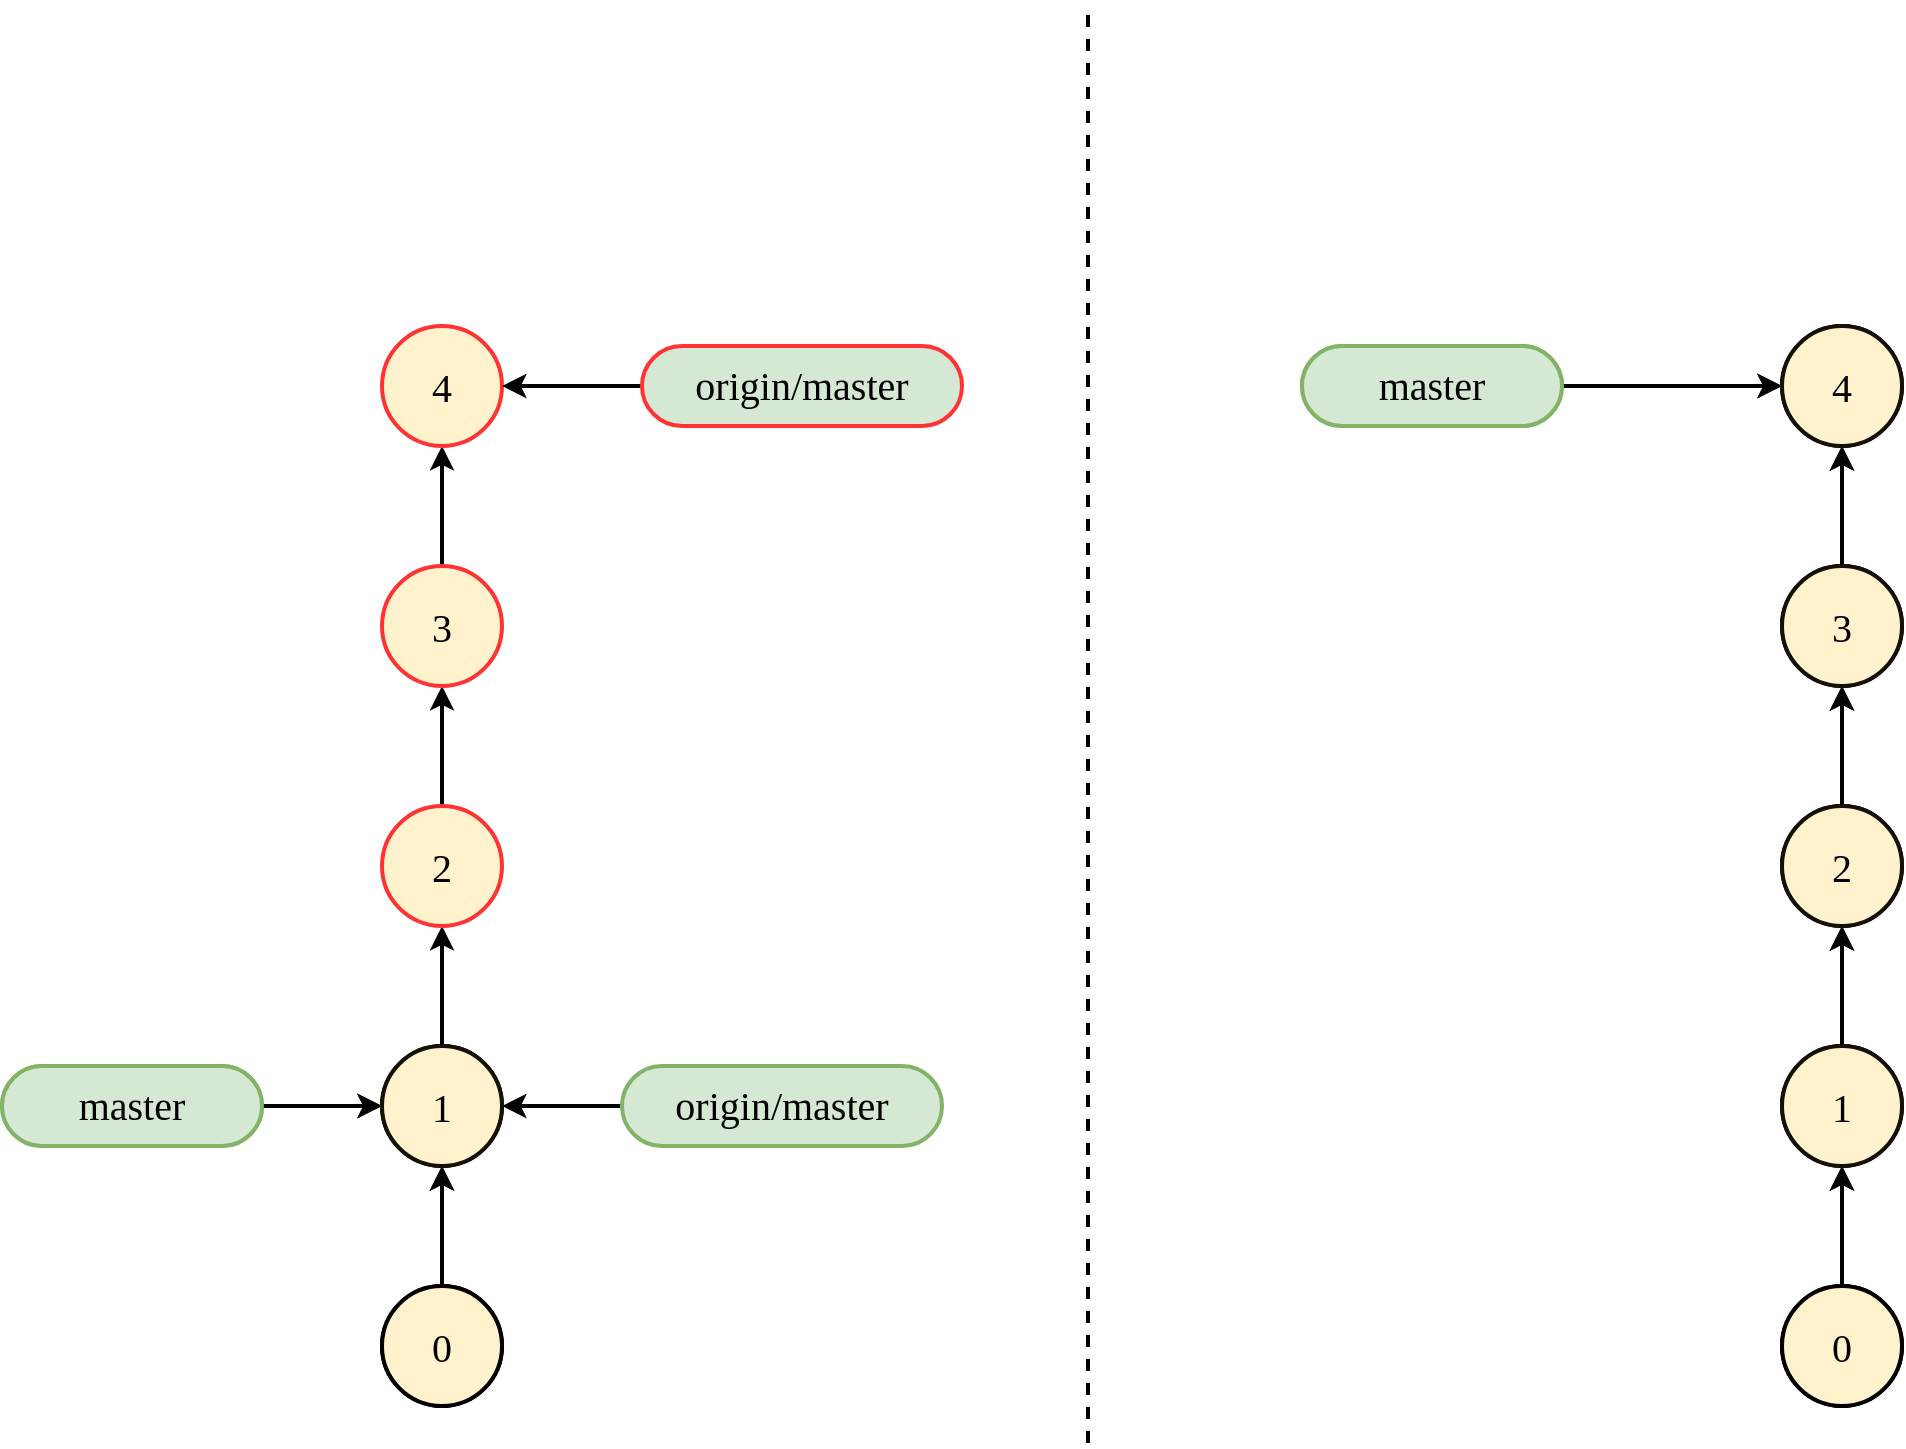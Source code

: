 <mxfile version="12.2.2" type="device" pages="7"><diagram id="QXzKpp2jBNblgxQDBh8k" name="pull-no-merge"><mxGraphModel dx="1560" dy="1266" grid="1" gridSize="10" guides="1" tooltips="1" connect="1" arrows="1" fold="1" page="1" pageScale="1" pageWidth="1169" pageHeight="827" math="0" shadow="0"><root><mxCell id="fE2IFXe0SSnUn-Rpen8C-0"/><mxCell id="kZvthjX6DJSkdKr_3ko2-1" value="0" style="" parent="fE2IFXe0SSnUn-Rpen8C-0"/><mxCell id="kZvthjX6DJSkdKr_3ko2-5" value="" style="endArrow=none;dashed=1;html=1;strokeWidth=2;" edge="1" parent="kZvthjX6DJSkdKr_3ko2-1"><mxGeometry width="50" height="50" relative="1" as="geometry"><mxPoint x="583" y="778.5" as="sourcePoint"/><mxPoint x="583" y="58.5" as="targetPoint"/></mxGeometry></mxCell><mxCell id="kZvthjX6DJSkdKr_3ko2-8" value="" style="edgeStyle=orthogonalEdgeStyle;rounded=0;orthogonalLoop=1;jettySize=auto;html=1;strokeWidth=2;" edge="1" parent="kZvthjX6DJSkdKr_3ko2-1" source="kZvthjX6DJSkdKr_3ko2-10" target="kZvthjX6DJSkdKr_3ko2-12"><mxGeometry relative="1" as="geometry"/></mxCell><mxCell id="kZvthjX6DJSkdKr_3ko2-9" value="" style="edgeStyle=orthogonalEdgeStyle;rounded=0;orthogonalLoop=1;jettySize=auto;html=1;strokeWidth=2;" edge="1" parent="kZvthjX6DJSkdKr_3ko2-1" source="kZvthjX6DJSkdKr_3ko2-18" target="kZvthjX6DJSkdKr_3ko2-17"><mxGeometry relative="1" as="geometry"><mxPoint x="730" y="538.5" as="targetPoint"/></mxGeometry></mxCell><mxCell id="kZvthjX6DJSkdKr_3ko2-10" value="&lt;font face=&quot;Comic Sans MS&quot; style=&quot;font-size: 20px&quot;&gt;0&lt;br&gt;&lt;/font&gt;" style="ellipse;whiteSpace=wrap;html=1;aspect=fixed;fillColor=#fff2cc;strokeColor=#000000;strokeWidth=2;" vertex="1" parent="kZvthjX6DJSkdKr_3ko2-1"><mxGeometry x="930" y="700" width="60" height="60" as="geometry"/></mxCell><mxCell id="kZvthjX6DJSkdKr_3ko2-11" value="" style="edgeStyle=orthogonalEdgeStyle;rounded=0;orthogonalLoop=1;jettySize=auto;html=1;strokeWidth=2;" edge="1" parent="kZvthjX6DJSkdKr_3ko2-1" source="kZvthjX6DJSkdKr_3ko2-12" target="kZvthjX6DJSkdKr_3ko2-14"><mxGeometry relative="1" as="geometry"/></mxCell><mxCell id="kZvthjX6DJSkdKr_3ko2-12" value="&lt;font face=&quot;Comic Sans MS&quot; style=&quot;font-size: 20px&quot;&gt;1&lt;br&gt;&lt;/font&gt;" style="ellipse;whiteSpace=wrap;html=1;aspect=fixed;fillColor=#fff2cc;strokeColor=#141108;strokeWidth=2;" vertex="1" parent="kZvthjX6DJSkdKr_3ko2-1"><mxGeometry x="930" y="580" width="60" height="60" as="geometry"/></mxCell><mxCell id="kZvthjX6DJSkdKr_3ko2-13" value="" style="edgeStyle=orthogonalEdgeStyle;rounded=0;orthogonalLoop=1;jettySize=auto;html=1;strokeWidth=2;" edge="1" parent="kZvthjX6DJSkdKr_3ko2-1" source="kZvthjX6DJSkdKr_3ko2-14" target="kZvthjX6DJSkdKr_3ko2-16"><mxGeometry relative="1" as="geometry"/></mxCell><mxCell id="kZvthjX6DJSkdKr_3ko2-14" value="&lt;font face=&quot;Comic Sans MS&quot; style=&quot;font-size: 20px&quot;&gt;2&lt;br&gt;&lt;/font&gt;" style="ellipse;whiteSpace=wrap;html=1;aspect=fixed;fillColor=#fff2cc;strokeColor=#141108;strokeWidth=2;" vertex="1" parent="kZvthjX6DJSkdKr_3ko2-1"><mxGeometry x="930" y="460" width="60" height="60" as="geometry"/></mxCell><mxCell id="kZvthjX6DJSkdKr_3ko2-15" value="" style="edgeStyle=orthogonalEdgeStyle;rounded=0;orthogonalLoop=1;jettySize=auto;html=1;strokeWidth=2;" edge="1" parent="kZvthjX6DJSkdKr_3ko2-1" source="kZvthjX6DJSkdKr_3ko2-16" target="kZvthjX6DJSkdKr_3ko2-17"><mxGeometry relative="1" as="geometry"/></mxCell><mxCell id="kZvthjX6DJSkdKr_3ko2-16" value="&lt;font face=&quot;Comic Sans MS&quot; style=&quot;font-size: 20px&quot;&gt;3&lt;br&gt;&lt;/font&gt;" style="ellipse;whiteSpace=wrap;html=1;aspect=fixed;fillColor=#fff2cc;strokeColor=#141108;strokeWidth=2;" vertex="1" parent="kZvthjX6DJSkdKr_3ko2-1"><mxGeometry x="930" y="340" width="60" height="60" as="geometry"/></mxCell><mxCell id="kZvthjX6DJSkdKr_3ko2-17" value="&lt;font face=&quot;Comic Sans MS&quot; style=&quot;font-size: 20px&quot;&gt;4&lt;br&gt;&lt;/font&gt;" style="ellipse;whiteSpace=wrap;html=1;aspect=fixed;fillColor=#fff2cc;strokeColor=#141108;strokeWidth=2;" vertex="1" parent="kZvthjX6DJSkdKr_3ko2-1"><mxGeometry x="930" y="220" width="60" height="60" as="geometry"/></mxCell><mxCell id="kZvthjX6DJSkdKr_3ko2-18" value="&lt;span style=&quot;font-size: 20px&quot;&gt;&lt;font face=&quot;Comic Sans MS&quot;&gt;master&lt;/font&gt;&lt;/span&gt;" style="rounded=1;whiteSpace=wrap;html=1;strokeColor=#82b366;strokeWidth=2;fillColor=#d5e8d4;arcSize=50;verticalAlign=middle;horizontal=1;spacing=2;spacingTop=-3;" vertex="1" parent="kZvthjX6DJSkdKr_3ko2-1"><mxGeometry x="690" y="230" width="130" height="40" as="geometry"/></mxCell><mxCell id="kZvthjX6DJSkdKr_3ko2-32" value="" style="edgeStyle=orthogonalEdgeStyle;rounded=0;orthogonalLoop=1;jettySize=auto;html=1;strokeWidth=2;" edge="1" source="kZvthjX6DJSkdKr_3ko2-34" target="kZvthjX6DJSkdKr_3ko2-36" parent="kZvthjX6DJSkdKr_3ko2-1"><mxGeometry relative="1" as="geometry"/></mxCell><mxCell id="kZvthjX6DJSkdKr_3ko2-33" value="" style="edgeStyle=orthogonalEdgeStyle;rounded=0;orthogonalLoop=1;jettySize=auto;html=1;strokeWidth=2;" edge="1" source="kZvthjX6DJSkdKr_3ko2-42" target="kZvthjX6DJSkdKr_3ko2-36" parent="kZvthjX6DJSkdKr_3ko2-1"><mxGeometry relative="1" as="geometry"><mxPoint x="30" y="538.5" as="targetPoint"/></mxGeometry></mxCell><mxCell id="kZvthjX6DJSkdKr_3ko2-34" value="&lt;font face=&quot;Comic Sans MS&quot; style=&quot;font-size: 20px&quot;&gt;0&lt;br&gt;&lt;/font&gt;" style="ellipse;whiteSpace=wrap;html=1;aspect=fixed;fillColor=#fff2cc;strokeColor=#000000;strokeWidth=2;" vertex="1" parent="kZvthjX6DJSkdKr_3ko2-1"><mxGeometry x="230" y="700" width="60" height="60" as="geometry"/></mxCell><mxCell id="kZvthjX6DJSkdKr_3ko2-36" value="&lt;font face=&quot;Comic Sans MS&quot; style=&quot;font-size: 20px&quot;&gt;1&lt;br&gt;&lt;/font&gt;" style="ellipse;whiteSpace=wrap;html=1;aspect=fixed;fillColor=#fff2cc;strokeColor=#141108;strokeWidth=2;" vertex="1" parent="kZvthjX6DJSkdKr_3ko2-1"><mxGeometry x="230" y="580" width="60" height="60" as="geometry"/></mxCell><mxCell id="kZvthjX6DJSkdKr_3ko2-42" value="&lt;span style=&quot;font-size: 20px&quot;&gt;&lt;font face=&quot;Comic Sans MS&quot;&gt;master&lt;/font&gt;&lt;/span&gt;" style="rounded=1;whiteSpace=wrap;html=1;strokeColor=#82b366;strokeWidth=2;fillColor=#d5e8d4;arcSize=50;verticalAlign=middle;horizontal=1;spacing=2;spacingTop=-3;" vertex="1" parent="kZvthjX6DJSkdKr_3ko2-1"><mxGeometry x="40" y="590" width="130" height="40" as="geometry"/></mxCell><mxCell id="kZvthjX6DJSkdKr_3ko2-44" value="" style="edgeStyle=orthogonalEdgeStyle;rounded=0;orthogonalLoop=1;jettySize=auto;html=1;strokeWidth=2;" edge="1" parent="kZvthjX6DJSkdKr_3ko2-1" source="kZvthjX6DJSkdKr_3ko2-43" target="kZvthjX6DJSkdKr_3ko2-36"><mxGeometry relative="1" as="geometry"><mxPoint x="260" y="610" as="targetPoint"/></mxGeometry></mxCell><mxCell id="kZvthjX6DJSkdKr_3ko2-43" value="&lt;span style=&quot;font-size: 20px&quot;&gt;&lt;font face=&quot;Comic Sans MS&quot;&gt;origin/master&lt;/font&gt;&lt;/span&gt;" style="rounded=1;whiteSpace=wrap;html=1;strokeColor=#82b366;strokeWidth=2;fillColor=#d5e8d4;arcSize=50;verticalAlign=middle;horizontal=1;spacing=2;spacingTop=-3;" vertex="1" parent="kZvthjX6DJSkdKr_3ko2-1"><mxGeometry x="350" y="590" width="160" height="40" as="geometry"/></mxCell><mxCell id="kZvthjX6DJSkdKr_3ko2-45" value="1" style="" parent="fE2IFXe0SSnUn-Rpen8C-0"/><mxCell id="kZvthjX6DJSkdKr_3ko2-46" value="" style="endArrow=none;dashed=1;html=1;strokeWidth=2;" edge="1" parent="kZvthjX6DJSkdKr_3ko2-45"><mxGeometry width="50" height="50" relative="1" as="geometry"><mxPoint x="583" y="778.5" as="sourcePoint"/><mxPoint x="583" y="58.5" as="targetPoint"/></mxGeometry></mxCell><mxCell id="kZvthjX6DJSkdKr_3ko2-47" value="" style="edgeStyle=orthogonalEdgeStyle;rounded=0;orthogonalLoop=1;jettySize=auto;html=1;strokeWidth=2;" edge="1" parent="kZvthjX6DJSkdKr_3ko2-45" source="kZvthjX6DJSkdKr_3ko2-49" target="kZvthjX6DJSkdKr_3ko2-51"><mxGeometry relative="1" as="geometry"/></mxCell><mxCell id="kZvthjX6DJSkdKr_3ko2-48" value="" style="edgeStyle=orthogonalEdgeStyle;rounded=0;orthogonalLoop=1;jettySize=auto;html=1;strokeWidth=2;" edge="1" parent="kZvthjX6DJSkdKr_3ko2-45" source="kZvthjX6DJSkdKr_3ko2-57" target="kZvthjX6DJSkdKr_3ko2-56"><mxGeometry relative="1" as="geometry"><mxPoint x="730" y="538.5" as="targetPoint"/></mxGeometry></mxCell><mxCell id="kZvthjX6DJSkdKr_3ko2-49" value="&lt;font face=&quot;Comic Sans MS&quot; style=&quot;font-size: 20px&quot;&gt;0&lt;br&gt;&lt;/font&gt;" style="ellipse;whiteSpace=wrap;html=1;aspect=fixed;fillColor=#fff2cc;strokeColor=#000000;strokeWidth=2;" vertex="1" parent="kZvthjX6DJSkdKr_3ko2-45"><mxGeometry x="930" y="700" width="60" height="60" as="geometry"/></mxCell><mxCell id="kZvthjX6DJSkdKr_3ko2-50" value="" style="edgeStyle=orthogonalEdgeStyle;rounded=0;orthogonalLoop=1;jettySize=auto;html=1;strokeWidth=2;" edge="1" parent="kZvthjX6DJSkdKr_3ko2-45" source="kZvthjX6DJSkdKr_3ko2-51" target="kZvthjX6DJSkdKr_3ko2-53"><mxGeometry relative="1" as="geometry"/></mxCell><mxCell id="kZvthjX6DJSkdKr_3ko2-51" value="&lt;font face=&quot;Comic Sans MS&quot; style=&quot;font-size: 20px&quot;&gt;1&lt;br&gt;&lt;/font&gt;" style="ellipse;whiteSpace=wrap;html=1;aspect=fixed;fillColor=#fff2cc;strokeColor=#141108;strokeWidth=2;" vertex="1" parent="kZvthjX6DJSkdKr_3ko2-45"><mxGeometry x="930" y="580" width="60" height="60" as="geometry"/></mxCell><mxCell id="kZvthjX6DJSkdKr_3ko2-52" value="" style="edgeStyle=orthogonalEdgeStyle;rounded=0;orthogonalLoop=1;jettySize=auto;html=1;strokeWidth=2;" edge="1" parent="kZvthjX6DJSkdKr_3ko2-45" source="kZvthjX6DJSkdKr_3ko2-53" target="kZvthjX6DJSkdKr_3ko2-55"><mxGeometry relative="1" as="geometry"/></mxCell><mxCell id="kZvthjX6DJSkdKr_3ko2-53" value="&lt;font face=&quot;Comic Sans MS&quot; style=&quot;font-size: 20px&quot;&gt;2&lt;br&gt;&lt;/font&gt;" style="ellipse;whiteSpace=wrap;html=1;aspect=fixed;fillColor=#fff2cc;strokeColor=#141108;strokeWidth=2;" vertex="1" parent="kZvthjX6DJSkdKr_3ko2-45"><mxGeometry x="930" y="460" width="60" height="60" as="geometry"/></mxCell><mxCell id="kZvthjX6DJSkdKr_3ko2-54" value="" style="edgeStyle=orthogonalEdgeStyle;rounded=0;orthogonalLoop=1;jettySize=auto;html=1;strokeWidth=2;" edge="1" parent="kZvthjX6DJSkdKr_3ko2-45" source="kZvthjX6DJSkdKr_3ko2-55" target="kZvthjX6DJSkdKr_3ko2-56"><mxGeometry relative="1" as="geometry"/></mxCell><mxCell id="kZvthjX6DJSkdKr_3ko2-55" value="&lt;font face=&quot;Comic Sans MS&quot; style=&quot;font-size: 20px&quot;&gt;3&lt;br&gt;&lt;/font&gt;" style="ellipse;whiteSpace=wrap;html=1;aspect=fixed;fillColor=#fff2cc;strokeColor=#141108;strokeWidth=2;" vertex="1" parent="kZvthjX6DJSkdKr_3ko2-45"><mxGeometry x="930" y="340" width="60" height="60" as="geometry"/></mxCell><mxCell id="kZvthjX6DJSkdKr_3ko2-56" value="&lt;font face=&quot;Comic Sans MS&quot; style=&quot;font-size: 20px&quot;&gt;4&lt;br&gt;&lt;/font&gt;" style="ellipse;whiteSpace=wrap;html=1;aspect=fixed;fillColor=#fff2cc;strokeColor=#141108;strokeWidth=2;" vertex="1" parent="kZvthjX6DJSkdKr_3ko2-45"><mxGeometry x="930" y="220" width="60" height="60" as="geometry"/></mxCell><mxCell id="kZvthjX6DJSkdKr_3ko2-57" value="&lt;span style=&quot;font-size: 20px&quot;&gt;&lt;font face=&quot;Comic Sans MS&quot;&gt;master&lt;/font&gt;&lt;/span&gt;" style="rounded=1;whiteSpace=wrap;html=1;strokeColor=#82b366;strokeWidth=2;fillColor=#d5e8d4;arcSize=50;verticalAlign=middle;horizontal=1;spacing=2;spacingTop=-3;" vertex="1" parent="kZvthjX6DJSkdKr_3ko2-45"><mxGeometry x="690" y="230" width="130" height="40" as="geometry"/></mxCell><mxCell id="kZvthjX6DJSkdKr_3ko2-58" value="" style="edgeStyle=orthogonalEdgeStyle;rounded=0;orthogonalLoop=1;jettySize=auto;html=1;strokeWidth=2;" edge="1" parent="kZvthjX6DJSkdKr_3ko2-45" source="kZvthjX6DJSkdKr_3ko2-60" target="kZvthjX6DJSkdKr_3ko2-62"><mxGeometry relative="1" as="geometry"/></mxCell><mxCell id="kZvthjX6DJSkdKr_3ko2-59" value="" style="edgeStyle=orthogonalEdgeStyle;rounded=0;orthogonalLoop=1;jettySize=auto;html=1;strokeWidth=2;" edge="1" parent="kZvthjX6DJSkdKr_3ko2-45" source="kZvthjX6DJSkdKr_3ko2-68" target="kZvthjX6DJSkdKr_3ko2-62"><mxGeometry relative="1" as="geometry"><mxPoint x="30" y="538.5" as="targetPoint"/></mxGeometry></mxCell><mxCell id="kZvthjX6DJSkdKr_3ko2-60" value="&lt;font face=&quot;Comic Sans MS&quot; style=&quot;font-size: 20px&quot;&gt;0&lt;br&gt;&lt;/font&gt;" style="ellipse;whiteSpace=wrap;html=1;aspect=fixed;fillColor=#fff2cc;strokeColor=#000000;strokeWidth=2;" vertex="1" parent="kZvthjX6DJSkdKr_3ko2-45"><mxGeometry x="230" y="700" width="60" height="60" as="geometry"/></mxCell><mxCell id="kZvthjX6DJSkdKr_3ko2-61" value="" style="edgeStyle=orthogonalEdgeStyle;rounded=0;orthogonalLoop=1;jettySize=auto;html=1;strokeWidth=2;" edge="1" parent="kZvthjX6DJSkdKr_3ko2-45" source="kZvthjX6DJSkdKr_3ko2-62" target="kZvthjX6DJSkdKr_3ko2-64"><mxGeometry relative="1" as="geometry"/></mxCell><mxCell id="kZvthjX6DJSkdKr_3ko2-62" value="&lt;font face=&quot;Comic Sans MS&quot; style=&quot;font-size: 20px&quot;&gt;1&lt;br&gt;&lt;/font&gt;" style="ellipse;whiteSpace=wrap;html=1;aspect=fixed;fillColor=#fff2cc;strokeColor=#141108;strokeWidth=2;" vertex="1" parent="kZvthjX6DJSkdKr_3ko2-45"><mxGeometry x="230" y="580" width="60" height="60" as="geometry"/></mxCell><mxCell id="kZvthjX6DJSkdKr_3ko2-63" value="" style="edgeStyle=orthogonalEdgeStyle;rounded=0;orthogonalLoop=1;jettySize=auto;html=1;strokeWidth=2;" edge="1" parent="kZvthjX6DJSkdKr_3ko2-45" source="kZvthjX6DJSkdKr_3ko2-64" target="kZvthjX6DJSkdKr_3ko2-66"><mxGeometry relative="1" as="geometry"/></mxCell><mxCell id="kZvthjX6DJSkdKr_3ko2-64" value="&lt;font face=&quot;Comic Sans MS&quot; style=&quot;font-size: 20px&quot;&gt;2&lt;br&gt;&lt;/font&gt;" style="ellipse;whiteSpace=wrap;html=1;aspect=fixed;fillColor=#fff2cc;strokeColor=#FF3333;strokeWidth=2;" vertex="1" parent="kZvthjX6DJSkdKr_3ko2-45"><mxGeometry x="230" y="460" width="60" height="60" as="geometry"/></mxCell><mxCell id="kZvthjX6DJSkdKr_3ko2-65" value="" style="edgeStyle=orthogonalEdgeStyle;rounded=0;orthogonalLoop=1;jettySize=auto;html=1;strokeWidth=2;" edge="1" parent="kZvthjX6DJSkdKr_3ko2-45" source="kZvthjX6DJSkdKr_3ko2-66" target="kZvthjX6DJSkdKr_3ko2-67"><mxGeometry relative="1" as="geometry"/></mxCell><mxCell id="kZvthjX6DJSkdKr_3ko2-66" value="&lt;font face=&quot;Comic Sans MS&quot; style=&quot;font-size: 20px&quot;&gt;3&lt;br&gt;&lt;/font&gt;" style="ellipse;whiteSpace=wrap;html=1;aspect=fixed;fillColor=#fff2cc;strokeColor=#FF3333;strokeWidth=2;" vertex="1" parent="kZvthjX6DJSkdKr_3ko2-45"><mxGeometry x="230" y="340" width="60" height="60" as="geometry"/></mxCell><mxCell id="kZvthjX6DJSkdKr_3ko2-67" value="&lt;font face=&quot;Comic Sans MS&quot; style=&quot;font-size: 20px&quot;&gt;4&lt;br&gt;&lt;/font&gt;" style="ellipse;whiteSpace=wrap;html=1;aspect=fixed;fillColor=#fff2cc;strokeColor=#FF3333;strokeWidth=2;" vertex="1" parent="kZvthjX6DJSkdKr_3ko2-45"><mxGeometry x="230" y="220" width="60" height="60" as="geometry"/></mxCell><mxCell id="kZvthjX6DJSkdKr_3ko2-68" value="&lt;span style=&quot;font-size: 20px&quot;&gt;&lt;font face=&quot;Comic Sans MS&quot;&gt;master&lt;/font&gt;&lt;/span&gt;" style="rounded=1;whiteSpace=wrap;html=1;strokeColor=#82b366;strokeWidth=2;fillColor=#d5e8d4;arcSize=50;verticalAlign=middle;horizontal=1;spacing=2;spacingTop=-3;" vertex="1" parent="kZvthjX6DJSkdKr_3ko2-45"><mxGeometry x="40" y="590" width="130" height="40" as="geometry"/></mxCell><mxCell id="kZvthjX6DJSkdKr_3ko2-69" value="" style="edgeStyle=orthogonalEdgeStyle;rounded=0;orthogonalLoop=1;jettySize=auto;html=1;strokeWidth=2;" edge="1" parent="kZvthjX6DJSkdKr_3ko2-45" source="kZvthjX6DJSkdKr_3ko2-70" target="kZvthjX6DJSkdKr_3ko2-67"><mxGeometry relative="1" as="geometry"/></mxCell><mxCell id="kZvthjX6DJSkdKr_3ko2-70" value="&lt;span style=&quot;font-size: 20px&quot;&gt;&lt;font face=&quot;Comic Sans MS&quot;&gt;origin/master&lt;/font&gt;&lt;/span&gt;" style="rounded=1;whiteSpace=wrap;html=1;strokeColor=#FF3333;strokeWidth=2;fillColor=#d5e8d4;arcSize=50;verticalAlign=middle;horizontal=1;spacing=2;spacingTop=-3;" vertex="1" parent="kZvthjX6DJSkdKr_3ko2-45"><mxGeometry x="360" y="230" width="160" height="40" as="geometry"/></mxCell><mxCell id="kZvthjX6DJSkdKr_3ko2-92" value="2" style="" visible="0" parent="fE2IFXe0SSnUn-Rpen8C-0"/><mxCell id="kZvthjX6DJSkdKr_3ko2-93" value="" style="endArrow=none;dashed=1;html=1;strokeWidth=2;" edge="1" parent="kZvthjX6DJSkdKr_3ko2-92"><mxGeometry width="50" height="50" relative="1" as="geometry"><mxPoint x="583" y="778.5" as="sourcePoint"/><mxPoint x="583" y="58.5" as="targetPoint"/></mxGeometry></mxCell><mxCell id="kZvthjX6DJSkdKr_3ko2-94" value="" style="edgeStyle=orthogonalEdgeStyle;rounded=0;orthogonalLoop=1;jettySize=auto;html=1;strokeWidth=2;" edge="1" parent="kZvthjX6DJSkdKr_3ko2-92" source="kZvthjX6DJSkdKr_3ko2-96" target="kZvthjX6DJSkdKr_3ko2-98"><mxGeometry relative="1" as="geometry"/></mxCell><mxCell id="kZvthjX6DJSkdKr_3ko2-95" value="" style="edgeStyle=orthogonalEdgeStyle;rounded=0;orthogonalLoop=1;jettySize=auto;html=1;strokeWidth=2;" edge="1" parent="kZvthjX6DJSkdKr_3ko2-92" source="kZvthjX6DJSkdKr_3ko2-104" target="kZvthjX6DJSkdKr_3ko2-103"><mxGeometry relative="1" as="geometry"><mxPoint x="730" y="538.5" as="targetPoint"/></mxGeometry></mxCell><mxCell id="kZvthjX6DJSkdKr_3ko2-96" value="&lt;font face=&quot;Comic Sans MS&quot; style=&quot;font-size: 20px&quot;&gt;0&lt;br&gt;&lt;/font&gt;" style="ellipse;whiteSpace=wrap;html=1;aspect=fixed;fillColor=#fff2cc;strokeColor=#000000;strokeWidth=2;" vertex="1" parent="kZvthjX6DJSkdKr_3ko2-92"><mxGeometry x="930" y="700" width="60" height="60" as="geometry"/></mxCell><mxCell id="kZvthjX6DJSkdKr_3ko2-97" value="" style="edgeStyle=orthogonalEdgeStyle;rounded=0;orthogonalLoop=1;jettySize=auto;html=1;strokeWidth=2;" edge="1" parent="kZvthjX6DJSkdKr_3ko2-92" source="kZvthjX6DJSkdKr_3ko2-98" target="kZvthjX6DJSkdKr_3ko2-100"><mxGeometry relative="1" as="geometry"/></mxCell><mxCell id="kZvthjX6DJSkdKr_3ko2-98" value="&lt;font face=&quot;Comic Sans MS&quot; style=&quot;font-size: 20px&quot;&gt;1&lt;br&gt;&lt;/font&gt;" style="ellipse;whiteSpace=wrap;html=1;aspect=fixed;fillColor=#fff2cc;strokeColor=#141108;strokeWidth=2;" vertex="1" parent="kZvthjX6DJSkdKr_3ko2-92"><mxGeometry x="930" y="580" width="60" height="60" as="geometry"/></mxCell><mxCell id="kZvthjX6DJSkdKr_3ko2-99" value="" style="edgeStyle=orthogonalEdgeStyle;rounded=0;orthogonalLoop=1;jettySize=auto;html=1;strokeWidth=2;" edge="1" parent="kZvthjX6DJSkdKr_3ko2-92" source="kZvthjX6DJSkdKr_3ko2-100" target="kZvthjX6DJSkdKr_3ko2-102"><mxGeometry relative="1" as="geometry"/></mxCell><mxCell id="kZvthjX6DJSkdKr_3ko2-100" value="&lt;font face=&quot;Comic Sans MS&quot; style=&quot;font-size: 20px&quot;&gt;2&lt;br&gt;&lt;/font&gt;" style="ellipse;whiteSpace=wrap;html=1;aspect=fixed;fillColor=#fff2cc;strokeColor=#141108;strokeWidth=2;" vertex="1" parent="kZvthjX6DJSkdKr_3ko2-92"><mxGeometry x="930" y="460" width="60" height="60" as="geometry"/></mxCell><mxCell id="kZvthjX6DJSkdKr_3ko2-101" value="" style="edgeStyle=orthogonalEdgeStyle;rounded=0;orthogonalLoop=1;jettySize=auto;html=1;strokeWidth=2;" edge="1" parent="kZvthjX6DJSkdKr_3ko2-92" source="kZvthjX6DJSkdKr_3ko2-102" target="kZvthjX6DJSkdKr_3ko2-103"><mxGeometry relative="1" as="geometry"/></mxCell><mxCell id="kZvthjX6DJSkdKr_3ko2-102" value="&lt;font face=&quot;Comic Sans MS&quot; style=&quot;font-size: 20px&quot;&gt;3&lt;br&gt;&lt;/font&gt;" style="ellipse;whiteSpace=wrap;html=1;aspect=fixed;fillColor=#fff2cc;strokeColor=#141108;strokeWidth=2;" vertex="1" parent="kZvthjX6DJSkdKr_3ko2-92"><mxGeometry x="930" y="340" width="60" height="60" as="geometry"/></mxCell><mxCell id="kZvthjX6DJSkdKr_3ko2-103" value="&lt;font face=&quot;Comic Sans MS&quot; style=&quot;font-size: 20px&quot;&gt;4&lt;br&gt;&lt;/font&gt;" style="ellipse;whiteSpace=wrap;html=1;aspect=fixed;fillColor=#fff2cc;strokeColor=#141108;strokeWidth=2;" vertex="1" parent="kZvthjX6DJSkdKr_3ko2-92"><mxGeometry x="930" y="220" width="60" height="60" as="geometry"/></mxCell><mxCell id="kZvthjX6DJSkdKr_3ko2-104" value="&lt;span style=&quot;font-size: 20px&quot;&gt;&lt;font face=&quot;Comic Sans MS&quot;&gt;master&lt;/font&gt;&lt;/span&gt;" style="rounded=1;whiteSpace=wrap;html=1;strokeColor=#82b366;strokeWidth=2;fillColor=#d5e8d4;arcSize=50;verticalAlign=middle;horizontal=1;spacing=2;spacingTop=-3;" vertex="1" parent="kZvthjX6DJSkdKr_3ko2-92"><mxGeometry x="690" y="230" width="130" height="40" as="geometry"/></mxCell><mxCell id="kZvthjX6DJSkdKr_3ko2-105" value="" style="edgeStyle=orthogonalEdgeStyle;rounded=0;orthogonalLoop=1;jettySize=auto;html=1;strokeWidth=2;" edge="1" parent="kZvthjX6DJSkdKr_3ko2-92" source="kZvthjX6DJSkdKr_3ko2-107" target="kZvthjX6DJSkdKr_3ko2-109"><mxGeometry relative="1" as="geometry"/></mxCell><mxCell id="kZvthjX6DJSkdKr_3ko2-106" value="" style="edgeStyle=orthogonalEdgeStyle;rounded=0;orthogonalLoop=1;jettySize=auto;html=1;strokeWidth=2;" edge="1" parent="kZvthjX6DJSkdKr_3ko2-92" source="kZvthjX6DJSkdKr_3ko2-115" target="kZvthjX6DJSkdKr_3ko2-114"><mxGeometry relative="1" as="geometry"><mxPoint x="30" y="538.5" as="targetPoint"/></mxGeometry></mxCell><mxCell id="kZvthjX6DJSkdKr_3ko2-107" value="&lt;font face=&quot;Comic Sans MS&quot; style=&quot;font-size: 20px&quot;&gt;0&lt;br&gt;&lt;/font&gt;" style="ellipse;whiteSpace=wrap;html=1;aspect=fixed;fillColor=#fff2cc;strokeColor=#000000;strokeWidth=2;" vertex="1" parent="kZvthjX6DJSkdKr_3ko2-92"><mxGeometry x="230" y="700" width="60" height="60" as="geometry"/></mxCell><mxCell id="kZvthjX6DJSkdKr_3ko2-108" value="" style="edgeStyle=orthogonalEdgeStyle;rounded=0;orthogonalLoop=1;jettySize=auto;html=1;strokeWidth=2;" edge="1" parent="kZvthjX6DJSkdKr_3ko2-92" source="kZvthjX6DJSkdKr_3ko2-109" target="kZvthjX6DJSkdKr_3ko2-111"><mxGeometry relative="1" as="geometry"/></mxCell><mxCell id="kZvthjX6DJSkdKr_3ko2-109" value="&lt;font face=&quot;Comic Sans MS&quot; style=&quot;font-size: 20px&quot;&gt;1&lt;br&gt;&lt;/font&gt;" style="ellipse;whiteSpace=wrap;html=1;aspect=fixed;fillColor=#fff2cc;strokeColor=#141108;strokeWidth=2;" vertex="1" parent="kZvthjX6DJSkdKr_3ko2-92"><mxGeometry x="230" y="580" width="60" height="60" as="geometry"/></mxCell><mxCell id="kZvthjX6DJSkdKr_3ko2-110" value="" style="edgeStyle=orthogonalEdgeStyle;rounded=0;orthogonalLoop=1;jettySize=auto;html=1;strokeWidth=2;" edge="1" parent="kZvthjX6DJSkdKr_3ko2-92" source="kZvthjX6DJSkdKr_3ko2-111" target="kZvthjX6DJSkdKr_3ko2-113"><mxGeometry relative="1" as="geometry"/></mxCell><mxCell id="kZvthjX6DJSkdKr_3ko2-111" value="&lt;font face=&quot;Comic Sans MS&quot; style=&quot;font-size: 20px&quot;&gt;2&lt;br&gt;&lt;/font&gt;" style="ellipse;whiteSpace=wrap;html=1;aspect=fixed;fillColor=#fff2cc;strokeColor=#000000;strokeWidth=2;" vertex="1" parent="kZvthjX6DJSkdKr_3ko2-92"><mxGeometry x="230" y="460" width="60" height="60" as="geometry"/></mxCell><mxCell id="kZvthjX6DJSkdKr_3ko2-112" value="" style="edgeStyle=orthogonalEdgeStyle;rounded=0;orthogonalLoop=1;jettySize=auto;html=1;strokeWidth=2;" edge="1" parent="kZvthjX6DJSkdKr_3ko2-92" source="kZvthjX6DJSkdKr_3ko2-113" target="kZvthjX6DJSkdKr_3ko2-114"><mxGeometry relative="1" as="geometry"/></mxCell><mxCell id="kZvthjX6DJSkdKr_3ko2-113" value="&lt;font face=&quot;Comic Sans MS&quot; style=&quot;font-size: 20px&quot;&gt;3&lt;br&gt;&lt;/font&gt;" style="ellipse;whiteSpace=wrap;html=1;aspect=fixed;fillColor=#fff2cc;strokeColor=#000000;strokeWidth=2;" vertex="1" parent="kZvthjX6DJSkdKr_3ko2-92"><mxGeometry x="230" y="340" width="60" height="60" as="geometry"/></mxCell><mxCell id="kZvthjX6DJSkdKr_3ko2-114" value="&lt;font face=&quot;Comic Sans MS&quot; style=&quot;font-size: 20px&quot;&gt;4&lt;br&gt;&lt;/font&gt;" style="ellipse;whiteSpace=wrap;html=1;aspect=fixed;fillColor=#fff2cc;strokeColor=#000000;strokeWidth=2;" vertex="1" parent="kZvthjX6DJSkdKr_3ko2-92"><mxGeometry x="230" y="220" width="60" height="60" as="geometry"/></mxCell><mxCell id="kZvthjX6DJSkdKr_3ko2-115" value="&lt;span style=&quot;font-size: 20px&quot;&gt;&lt;font face=&quot;Comic Sans MS&quot;&gt;master&lt;/font&gt;&lt;/span&gt;" style="rounded=1;whiteSpace=wrap;html=1;strokeColor=#FF3333;strokeWidth=2;fillColor=#d5e8d4;arcSize=50;verticalAlign=middle;horizontal=1;spacing=2;spacingTop=-3;" vertex="1" parent="kZvthjX6DJSkdKr_3ko2-92"><mxGeometry x="40" y="230" width="130" height="40" as="geometry"/></mxCell><mxCell id="kZvthjX6DJSkdKr_3ko2-116" value="" style="edgeStyle=orthogonalEdgeStyle;rounded=0;orthogonalLoop=1;jettySize=auto;html=1;strokeWidth=2;" edge="1" parent="kZvthjX6DJSkdKr_3ko2-92" source="kZvthjX6DJSkdKr_3ko2-117" target="kZvthjX6DJSkdKr_3ko2-114"><mxGeometry relative="1" as="geometry"/></mxCell><mxCell id="kZvthjX6DJSkdKr_3ko2-117" value="&lt;span style=&quot;font-size: 20px&quot;&gt;&lt;font face=&quot;Comic Sans MS&quot;&gt;origin/master&lt;/font&gt;&lt;/span&gt;" style="rounded=1;whiteSpace=wrap;html=1;strokeColor=#141108;strokeWidth=2;fillColor=#d5e8d4;arcSize=50;verticalAlign=middle;horizontal=1;spacing=2;spacingTop=-3;" vertex="1" parent="kZvthjX6DJSkdKr_3ko2-92"><mxGeometry x="360" y="230" width="160" height="40" as="geometry"/></mxCell></root></mxGraphModel></diagram><diagram id="58BmtZPMmoappyLDAzhM" name="pull-merge"><mxGraphModel dx="1560" dy="1266" grid="1" gridSize="10" guides="1" tooltips="1" connect="1" arrows="1" fold="1" page="1" pageScale="1" pageWidth="1169" pageHeight="827" math="0" shadow="0"><root><mxCell id="xqMRkZUtmZeap2-BSxew-0"/><mxCell id="xqMRkZUtmZeap2-BSxew-1" value="0" parent="xqMRkZUtmZeap2-BSxew-0"/><mxCell id="WctGv_MQtU-G4TOltBA1-0" value="" style="endArrow=none;dashed=1;html=1;strokeWidth=2;" edge="1" parent="xqMRkZUtmZeap2-BSxew-1"><mxGeometry width="50" height="50" relative="1" as="geometry"><mxPoint x="664.5" y="772.5" as="sourcePoint"/><mxPoint x="664.5" y="52.5" as="targetPoint"/></mxGeometry></mxCell><mxCell id="WctGv_MQtU-G4TOltBA1-1" value="" style="edgeStyle=orthogonalEdgeStyle;rounded=0;orthogonalLoop=1;jettySize=auto;html=1;strokeWidth=2;" edge="1" source="WctGv_MQtU-G4TOltBA1-3" target="WctGv_MQtU-G4TOltBA1-5" parent="xqMRkZUtmZeap2-BSxew-1"><mxGeometry relative="1" as="geometry"/></mxCell><mxCell id="WctGv_MQtU-G4TOltBA1-2" value="" style="edgeStyle=orthogonalEdgeStyle;rounded=0;orthogonalLoop=1;jettySize=auto;html=1;strokeWidth=2;" edge="1" source="WctGv_MQtU-G4TOltBA1-11" target="WctGv_MQtU-G4TOltBA1-10" parent="xqMRkZUtmZeap2-BSxew-1"><mxGeometry relative="1" as="geometry"><mxPoint x="730" y="532.5" as="targetPoint"/></mxGeometry></mxCell><mxCell id="WctGv_MQtU-G4TOltBA1-3" value="&lt;font face=&quot;Comic Sans MS&quot; style=&quot;font-size: 20px&quot;&gt;0&lt;br&gt;&lt;/font&gt;" style="ellipse;whiteSpace=wrap;html=1;aspect=fixed;fillColor=#fff2cc;strokeColor=#000000;strokeWidth=2;" vertex="1" parent="xqMRkZUtmZeap2-BSxew-1"><mxGeometry x="930" y="694" width="60" height="60" as="geometry"/></mxCell><mxCell id="WctGv_MQtU-G4TOltBA1-4" value="" style="edgeStyle=orthogonalEdgeStyle;rounded=0;orthogonalLoop=1;jettySize=auto;html=1;strokeWidth=2;" edge="1" source="WctGv_MQtU-G4TOltBA1-5" target="WctGv_MQtU-G4TOltBA1-7" parent="xqMRkZUtmZeap2-BSxew-1"><mxGeometry relative="1" as="geometry"/></mxCell><mxCell id="WctGv_MQtU-G4TOltBA1-5" value="&lt;font face=&quot;Comic Sans MS&quot; style=&quot;font-size: 20px&quot;&gt;1&lt;br&gt;&lt;/font&gt;" style="ellipse;whiteSpace=wrap;html=1;aspect=fixed;fillColor=#fff2cc;strokeColor=#141108;strokeWidth=2;" vertex="1" parent="xqMRkZUtmZeap2-BSxew-1"><mxGeometry x="930" y="574" width="60" height="60" as="geometry"/></mxCell><mxCell id="WctGv_MQtU-G4TOltBA1-6" value="" style="edgeStyle=orthogonalEdgeStyle;rounded=0;orthogonalLoop=1;jettySize=auto;html=1;strokeWidth=2;" edge="1" source="WctGv_MQtU-G4TOltBA1-7" target="WctGv_MQtU-G4TOltBA1-9" parent="xqMRkZUtmZeap2-BSxew-1"><mxGeometry relative="1" as="geometry"/></mxCell><mxCell id="WctGv_MQtU-G4TOltBA1-7" value="&lt;font face=&quot;Comic Sans MS&quot; style=&quot;font-size: 20px&quot;&gt;2&lt;br&gt;&lt;/font&gt;" style="ellipse;whiteSpace=wrap;html=1;aspect=fixed;fillColor=#fff2cc;strokeColor=#141108;strokeWidth=2;" vertex="1" parent="xqMRkZUtmZeap2-BSxew-1"><mxGeometry x="930" y="454" width="60" height="60" as="geometry"/></mxCell><mxCell id="WctGv_MQtU-G4TOltBA1-8" value="" style="edgeStyle=orthogonalEdgeStyle;rounded=0;orthogonalLoop=1;jettySize=auto;html=1;strokeWidth=2;" edge="1" source="WctGv_MQtU-G4TOltBA1-9" target="WctGv_MQtU-G4TOltBA1-10" parent="xqMRkZUtmZeap2-BSxew-1"><mxGeometry relative="1" as="geometry"/></mxCell><mxCell id="WctGv_MQtU-G4TOltBA1-9" value="&lt;font face=&quot;Comic Sans MS&quot; style=&quot;font-size: 20px&quot;&gt;3&lt;br&gt;&lt;/font&gt;" style="ellipse;whiteSpace=wrap;html=1;aspect=fixed;fillColor=#fff2cc;strokeColor=#141108;strokeWidth=2;" vertex="1" parent="xqMRkZUtmZeap2-BSxew-1"><mxGeometry x="930" y="334" width="60" height="60" as="geometry"/></mxCell><mxCell id="WctGv_MQtU-G4TOltBA1-10" value="&lt;font face=&quot;Comic Sans MS&quot; style=&quot;font-size: 20px&quot;&gt;4&lt;br&gt;&lt;/font&gt;" style="ellipse;whiteSpace=wrap;html=1;aspect=fixed;fillColor=#fff2cc;strokeColor=#141108;strokeWidth=2;" vertex="1" parent="xqMRkZUtmZeap2-BSxew-1"><mxGeometry x="930" y="214" width="60" height="60" as="geometry"/></mxCell><mxCell id="WctGv_MQtU-G4TOltBA1-11" value="&lt;span style=&quot;font-size: 20px&quot;&gt;&lt;font face=&quot;Comic Sans MS&quot;&gt;master&lt;/font&gt;&lt;/span&gt;" style="rounded=1;whiteSpace=wrap;html=1;strokeColor=#82b366;strokeWidth=2;fillColor=#d5e8d4;arcSize=50;verticalAlign=middle;horizontal=1;spacing=2;spacingTop=-3;" vertex="1" parent="xqMRkZUtmZeap2-BSxew-1"><mxGeometry x="690" y="224" width="130" height="40" as="geometry"/></mxCell><mxCell id="WctGv_MQtU-G4TOltBA1-12" value="" style="edgeStyle=orthogonalEdgeStyle;rounded=0;orthogonalLoop=1;jettySize=auto;html=1;strokeWidth=2;" edge="1" source="WctGv_MQtU-G4TOltBA1-14" target="WctGv_MQtU-G4TOltBA1-15" parent="xqMRkZUtmZeap2-BSxew-1"><mxGeometry relative="1" as="geometry"/></mxCell><mxCell id="WctGv_MQtU-G4TOltBA1-13" value="" style="rounded=0;orthogonalLoop=1;jettySize=auto;html=1;strokeWidth=2;" edge="1" source="WctGv_MQtU-G4TOltBA1-16" target="WctGv_MQtU-G4TOltBA1-19" parent="xqMRkZUtmZeap2-BSxew-1"><mxGeometry relative="1" as="geometry"><mxPoint x="30" y="532.5" as="targetPoint"/></mxGeometry></mxCell><mxCell id="WctGv_MQtU-G4TOltBA1-14" value="&lt;font face=&quot;Comic Sans MS&quot; style=&quot;font-size: 20px&quot;&gt;0&lt;br&gt;&lt;/font&gt;" style="ellipse;whiteSpace=wrap;html=1;aspect=fixed;fillColor=#fff2cc;strokeColor=#000000;strokeWidth=2;" vertex="1" parent="xqMRkZUtmZeap2-BSxew-1"><mxGeometry x="230" y="694" width="60" height="60" as="geometry"/></mxCell><mxCell id="WctGv_MQtU-G4TOltBA1-20" value="" style="edgeStyle=none;rounded=0;orthogonalLoop=1;jettySize=auto;html=1;strokeWidth=2;" edge="1" parent="xqMRkZUtmZeap2-BSxew-1" source="WctGv_MQtU-G4TOltBA1-15" target="WctGv_MQtU-G4TOltBA1-19"><mxGeometry relative="1" as="geometry"/></mxCell><mxCell id="WctGv_MQtU-G4TOltBA1-15" value="&lt;font face=&quot;Comic Sans MS&quot; style=&quot;font-size: 20px&quot;&gt;1&lt;br&gt;&lt;/font&gt;" style="ellipse;whiteSpace=wrap;html=1;aspect=fixed;fillColor=#fff2cc;strokeColor=#141108;strokeWidth=2;" vertex="1" parent="xqMRkZUtmZeap2-BSxew-1"><mxGeometry x="230" y="574" width="60" height="60" as="geometry"/></mxCell><mxCell id="WctGv_MQtU-G4TOltBA1-19" value="&lt;font face=&quot;Comic Sans MS&quot; style=&quot;font-size: 20px&quot;&gt;1a&lt;br&gt;&lt;/font&gt;" style="ellipse;whiteSpace=wrap;html=1;aspect=fixed;fillColor=#fff2cc;strokeColor=#141108;strokeWidth=2;" vertex="1" parent="xqMRkZUtmZeap2-BSxew-1"><mxGeometry x="230" y="454" width="60" height="60" as="geometry"/></mxCell><mxCell id="WctGv_MQtU-G4TOltBA1-16" value="&lt;span style=&quot;font-size: 20px&quot;&gt;&lt;font face=&quot;Comic Sans MS&quot;&gt;master&lt;/font&gt;&lt;/span&gt;" style="rounded=1;whiteSpace=wrap;html=1;strokeColor=#82b366;strokeWidth=2;fillColor=#d5e8d4;arcSize=50;verticalAlign=middle;horizontal=1;spacing=2;spacingTop=-3;" vertex="1" parent="xqMRkZUtmZeap2-BSxew-1"><mxGeometry x="20" y="464" width="130" height="40" as="geometry"/></mxCell><mxCell id="WctGv_MQtU-G4TOltBA1-17" value="" style="edgeStyle=orthogonalEdgeStyle;rounded=0;orthogonalLoop=1;jettySize=auto;html=1;strokeWidth=2;" edge="1" source="WctGv_MQtU-G4TOltBA1-18" target="WctGv_MQtU-G4TOltBA1-15" parent="xqMRkZUtmZeap2-BSxew-1"><mxGeometry relative="1" as="geometry"><mxPoint x="260" y="604" as="targetPoint"/></mxGeometry></mxCell><mxCell id="WctGv_MQtU-G4TOltBA1-18" value="&lt;span style=&quot;font-size: 20px&quot;&gt;&lt;font face=&quot;Comic Sans MS&quot;&gt;origin/master&lt;/font&gt;&lt;/span&gt;" style="rounded=1;whiteSpace=wrap;html=1;strokeColor=#82b366;strokeWidth=2;fillColor=#d5e8d4;arcSize=50;verticalAlign=middle;horizontal=1;spacing=2;spacingTop=-3;" vertex="1" parent="xqMRkZUtmZeap2-BSxew-1"><mxGeometry x="350" y="584" width="160" height="40" as="geometry"/></mxCell><mxCell id="6ZzxSDbwojc9dfolhu5x-0" value="1" visible="0" parent="xqMRkZUtmZeap2-BSxew-0"/><mxCell id="6ZzxSDbwojc9dfolhu5x-1" value="" style="endArrow=none;dashed=1;html=1;strokeWidth=2;" edge="1" parent="6ZzxSDbwojc9dfolhu5x-0"><mxGeometry width="50" height="50" relative="1" as="geometry"><mxPoint x="664.5" y="772.5" as="sourcePoint"/><mxPoint x="664.5" y="52.5" as="targetPoint"/></mxGeometry></mxCell><mxCell id="6ZzxSDbwojc9dfolhu5x-2" value="" style="edgeStyle=orthogonalEdgeStyle;rounded=0;orthogonalLoop=1;jettySize=auto;html=1;strokeWidth=2;" edge="1" parent="6ZzxSDbwojc9dfolhu5x-0" source="6ZzxSDbwojc9dfolhu5x-4" target="6ZzxSDbwojc9dfolhu5x-6"><mxGeometry relative="1" as="geometry"/></mxCell><mxCell id="6ZzxSDbwojc9dfolhu5x-3" value="" style="edgeStyle=orthogonalEdgeStyle;rounded=0;orthogonalLoop=1;jettySize=auto;html=1;strokeWidth=2;" edge="1" parent="6ZzxSDbwojc9dfolhu5x-0" source="6ZzxSDbwojc9dfolhu5x-12" target="6ZzxSDbwojc9dfolhu5x-11"><mxGeometry relative="1" as="geometry"><mxPoint x="730" y="532.5" as="targetPoint"/></mxGeometry></mxCell><mxCell id="6ZzxSDbwojc9dfolhu5x-4" value="&lt;font face=&quot;Comic Sans MS&quot; style=&quot;font-size: 20px&quot;&gt;0&lt;br&gt;&lt;/font&gt;" style="ellipse;whiteSpace=wrap;html=1;aspect=fixed;fillColor=#fff2cc;strokeColor=#000000;strokeWidth=2;" vertex="1" parent="6ZzxSDbwojc9dfolhu5x-0"><mxGeometry x="930" y="694" width="60" height="60" as="geometry"/></mxCell><mxCell id="6ZzxSDbwojc9dfolhu5x-5" value="" style="edgeStyle=orthogonalEdgeStyle;rounded=0;orthogonalLoop=1;jettySize=auto;html=1;strokeWidth=2;" edge="1" parent="6ZzxSDbwojc9dfolhu5x-0" source="6ZzxSDbwojc9dfolhu5x-6" target="6ZzxSDbwojc9dfolhu5x-8"><mxGeometry relative="1" as="geometry"/></mxCell><mxCell id="6ZzxSDbwojc9dfolhu5x-6" value="&lt;font face=&quot;Comic Sans MS&quot; style=&quot;font-size: 20px&quot;&gt;1&lt;br&gt;&lt;/font&gt;" style="ellipse;whiteSpace=wrap;html=1;aspect=fixed;fillColor=#fff2cc;strokeColor=#141108;strokeWidth=2;" vertex="1" parent="6ZzxSDbwojc9dfolhu5x-0"><mxGeometry x="930" y="574" width="60" height="60" as="geometry"/></mxCell><mxCell id="6ZzxSDbwojc9dfolhu5x-7" value="" style="edgeStyle=orthogonalEdgeStyle;rounded=0;orthogonalLoop=1;jettySize=auto;html=1;strokeWidth=2;" edge="1" parent="6ZzxSDbwojc9dfolhu5x-0" source="6ZzxSDbwojc9dfolhu5x-8" target="6ZzxSDbwojc9dfolhu5x-10"><mxGeometry relative="1" as="geometry"/></mxCell><mxCell id="6ZzxSDbwojc9dfolhu5x-8" value="&lt;font face=&quot;Comic Sans MS&quot; style=&quot;font-size: 20px&quot;&gt;2&lt;br&gt;&lt;/font&gt;" style="ellipse;whiteSpace=wrap;html=1;aspect=fixed;fillColor=#fff2cc;strokeColor=#141108;strokeWidth=2;" vertex="1" parent="6ZzxSDbwojc9dfolhu5x-0"><mxGeometry x="930" y="454" width="60" height="60" as="geometry"/></mxCell><mxCell id="6ZzxSDbwojc9dfolhu5x-9" value="" style="edgeStyle=orthogonalEdgeStyle;rounded=0;orthogonalLoop=1;jettySize=auto;html=1;strokeWidth=2;" edge="1" parent="6ZzxSDbwojc9dfolhu5x-0" source="6ZzxSDbwojc9dfolhu5x-10" target="6ZzxSDbwojc9dfolhu5x-11"><mxGeometry relative="1" as="geometry"/></mxCell><mxCell id="6ZzxSDbwojc9dfolhu5x-10" value="&lt;font face=&quot;Comic Sans MS&quot; style=&quot;font-size: 20px&quot;&gt;3&lt;br&gt;&lt;/font&gt;" style="ellipse;whiteSpace=wrap;html=1;aspect=fixed;fillColor=#fff2cc;strokeColor=#141108;strokeWidth=2;" vertex="1" parent="6ZzxSDbwojc9dfolhu5x-0"><mxGeometry x="930" y="334" width="60" height="60" as="geometry"/></mxCell><mxCell id="6ZzxSDbwojc9dfolhu5x-11" value="&lt;font face=&quot;Comic Sans MS&quot; style=&quot;font-size: 20px&quot;&gt;4&lt;br&gt;&lt;/font&gt;" style="ellipse;whiteSpace=wrap;html=1;aspect=fixed;fillColor=#fff2cc;strokeColor=#141108;strokeWidth=2;" vertex="1" parent="6ZzxSDbwojc9dfolhu5x-0"><mxGeometry x="930" y="214" width="60" height="60" as="geometry"/></mxCell><mxCell id="6ZzxSDbwojc9dfolhu5x-12" value="&lt;span style=&quot;font-size: 20px&quot;&gt;&lt;font face=&quot;Comic Sans MS&quot;&gt;master&lt;/font&gt;&lt;/span&gt;" style="rounded=1;whiteSpace=wrap;html=1;strokeColor=#82b366;strokeWidth=2;fillColor=#d5e8d4;arcSize=50;verticalAlign=middle;horizontal=1;spacing=2;spacingTop=-3;" vertex="1" parent="6ZzxSDbwojc9dfolhu5x-0"><mxGeometry x="690" y="224" width="130" height="40" as="geometry"/></mxCell><mxCell id="6ZzxSDbwojc9dfolhu5x-13" value="" style="edgeStyle=orthogonalEdgeStyle;rounded=0;orthogonalLoop=1;jettySize=auto;html=1;strokeWidth=2;" edge="1" parent="6ZzxSDbwojc9dfolhu5x-0" source="6ZzxSDbwojc9dfolhu5x-15" target="6ZzxSDbwojc9dfolhu5x-17"><mxGeometry relative="1" as="geometry"/></mxCell><mxCell id="6ZzxSDbwojc9dfolhu5x-14" value="" style="rounded=0;orthogonalLoop=1;jettySize=auto;html=1;strokeWidth=2;" edge="1" parent="6ZzxSDbwojc9dfolhu5x-0" source="6ZzxSDbwojc9dfolhu5x-19" target="6ZzxSDbwojc9dfolhu5x-18"><mxGeometry relative="1" as="geometry"><mxPoint x="30" y="532.5" as="targetPoint"/></mxGeometry></mxCell><mxCell id="6ZzxSDbwojc9dfolhu5x-15" value="&lt;font face=&quot;Comic Sans MS&quot; style=&quot;font-size: 20px&quot;&gt;0&lt;br&gt;&lt;/font&gt;" style="ellipse;whiteSpace=wrap;html=1;aspect=fixed;fillColor=#fff2cc;strokeColor=#000000;strokeWidth=2;" vertex="1" parent="6ZzxSDbwojc9dfolhu5x-0"><mxGeometry x="230" y="694" width="60" height="60" as="geometry"/></mxCell><mxCell id="6ZzxSDbwojc9dfolhu5x-16" value="" style="edgeStyle=none;rounded=0;orthogonalLoop=1;jettySize=auto;html=1;strokeWidth=2;" edge="1" parent="6ZzxSDbwojc9dfolhu5x-0" source="6ZzxSDbwojc9dfolhu5x-17" target="6ZzxSDbwojc9dfolhu5x-18"><mxGeometry relative="1" as="geometry"/></mxCell><mxCell id="6ZzxSDbwojc9dfolhu5x-33" value="" style="edgeStyle=none;rounded=0;orthogonalLoop=1;jettySize=auto;html=1;strokeWidth=2;" edge="1" parent="6ZzxSDbwojc9dfolhu5x-0" source="6ZzxSDbwojc9dfolhu5x-17" target="6ZzxSDbwojc9dfolhu5x-28"><mxGeometry relative="1" as="geometry"><mxPoint x="370.0" y="604.0" as="targetPoint"/></mxGeometry></mxCell><mxCell id="6ZzxSDbwojc9dfolhu5x-17" value="&lt;font face=&quot;Comic Sans MS&quot; style=&quot;font-size: 20px&quot;&gt;1&lt;br&gt;&lt;/font&gt;" style="ellipse;whiteSpace=wrap;html=1;aspect=fixed;fillColor=#fff2cc;strokeColor=#141108;strokeWidth=2;" vertex="1" parent="6ZzxSDbwojc9dfolhu5x-0"><mxGeometry x="230" y="574" width="60" height="60" as="geometry"/></mxCell><mxCell id="6ZzxSDbwojc9dfolhu5x-18" value="&lt;font face=&quot;Comic Sans MS&quot; style=&quot;font-size: 20px&quot;&gt;1a&lt;br&gt;&lt;/font&gt;" style="ellipse;whiteSpace=wrap;html=1;aspect=fixed;fillColor=#fff2cc;strokeColor=#141108;strokeWidth=2;" vertex="1" parent="6ZzxSDbwojc9dfolhu5x-0"><mxGeometry x="230" y="454" width="60" height="60" as="geometry"/></mxCell><mxCell id="6ZzxSDbwojc9dfolhu5x-19" value="&lt;span style=&quot;font-size: 20px&quot;&gt;&lt;font face=&quot;Comic Sans MS&quot;&gt;master&lt;/font&gt;&lt;/span&gt;" style="rounded=1;whiteSpace=wrap;html=1;strokeColor=#82b366;strokeWidth=2;fillColor=#d5e8d4;arcSize=50;verticalAlign=middle;horizontal=1;spacing=2;spacingTop=-3;" vertex="1" parent="6ZzxSDbwojc9dfolhu5x-0"><mxGeometry x="20" y="464" width="130" height="40" as="geometry"/></mxCell><mxCell id="6ZzxSDbwojc9dfolhu5x-20" value="" style="edgeStyle=orthogonalEdgeStyle;rounded=0;orthogonalLoop=1;jettySize=auto;html=1;strokeWidth=2;" edge="1" parent="6ZzxSDbwojc9dfolhu5x-0" source="6ZzxSDbwojc9dfolhu5x-21" target="6ZzxSDbwojc9dfolhu5x-31"><mxGeometry relative="1" as="geometry"><mxPoint x="260" y="604" as="targetPoint"/></mxGeometry></mxCell><mxCell id="6ZzxSDbwojc9dfolhu5x-21" value="&lt;span style=&quot;font-size: 20px&quot;&gt;&lt;font face=&quot;Comic Sans MS&quot;&gt;origin/master&lt;/font&gt;&lt;/span&gt;" style="rounded=1;whiteSpace=wrap;html=1;strokeColor=#FF3333;strokeWidth=2;fillColor=#d5e8d4;arcSize=50;verticalAlign=middle;horizontal=1;spacing=2;spacingTop=-3;" vertex="1" parent="6ZzxSDbwojc9dfolhu5x-0"><mxGeometry x="480" y="224" width="160" height="40" as="geometry"/></mxCell><mxCell id="6ZzxSDbwojc9dfolhu5x-27" value="" style="edgeStyle=orthogonalEdgeStyle;rounded=0;orthogonalLoop=1;jettySize=auto;html=1;strokeWidth=2;" edge="1" source="6ZzxSDbwojc9dfolhu5x-28" target="6ZzxSDbwojc9dfolhu5x-30" parent="6ZzxSDbwojc9dfolhu5x-0"><mxGeometry relative="1" as="geometry"/></mxCell><mxCell id="6ZzxSDbwojc9dfolhu5x-28" value="&lt;font face=&quot;Comic Sans MS&quot; style=&quot;font-size: 20px&quot;&gt;2&lt;br&gt;&lt;/font&gt;" style="ellipse;whiteSpace=wrap;html=1;aspect=fixed;fillColor=#fff2cc;strokeColor=#FF3333;strokeWidth=2;" vertex="1" parent="6ZzxSDbwojc9dfolhu5x-0"><mxGeometry x="360" y="454" width="60" height="60" as="geometry"/></mxCell><mxCell id="6ZzxSDbwojc9dfolhu5x-29" value="" style="edgeStyle=orthogonalEdgeStyle;rounded=0;orthogonalLoop=1;jettySize=auto;html=1;strokeWidth=2;" edge="1" source="6ZzxSDbwojc9dfolhu5x-30" target="6ZzxSDbwojc9dfolhu5x-31" parent="6ZzxSDbwojc9dfolhu5x-0"><mxGeometry relative="1" as="geometry"/></mxCell><mxCell id="6ZzxSDbwojc9dfolhu5x-30" value="&lt;font face=&quot;Comic Sans MS&quot; style=&quot;font-size: 20px&quot;&gt;3&lt;br&gt;&lt;/font&gt;" style="ellipse;whiteSpace=wrap;html=1;aspect=fixed;fillColor=#fff2cc;strokeColor=#FF3333;strokeWidth=2;" vertex="1" parent="6ZzxSDbwojc9dfolhu5x-0"><mxGeometry x="360" y="334" width="60" height="60" as="geometry"/></mxCell><mxCell id="6ZzxSDbwojc9dfolhu5x-31" value="&lt;font face=&quot;Comic Sans MS&quot; style=&quot;font-size: 20px&quot;&gt;4&lt;br&gt;&lt;/font&gt;" style="ellipse;whiteSpace=wrap;html=1;aspect=fixed;fillColor=#fff2cc;strokeColor=#FF3333;strokeWidth=2;" vertex="1" parent="6ZzxSDbwojc9dfolhu5x-0"><mxGeometry x="360" y="214" width="60" height="60" as="geometry"/></mxCell><mxCell id="6ZzxSDbwojc9dfolhu5x-34" value="2" visible="0" parent="xqMRkZUtmZeap2-BSxew-0"/><mxCell id="6ZzxSDbwojc9dfolhu5x-35" value="" style="endArrow=none;dashed=1;html=1;strokeWidth=2;" edge="1" parent="6ZzxSDbwojc9dfolhu5x-34"><mxGeometry width="50" height="50" relative="1" as="geometry"><mxPoint x="664.5" y="772.5" as="sourcePoint"/><mxPoint x="664.5" y="52.5" as="targetPoint"/></mxGeometry></mxCell><mxCell id="6ZzxSDbwojc9dfolhu5x-36" value="" style="edgeStyle=orthogonalEdgeStyle;rounded=0;orthogonalLoop=1;jettySize=auto;html=1;strokeWidth=2;" edge="1" parent="6ZzxSDbwojc9dfolhu5x-34" source="6ZzxSDbwojc9dfolhu5x-38" target="6ZzxSDbwojc9dfolhu5x-40"><mxGeometry relative="1" as="geometry"/></mxCell><mxCell id="6ZzxSDbwojc9dfolhu5x-37" value="" style="edgeStyle=orthogonalEdgeStyle;rounded=0;orthogonalLoop=1;jettySize=auto;html=1;strokeWidth=2;" edge="1" parent="6ZzxSDbwojc9dfolhu5x-34" source="6ZzxSDbwojc9dfolhu5x-46" target="6ZzxSDbwojc9dfolhu5x-45"><mxGeometry relative="1" as="geometry"><mxPoint x="730" y="532.5" as="targetPoint"/></mxGeometry></mxCell><mxCell id="6ZzxSDbwojc9dfolhu5x-38" value="&lt;font face=&quot;Comic Sans MS&quot; style=&quot;font-size: 20px&quot;&gt;0&lt;br&gt;&lt;/font&gt;" style="ellipse;whiteSpace=wrap;html=1;aspect=fixed;fillColor=#fff2cc;strokeColor=#000000;strokeWidth=2;" vertex="1" parent="6ZzxSDbwojc9dfolhu5x-34"><mxGeometry x="930" y="694" width="60" height="60" as="geometry"/></mxCell><mxCell id="6ZzxSDbwojc9dfolhu5x-39" value="" style="edgeStyle=orthogonalEdgeStyle;rounded=0;orthogonalLoop=1;jettySize=auto;html=1;strokeWidth=2;" edge="1" parent="6ZzxSDbwojc9dfolhu5x-34" source="6ZzxSDbwojc9dfolhu5x-40" target="6ZzxSDbwojc9dfolhu5x-42"><mxGeometry relative="1" as="geometry"/></mxCell><mxCell id="6ZzxSDbwojc9dfolhu5x-40" value="&lt;font face=&quot;Comic Sans MS&quot; style=&quot;font-size: 20px&quot;&gt;1&lt;br&gt;&lt;/font&gt;" style="ellipse;whiteSpace=wrap;html=1;aspect=fixed;fillColor=#fff2cc;strokeColor=#141108;strokeWidth=2;" vertex="1" parent="6ZzxSDbwojc9dfolhu5x-34"><mxGeometry x="930" y="574" width="60" height="60" as="geometry"/></mxCell><mxCell id="6ZzxSDbwojc9dfolhu5x-41" value="" style="edgeStyle=orthogonalEdgeStyle;rounded=0;orthogonalLoop=1;jettySize=auto;html=1;strokeWidth=2;" edge="1" parent="6ZzxSDbwojc9dfolhu5x-34" source="6ZzxSDbwojc9dfolhu5x-42" target="6ZzxSDbwojc9dfolhu5x-44"><mxGeometry relative="1" as="geometry"/></mxCell><mxCell id="6ZzxSDbwojc9dfolhu5x-42" value="&lt;font face=&quot;Comic Sans MS&quot; style=&quot;font-size: 20px&quot;&gt;2&lt;br&gt;&lt;/font&gt;" style="ellipse;whiteSpace=wrap;html=1;aspect=fixed;fillColor=#fff2cc;strokeColor=#141108;strokeWidth=2;" vertex="1" parent="6ZzxSDbwojc9dfolhu5x-34"><mxGeometry x="930" y="454" width="60" height="60" as="geometry"/></mxCell><mxCell id="6ZzxSDbwojc9dfolhu5x-43" value="" style="edgeStyle=orthogonalEdgeStyle;rounded=0;orthogonalLoop=1;jettySize=auto;html=1;strokeWidth=2;" edge="1" parent="6ZzxSDbwojc9dfolhu5x-34" source="6ZzxSDbwojc9dfolhu5x-44" target="6ZzxSDbwojc9dfolhu5x-45"><mxGeometry relative="1" as="geometry"/></mxCell><mxCell id="6ZzxSDbwojc9dfolhu5x-44" value="&lt;font face=&quot;Comic Sans MS&quot; style=&quot;font-size: 20px&quot;&gt;3&lt;br&gt;&lt;/font&gt;" style="ellipse;whiteSpace=wrap;html=1;aspect=fixed;fillColor=#fff2cc;strokeColor=#141108;strokeWidth=2;" vertex="1" parent="6ZzxSDbwojc9dfolhu5x-34"><mxGeometry x="930" y="334" width="60" height="60" as="geometry"/></mxCell><mxCell id="6ZzxSDbwojc9dfolhu5x-45" value="&lt;font face=&quot;Comic Sans MS&quot; style=&quot;font-size: 20px&quot;&gt;4&lt;br&gt;&lt;/font&gt;" style="ellipse;whiteSpace=wrap;html=1;aspect=fixed;fillColor=#fff2cc;strokeColor=#141108;strokeWidth=2;" vertex="1" parent="6ZzxSDbwojc9dfolhu5x-34"><mxGeometry x="930" y="214" width="60" height="60" as="geometry"/></mxCell><mxCell id="6ZzxSDbwojc9dfolhu5x-46" value="&lt;span style=&quot;font-size: 20px&quot;&gt;&lt;font face=&quot;Comic Sans MS&quot;&gt;master&lt;/font&gt;&lt;/span&gt;" style="rounded=1;whiteSpace=wrap;html=1;strokeColor=#82b366;strokeWidth=2;fillColor=#d5e8d4;arcSize=50;verticalAlign=middle;horizontal=1;spacing=2;spacingTop=-3;" vertex="1" parent="6ZzxSDbwojc9dfolhu5x-34"><mxGeometry x="690" y="224" width="130" height="40" as="geometry"/></mxCell><mxCell id="6ZzxSDbwojc9dfolhu5x-47" value="" style="edgeStyle=orthogonalEdgeStyle;rounded=0;orthogonalLoop=1;jettySize=auto;html=1;strokeWidth=2;" edge="1" parent="6ZzxSDbwojc9dfolhu5x-34" source="6ZzxSDbwojc9dfolhu5x-49" target="6ZzxSDbwojc9dfolhu5x-52"><mxGeometry relative="1" as="geometry"/></mxCell><mxCell id="6ZzxSDbwojc9dfolhu5x-48" value="" style="rounded=0;orthogonalLoop=1;jettySize=auto;html=1;strokeWidth=2;" edge="1" parent="6ZzxSDbwojc9dfolhu5x-34" source="6ZzxSDbwojc9dfolhu5x-54" target="6ZzxSDbwojc9dfolhu5x-62"><mxGeometry relative="1" as="geometry"><mxPoint x="30" y="532.5" as="targetPoint"/></mxGeometry></mxCell><mxCell id="6ZzxSDbwojc9dfolhu5x-49" value="&lt;font face=&quot;Comic Sans MS&quot; style=&quot;font-size: 20px&quot;&gt;0&lt;br&gt;&lt;/font&gt;" style="ellipse;whiteSpace=wrap;html=1;aspect=fixed;fillColor=#fff2cc;strokeColor=#000000;strokeWidth=2;" vertex="1" parent="6ZzxSDbwojc9dfolhu5x-34"><mxGeometry x="230" y="694" width="60" height="60" as="geometry"/></mxCell><mxCell id="6ZzxSDbwojc9dfolhu5x-50" value="" style="edgeStyle=none;rounded=0;orthogonalLoop=1;jettySize=auto;html=1;strokeWidth=2;" edge="1" parent="6ZzxSDbwojc9dfolhu5x-34" source="6ZzxSDbwojc9dfolhu5x-52" target="6ZzxSDbwojc9dfolhu5x-53"><mxGeometry relative="1" as="geometry"/></mxCell><mxCell id="6ZzxSDbwojc9dfolhu5x-51" value="" style="edgeStyle=none;rounded=0;orthogonalLoop=1;jettySize=auto;html=1;strokeWidth=2;" edge="1" parent="6ZzxSDbwojc9dfolhu5x-34" source="6ZzxSDbwojc9dfolhu5x-52" target="6ZzxSDbwojc9dfolhu5x-58"><mxGeometry relative="1" as="geometry"><mxPoint x="370.0" y="604.0" as="targetPoint"/></mxGeometry></mxCell><mxCell id="6ZzxSDbwojc9dfolhu5x-52" value="&lt;font face=&quot;Comic Sans MS&quot; style=&quot;font-size: 20px&quot;&gt;1&lt;br&gt;&lt;/font&gt;" style="ellipse;whiteSpace=wrap;html=1;aspect=fixed;fillColor=#fff2cc;strokeColor=#141108;strokeWidth=2;" vertex="1" parent="6ZzxSDbwojc9dfolhu5x-34"><mxGeometry x="230" y="574" width="60" height="60" as="geometry"/></mxCell><mxCell id="6ZzxSDbwojc9dfolhu5x-63" value="" style="edgeStyle=none;rounded=0;orthogonalLoop=1;jettySize=auto;html=1;strokeWidth=2;" edge="1" parent="6ZzxSDbwojc9dfolhu5x-34" source="6ZzxSDbwojc9dfolhu5x-53" target="6ZzxSDbwojc9dfolhu5x-62"><mxGeometry relative="1" as="geometry"/></mxCell><mxCell id="6ZzxSDbwojc9dfolhu5x-53" value="&lt;font face=&quot;Comic Sans MS&quot; style=&quot;font-size: 20px&quot;&gt;1a&lt;br&gt;&lt;/font&gt;" style="ellipse;whiteSpace=wrap;html=1;aspect=fixed;fillColor=#fff2cc;strokeColor=#141108;strokeWidth=2;" vertex="1" parent="6ZzxSDbwojc9dfolhu5x-34"><mxGeometry x="230" y="454" width="60" height="60" as="geometry"/></mxCell><mxCell id="6ZzxSDbwojc9dfolhu5x-62" value="&lt;font face=&quot;Comic Sans MS&quot; style=&quot;font-size: 20px&quot;&gt;5&lt;br&gt;&lt;/font&gt;" style="ellipse;whiteSpace=wrap;html=1;aspect=fixed;fillColor=#fff2cc;strokeColor=#FF3333;strokeWidth=2;" vertex="1" parent="6ZzxSDbwojc9dfolhu5x-34"><mxGeometry x="230" y="90" width="60" height="60" as="geometry"/></mxCell><mxCell id="6ZzxSDbwojc9dfolhu5x-54" value="&lt;span style=&quot;font-size: 20px&quot;&gt;&lt;font face=&quot;Comic Sans MS&quot;&gt;master&lt;/font&gt;&lt;/span&gt;" style="rounded=1;whiteSpace=wrap;html=1;strokeColor=#FF3333;strokeWidth=2;fillColor=#d5e8d4;arcSize=50;verticalAlign=middle;horizontal=1;spacing=2;spacingTop=-3;" vertex="1" parent="6ZzxSDbwojc9dfolhu5x-34"><mxGeometry x="20" y="100" width="130" height="40" as="geometry"/></mxCell><mxCell id="6ZzxSDbwojc9dfolhu5x-55" value="" style="edgeStyle=orthogonalEdgeStyle;rounded=0;orthogonalLoop=1;jettySize=auto;html=1;strokeWidth=2;" edge="1" parent="6ZzxSDbwojc9dfolhu5x-34" source="6ZzxSDbwojc9dfolhu5x-56" target="6ZzxSDbwojc9dfolhu5x-61"><mxGeometry relative="1" as="geometry"><mxPoint x="260" y="604" as="targetPoint"/></mxGeometry></mxCell><mxCell id="6ZzxSDbwojc9dfolhu5x-56" value="&lt;span style=&quot;font-size: 20px&quot;&gt;&lt;font face=&quot;Comic Sans MS&quot;&gt;origin/master&lt;/font&gt;&lt;/span&gt;" style="rounded=1;whiteSpace=wrap;html=1;strokeColor=#141108;strokeWidth=2;fillColor=#d5e8d4;arcSize=50;verticalAlign=middle;horizontal=1;spacing=2;spacingTop=-3;" vertex="1" parent="6ZzxSDbwojc9dfolhu5x-34"><mxGeometry x="480" y="224" width="160" height="40" as="geometry"/></mxCell><mxCell id="6ZzxSDbwojc9dfolhu5x-57" value="" style="edgeStyle=orthogonalEdgeStyle;rounded=0;orthogonalLoop=1;jettySize=auto;html=1;strokeWidth=2;" edge="1" parent="6ZzxSDbwojc9dfolhu5x-34" source="6ZzxSDbwojc9dfolhu5x-58" target="6ZzxSDbwojc9dfolhu5x-60"><mxGeometry relative="1" as="geometry"/></mxCell><mxCell id="6ZzxSDbwojc9dfolhu5x-58" value="&lt;font face=&quot;Comic Sans MS&quot; style=&quot;font-size: 20px&quot;&gt;2&lt;br&gt;&lt;/font&gt;" style="ellipse;whiteSpace=wrap;html=1;aspect=fixed;fillColor=#fff2cc;strokeColor=#141108;strokeWidth=2;" vertex="1" parent="6ZzxSDbwojc9dfolhu5x-34"><mxGeometry x="360" y="454" width="60" height="60" as="geometry"/></mxCell><mxCell id="6ZzxSDbwojc9dfolhu5x-59" value="" style="edgeStyle=orthogonalEdgeStyle;rounded=0;orthogonalLoop=1;jettySize=auto;html=1;strokeWidth=2;" edge="1" parent="6ZzxSDbwojc9dfolhu5x-34" source="6ZzxSDbwojc9dfolhu5x-60" target="6ZzxSDbwojc9dfolhu5x-61"><mxGeometry relative="1" as="geometry"/></mxCell><mxCell id="6ZzxSDbwojc9dfolhu5x-60" value="&lt;font face=&quot;Comic Sans MS&quot; style=&quot;font-size: 20px&quot;&gt;3&lt;br&gt;&lt;/font&gt;" style="ellipse;whiteSpace=wrap;html=1;aspect=fixed;fillColor=#fff2cc;strokeColor=#141108;strokeWidth=2;" vertex="1" parent="6ZzxSDbwojc9dfolhu5x-34"><mxGeometry x="360" y="334" width="60" height="60" as="geometry"/></mxCell><mxCell id="6ZzxSDbwojc9dfolhu5x-66" style="edgeStyle=none;rounded=0;orthogonalLoop=1;jettySize=auto;html=1;strokeWidth=2;" edge="1" parent="6ZzxSDbwojc9dfolhu5x-34" source="6ZzxSDbwojc9dfolhu5x-61" target="6ZzxSDbwojc9dfolhu5x-62"><mxGeometry relative="1" as="geometry"/></mxCell><mxCell id="6ZzxSDbwojc9dfolhu5x-61" value="&lt;font face=&quot;Comic Sans MS&quot; style=&quot;font-size: 20px&quot;&gt;4&lt;br&gt;&lt;/font&gt;" style="ellipse;whiteSpace=wrap;html=1;aspect=fixed;fillColor=#fff2cc;strokeColor=#141108;strokeWidth=2;" vertex="1" parent="6ZzxSDbwojc9dfolhu5x-34"><mxGeometry x="360" y="214" width="60" height="60" as="geometry"/></mxCell></root></mxGraphModel></diagram><diagram id="7ORibk5GE6v7-vdAUjOr" name="snapshot"><mxGraphModel dx="1560" dy="1266" grid="1" gridSize="10" guides="1" tooltips="1" connect="1" arrows="1" fold="1" page="1" pageScale="1" pageWidth="1169" pageHeight="827" math="0" shadow="0"><root><mxCell id="_oC7hiO74PRDyODIwMec-0"/><mxCell id="5mwnxgoy9HKoLPgaHOTG-36" value="0" parent="_oC7hiO74PRDyODIwMec-0" visible="0"/><mxCell id="5mwnxgoy9HKoLPgaHOTG-42" value="" style="edgeStyle=none;rounded=0;orthogonalLoop=1;jettySize=auto;html=1;strokeWidth=2;" edge="1" source="5mwnxgoy9HKoLPgaHOTG-43" target="5mwnxgoy9HKoLPgaHOTG-46" parent="5mwnxgoy9HKoLPgaHOTG-36"><mxGeometry relative="1" as="geometry"/></mxCell><mxCell id="5mwnxgoy9HKoLPgaHOTG-43" value="&lt;font face=&quot;Comic Sans MS&quot; style=&quot;font-size: 20px&quot;&gt;1&lt;br&gt;&lt;/font&gt;" style="ellipse;whiteSpace=wrap;html=1;aspect=fixed;fillColor=#fff2cc;strokeColor=#141108;strokeWidth=2;" vertex="1" parent="5mwnxgoy9HKoLPgaHOTG-36"><mxGeometry x="324.5" y="612.5" width="60" height="60" as="geometry"/></mxCell><mxCell id="5mwnxgoy9HKoLPgaHOTG-44" value="&lt;font style=&quot;font-size: 20px&quot; face=&quot;Comic Sans MS&quot;&gt;A&lt;/font&gt;" style="rounded=1;whiteSpace=wrap;html=1;strokeColor=#6c8ebf;fillColor=#dae8fc;" vertex="1" parent="5mwnxgoy9HKoLPgaHOTG-36"><mxGeometry x="474.5" y="612.5" width="60" height="60" as="geometry"/></mxCell><mxCell id="5mwnxgoy9HKoLPgaHOTG-45" value="" style="edgeStyle=none;rounded=0;orthogonalLoop=1;jettySize=auto;html=1;strokeWidth=2;" edge="1" source="5mwnxgoy9HKoLPgaHOTG-46" target="5mwnxgoy9HKoLPgaHOTG-48" parent="5mwnxgoy9HKoLPgaHOTG-36"><mxGeometry relative="1" as="geometry"/></mxCell><mxCell id="5mwnxgoy9HKoLPgaHOTG-46" value="&lt;font face=&quot;Comic Sans MS&quot; style=&quot;font-size: 20px&quot;&gt;2&lt;br&gt;&lt;/font&gt;" style="ellipse;whiteSpace=wrap;html=1;aspect=fixed;fillColor=#fff2cc;strokeColor=#141108;strokeWidth=2;" vertex="1" parent="5mwnxgoy9HKoLPgaHOTG-36"><mxGeometry x="324.5" y="492.5" width="60" height="60" as="geometry"/></mxCell><mxCell id="5mwnxgoy9HKoLPgaHOTG-47" value="" style="edgeStyle=none;rounded=0;orthogonalLoop=1;jettySize=auto;html=1;strokeWidth=2;" edge="1" source="5mwnxgoy9HKoLPgaHOTG-48" target="5mwnxgoy9HKoLPgaHOTG-49" parent="5mwnxgoy9HKoLPgaHOTG-36"><mxGeometry relative="1" as="geometry"/></mxCell><mxCell id="5mwnxgoy9HKoLPgaHOTG-48" value="&lt;font face=&quot;Comic Sans MS&quot; style=&quot;font-size: 20px&quot;&gt;3&lt;br&gt;&lt;/font&gt;" style="ellipse;whiteSpace=wrap;html=1;aspect=fixed;fillColor=#fff2cc;strokeColor=#141108;strokeWidth=2;" vertex="1" parent="5mwnxgoy9HKoLPgaHOTG-36"><mxGeometry x="324.5" y="372.5" width="60" height="60" as="geometry"/></mxCell><mxCell id="5mwnxgoy9HKoLPgaHOTG-49" value="&lt;font face=&quot;Comic Sans MS&quot; style=&quot;font-size: 20px&quot;&gt;4&lt;br&gt;&lt;/font&gt;" style="ellipse;whiteSpace=wrap;html=1;aspect=fixed;fillColor=#fff2cc;strokeColor=#141108;strokeWidth=2;" vertex="1" parent="5mwnxgoy9HKoLPgaHOTG-36"><mxGeometry x="324.5" y="250" width="60" height="60" as="geometry"/></mxCell><mxCell id="5mwnxgoy9HKoLPgaHOTG-50" value="&lt;font style=&quot;font-size: 20px&quot; face=&quot;Comic Sans MS&quot;&gt;B&lt;/font&gt;" style="rounded=1;whiteSpace=wrap;html=1;strokeColor=#6c8ebf;fillColor=#dae8fc;" vertex="1" parent="5mwnxgoy9HKoLPgaHOTG-36"><mxGeometry x="629.5" y="492.5" width="60" height="60" as="geometry"/></mxCell><mxCell id="5mwnxgoy9HKoLPgaHOTG-51" value="&lt;font style=&quot;font-size: 20px&quot; face=&quot;Comic Sans MS&quot;&gt;A&lt;/font&gt;" style="rounded=1;whiteSpace=wrap;html=1;strokeColor=#6c8ebf;fillColor=#dae8fc;" vertex="1" parent="5mwnxgoy9HKoLPgaHOTG-36"><mxGeometry x="474.5" y="492.5" width="60" height="60" as="geometry"/></mxCell><mxCell id="5mwnxgoy9HKoLPgaHOTG-52" value="&lt;font style=&quot;font-size: 20px&quot; face=&quot;Comic Sans MS&quot;&gt;B1&lt;/font&gt;" style="rounded=1;whiteSpace=wrap;html=1;strokeColor=#6c8ebf;fillColor=#dae8fc;" vertex="1" parent="5mwnxgoy9HKoLPgaHOTG-36"><mxGeometry x="629.5" y="372.5" width="60" height="60" as="geometry"/></mxCell><mxCell id="5mwnxgoy9HKoLPgaHOTG-53" value="&lt;font style=&quot;font-size: 20px&quot; face=&quot;Comic Sans MS&quot;&gt;A&lt;/font&gt;" style="rounded=1;whiteSpace=wrap;html=1;strokeColor=#6c8ebf;fillColor=#dae8fc;" vertex="1" parent="5mwnxgoy9HKoLPgaHOTG-36"><mxGeometry x="474.5" y="372.5" width="60" height="60" as="geometry"/></mxCell><mxCell id="5mwnxgoy9HKoLPgaHOTG-54" value="&lt;font style=&quot;font-size: 20px&quot; face=&quot;Comic Sans MS&quot;&gt;C&lt;/font&gt;" style="rounded=1;whiteSpace=wrap;html=1;strokeColor=#6c8ebf;fillColor=#dae8fc;" vertex="1" parent="5mwnxgoy9HKoLPgaHOTG-36"><mxGeometry x="784.5" y="372.5" width="60" height="60" as="geometry"/></mxCell><mxCell id="5mwnxgoy9HKoLPgaHOTG-55" value="&lt;font style=&quot;font-size: 20px&quot; face=&quot;Comic Sans MS&quot;&gt;B2&lt;/font&gt;" style="rounded=1;whiteSpace=wrap;html=1;strokeColor=#6c8ebf;fillColor=#dae8fc;" vertex="1" parent="5mwnxgoy9HKoLPgaHOTG-36"><mxGeometry x="629.5" y="250" width="60" height="60" as="geometry"/></mxCell><mxCell id="5mwnxgoy9HKoLPgaHOTG-56" value="&lt;font style=&quot;font-size: 20px&quot; face=&quot;Comic Sans MS&quot;&gt;A1&lt;/font&gt;" style="rounded=1;whiteSpace=wrap;html=1;strokeColor=#6c8ebf;fillColor=#dae8fc;" vertex="1" parent="5mwnxgoy9HKoLPgaHOTG-36"><mxGeometry x="474.5" y="250" width="60" height="60" as="geometry"/></mxCell><mxCell id="5mwnxgoy9HKoLPgaHOTG-57" value="&lt;font style=&quot;font-size: 20px&quot; face=&quot;Comic Sans MS&quot;&gt;C&lt;/font&gt;" style="rounded=1;whiteSpace=wrap;html=1;strokeColor=#6c8ebf;fillColor=#dae8fc;" vertex="1" parent="5mwnxgoy9HKoLPgaHOTG-36"><mxGeometry x="784.5" y="250" width="60" height="60" as="geometry"/></mxCell><mxCell id="5mwnxgoy9HKoLPgaHOTG-58" value="1" parent="_oC7hiO74PRDyODIwMec-0"/><mxCell id="5mwnxgoy9HKoLPgaHOTG-59" value="" style="edgeStyle=none;rounded=0;orthogonalLoop=1;jettySize=auto;html=1;strokeWidth=2;" edge="1" parent="5mwnxgoy9HKoLPgaHOTG-58" source="5mwnxgoy9HKoLPgaHOTG-60" target="5mwnxgoy9HKoLPgaHOTG-63"><mxGeometry relative="1" as="geometry"/></mxCell><mxCell id="5mwnxgoy9HKoLPgaHOTG-60" value="&lt;font face=&quot;Comic Sans MS&quot; style=&quot;font-size: 20px&quot;&gt;1&lt;br&gt;&lt;/font&gt;" style="ellipse;whiteSpace=wrap;html=1;aspect=fixed;fillColor=#fff2cc;strokeColor=#141108;strokeWidth=2;" vertex="1" parent="5mwnxgoy9HKoLPgaHOTG-58"><mxGeometry x="324.5" y="612.5" width="60" height="60" as="geometry"/></mxCell><mxCell id="5mwnxgoy9HKoLPgaHOTG-61" value="&lt;font style=&quot;font-size: 20px&quot; face=&quot;Comic Sans MS&quot;&gt;A&lt;/font&gt;" style="rounded=1;whiteSpace=wrap;html=1;strokeColor=#6c8ebf;fillColor=#dae8fc;" vertex="1" parent="5mwnxgoy9HKoLPgaHOTG-58"><mxGeometry x="474.5" y="612.5" width="60" height="60" as="geometry"/></mxCell><mxCell id="5mwnxgoy9HKoLPgaHOTG-62" value="" style="edgeStyle=none;rounded=0;orthogonalLoop=1;jettySize=auto;html=1;strokeWidth=2;" edge="1" parent="5mwnxgoy9HKoLPgaHOTG-58" source="5mwnxgoy9HKoLPgaHOTG-63" target="5mwnxgoy9HKoLPgaHOTG-65"><mxGeometry relative="1" as="geometry"/></mxCell><mxCell id="5mwnxgoy9HKoLPgaHOTG-63" value="&lt;font face=&quot;Comic Sans MS&quot; style=&quot;font-size: 20px&quot;&gt;2&lt;br&gt;&lt;/font&gt;" style="ellipse;whiteSpace=wrap;html=1;aspect=fixed;fillColor=#fff2cc;strokeColor=#141108;strokeWidth=2;" vertex="1" parent="5mwnxgoy9HKoLPgaHOTG-58"><mxGeometry x="324.5" y="492.5" width="60" height="60" as="geometry"/></mxCell><mxCell id="5mwnxgoy9HKoLPgaHOTG-64" value="" style="edgeStyle=none;rounded=0;orthogonalLoop=1;jettySize=auto;html=1;strokeWidth=2;" edge="1" parent="5mwnxgoy9HKoLPgaHOTG-58" source="5mwnxgoy9HKoLPgaHOTG-65" target="5mwnxgoy9HKoLPgaHOTG-66"><mxGeometry relative="1" as="geometry"/></mxCell><mxCell id="5mwnxgoy9HKoLPgaHOTG-65" value="&lt;font face=&quot;Comic Sans MS&quot; style=&quot;font-size: 20px&quot;&gt;3&lt;br&gt;&lt;/font&gt;" style="ellipse;whiteSpace=wrap;html=1;aspect=fixed;fillColor=#fff2cc;strokeColor=#141108;strokeWidth=2;" vertex="1" parent="5mwnxgoy9HKoLPgaHOTG-58"><mxGeometry x="324.5" y="372.5" width="60" height="60" as="geometry"/></mxCell><mxCell id="5mwnxgoy9HKoLPgaHOTG-66" value="&lt;font face=&quot;Comic Sans MS&quot; style=&quot;font-size: 20px&quot;&gt;4&lt;br&gt;&lt;/font&gt;" style="ellipse;whiteSpace=wrap;html=1;aspect=fixed;fillColor=#fff2cc;strokeColor=#141108;strokeWidth=2;" vertex="1" parent="5mwnxgoy9HKoLPgaHOTG-58"><mxGeometry x="324.5" y="250" width="60" height="60" as="geometry"/></mxCell><mxCell id="5mwnxgoy9HKoLPgaHOTG-67" value="&lt;font style=&quot;font-size: 20px&quot; face=&quot;Comic Sans MS&quot;&gt;B&lt;/font&gt;" style="rounded=1;whiteSpace=wrap;html=1;strokeColor=#6c8ebf;fillColor=#dae8fc;" vertex="1" parent="5mwnxgoy9HKoLPgaHOTG-58"><mxGeometry x="629.5" y="492.5" width="60" height="60" as="geometry"/></mxCell><mxCell id="5mwnxgoy9HKoLPgaHOTG-68" value="&lt;font style=&quot;font-size: 20px&quot; face=&quot;Comic Sans MS&quot;&gt;A&lt;/font&gt;" style="rounded=1;whiteSpace=wrap;html=1;fillColor=none;strokeColor=#6c8ebf;gradientColor=none;" vertex="1" parent="5mwnxgoy9HKoLPgaHOTG-58"><mxGeometry x="474.5" y="492.5" width="60" height="60" as="geometry"/></mxCell><mxCell id="5mwnxgoy9HKoLPgaHOTG-69" value="&lt;font style=&quot;font-size: 20px&quot; face=&quot;Comic Sans MS&quot;&gt;B1&lt;/font&gt;" style="rounded=1;whiteSpace=wrap;html=1;strokeColor=#6c8ebf;fillColor=#dae8fc;" vertex="1" parent="5mwnxgoy9HKoLPgaHOTG-58"><mxGeometry x="629.5" y="372.5" width="60" height="60" as="geometry"/></mxCell><mxCell id="5mwnxgoy9HKoLPgaHOTG-70" value="&lt;font style=&quot;font-size: 20px&quot; face=&quot;Comic Sans MS&quot;&gt;A&lt;/font&gt;" style="rounded=1;whiteSpace=wrap;html=1;fillColor=none;strokeColor=#6c8ebf;gradientColor=none;" vertex="1" parent="5mwnxgoy9HKoLPgaHOTG-58"><mxGeometry x="474.5" y="372.5" width="60" height="60" as="geometry"/></mxCell><mxCell id="5mwnxgoy9HKoLPgaHOTG-71" value="&lt;font style=&quot;font-size: 20px&quot; face=&quot;Comic Sans MS&quot;&gt;C&lt;/font&gt;" style="rounded=1;whiteSpace=wrap;html=1;fillColor=none;strokeColor=#6c8ebf;gradientColor=none;" vertex="1" parent="5mwnxgoy9HKoLPgaHOTG-58"><mxGeometry x="784.5" y="372.5" width="60" height="60" as="geometry"/></mxCell><mxCell id="5mwnxgoy9HKoLPgaHOTG-72" value="&lt;font style=&quot;font-size: 20px&quot; face=&quot;Comic Sans MS&quot;&gt;B2&lt;/font&gt;" style="rounded=1;whiteSpace=wrap;html=1;strokeColor=#6c8ebf;fillColor=#dae8fc;" vertex="1" parent="5mwnxgoy9HKoLPgaHOTG-58"><mxGeometry x="629.5" y="250" width="60" height="60" as="geometry"/></mxCell><mxCell id="5mwnxgoy9HKoLPgaHOTG-73" value="&lt;font style=&quot;font-size: 20px&quot; face=&quot;Comic Sans MS&quot;&gt;A1&lt;/font&gt;" style="rounded=1;whiteSpace=wrap;html=1;strokeColor=#6c8ebf;fillColor=#dae8fc;" vertex="1" parent="5mwnxgoy9HKoLPgaHOTG-58"><mxGeometry x="474.5" y="250" width="60" height="60" as="geometry"/></mxCell><mxCell id="5mwnxgoy9HKoLPgaHOTG-74" value="&lt;font style=&quot;font-size: 20px&quot; face=&quot;Comic Sans MS&quot;&gt;C&lt;/font&gt;" style="rounded=1;whiteSpace=wrap;html=1;strokeColor=#6c8ebf;fillColor=#dae8fc;" vertex="1" parent="5mwnxgoy9HKoLPgaHOTG-58"><mxGeometry x="784.5" y="250" width="60" height="60" as="geometry"/></mxCell></root></mxGraphModel></diagram><diagram id="yx4XRWSqtWRJF5Esq_yw" name="stage"><mxGraphModel dx="1285" dy="1042" grid="1" gridSize="10" guides="1" tooltips="1" connect="1" arrows="1" fold="1" page="1" pageScale="1" pageWidth="1169" pageHeight="827" math="0" shadow="0"><root><mxCell id="ukga_vJIlxjXeHnelf-G-0"/><mxCell id="ukga_vJIlxjXeHnelf-G-1" value="0" style="locked=1;" parent="ukga_vJIlxjXeHnelf-G-0" visible="0"/><mxCell id="96-2vBGTnIObmczAVz5j-0" value="" style="edgeStyle=orthogonalEdgeStyle;rounded=0;orthogonalLoop=1;jettySize=auto;html=1;strokeWidth=2;" edge="1" source="96-2vBGTnIObmczAVz5j-1" target="96-2vBGTnIObmczAVz5j-3" parent="ukga_vJIlxjXeHnelf-G-1"><mxGeometry relative="1" as="geometry"/></mxCell><mxCell id="96-2vBGTnIObmczAVz5j-1" value="&lt;font face=&quot;Comic Sans MS&quot; style=&quot;font-size: 20px&quot;&gt;0&lt;br&gt;&lt;/font&gt;" style="ellipse;whiteSpace=wrap;html=1;aspect=fixed;fillColor=#fff2cc;strokeColor=#000000;strokeWidth=2;" vertex="1" parent="ukga_vJIlxjXeHnelf-G-1"><mxGeometry x="555" y="710" width="60" height="60" as="geometry"/></mxCell><mxCell id="96-2vBGTnIObmczAVz5j-3" value="&lt;font face=&quot;Comic Sans MS&quot; style=&quot;font-size: 20px&quot;&gt;1&lt;br&gt;&lt;/font&gt;" style="ellipse;whiteSpace=wrap;html=1;aspect=fixed;fillColor=#fff2cc;strokeColor=#141108;strokeWidth=2;" vertex="1" parent="ukga_vJIlxjXeHnelf-G-1"><mxGeometry x="555" y="590" width="60" height="60" as="geometry"/></mxCell><mxCell id="DjbBBkc_8QgjzgJXvytO-2" value="" style="edgeStyle=none;rounded=0;orthogonalLoop=1;jettySize=auto;html=1;strokeWidth=2;" edge="1" parent="ukga_vJIlxjXeHnelf-G-1" source="1x8Cv9jHhCq0rF2cPZCd-56" target="96-2vBGTnIObmczAVz5j-3"><mxGeometry relative="1" as="geometry"><mxPoint x="515" y="620" as="sourcePoint"/><mxPoint x="525" y="620" as="targetPoint"/></mxGeometry></mxCell><mxCell id="DjbBBkc_8QgjzgJXvytO-3" value="" style="endArrow=none;dashed=1;html=1;strokeWidth=2;" edge="1" parent="ukga_vJIlxjXeHnelf-G-1"><mxGeometry width="50" height="50" relative="1" as="geometry"><mxPoint x="120" y="579" as="sourcePoint"/><mxPoint x="1065" y="579.5" as="targetPoint"/></mxGeometry></mxCell><mxCell id="DjbBBkc_8QgjzgJXvytO-5" value="&lt;font face=&quot;Comic Sans MS&quot;&gt;&lt;span style=&quot;font-size: 20px&quot;&gt;workspace&lt;/span&gt;&lt;/font&gt;" style="rounded=1;whiteSpace=wrap;html=1;strokeColor=#d79b00;strokeWidth=2;fillColor=#ffe6cc;arcSize=25;verticalAlign=middle;horizontal=1;spacing=2;spacingTop=-3;" vertex="1" parent="ukga_vJIlxjXeHnelf-G-1"><mxGeometry x="520" y="360" width="130" height="40" as="geometry"/></mxCell><mxCell id="DjbBBkc_8QgjzgJXvytO-6" value="&lt;font face=&quot;Comic Sans MS&quot;&gt;&lt;span style=&quot;font-size: 20px&quot;&gt;stage&lt;/span&gt;&lt;/font&gt;" style="rounded=1;whiteSpace=wrap;html=1;strokeColor=#9673a6;strokeWidth=2;fillColor=#e1d5e7;arcSize=25;verticalAlign=middle;horizontal=1;spacing=2;spacingTop=-3;" vertex="1" parent="ukga_vJIlxjXeHnelf-G-1"><mxGeometry x="520" y="460" width="130" height="40" as="geometry"/></mxCell><mxCell id="1x8Cv9jHhCq0rF2cPZCd-1" value="&lt;font style=&quot;font-size: 20px&quot; face=&quot;Comic Sans MS&quot;&gt;A&lt;/font&gt;" style="rounded=1;whiteSpace=wrap;html=1;fillColor=#dae8fc;strokeColor=#6c8ebf;" vertex="1" parent="ukga_vJIlxjXeHnelf-G-1"><mxGeometry x="725" y="720" width="40" height="40" as="geometry"/></mxCell><mxCell id="1x8Cv9jHhCq0rF2cPZCd-3" value="&lt;font style=&quot;font-size: 20px&quot; face=&quot;Comic Sans MS&quot;&gt;B&lt;/font&gt;" style="rounded=1;whiteSpace=wrap;html=1;fillColor=#dae8fc;strokeColor=#6c8ebf;" vertex="1" parent="ukga_vJIlxjXeHnelf-G-1"><mxGeometry x="845" y="720" width="40" height="40" as="geometry"/></mxCell><mxCell id="1x8Cv9jHhCq0rF2cPZCd-5" value="&lt;font style=&quot;font-size: 20px&quot; face=&quot;Comic Sans MS&quot;&gt;A&lt;/font&gt;" style="rounded=1;whiteSpace=wrap;html=1;fillColor=#dae8fc;strokeColor=#6c8ebf;" vertex="1" parent="ukga_vJIlxjXeHnelf-G-1"><mxGeometry x="725" y="600" width="40" height="40" as="geometry"/></mxCell><mxCell id="1x8Cv9jHhCq0rF2cPZCd-6" value="&lt;font style=&quot;font-size: 20px&quot; face=&quot;Comic Sans MS&quot;&gt;B&lt;/font&gt;" style="rounded=1;whiteSpace=wrap;html=1;fillColor=#dae8fc;strokeColor=#6c8ebf;" vertex="1" parent="ukga_vJIlxjXeHnelf-G-1"><mxGeometry x="845" y="600" width="40" height="40" as="geometry"/></mxCell><mxCell id="1x8Cv9jHhCq0rF2cPZCd-7" value="&lt;font style=&quot;font-size: 20px&quot; face=&quot;Comic Sans MS&quot;&gt;C&lt;/font&gt;" style="rounded=1;whiteSpace=wrap;html=1;fillColor=#dae8fc;strokeColor=#6c8ebf;" vertex="1" parent="ukga_vJIlxjXeHnelf-G-1"><mxGeometry x="965" y="600" width="40" height="40" as="geometry"/></mxCell><mxCell id="1x8Cv9jHhCq0rF2cPZCd-22" value="&lt;font style=&quot;font-size: 20px&quot; face=&quot;Comic Sans MS&quot;&gt;A&lt;/font&gt;" style="rounded=1;whiteSpace=wrap;html=1;fillColor=#dae8fc;strokeColor=#6c8ebf;" vertex="1" parent="ukga_vJIlxjXeHnelf-G-1"><mxGeometry x="725" y="460" width="40" height="40" as="geometry"/></mxCell><mxCell id="1x8Cv9jHhCq0rF2cPZCd-23" value="&lt;font style=&quot;font-size: 20px&quot; face=&quot;Comic Sans MS&quot;&gt;B&lt;/font&gt;" style="rounded=1;whiteSpace=wrap;html=1;fillColor=#dae8fc;strokeColor=#6c8ebf;" vertex="1" parent="ukga_vJIlxjXeHnelf-G-1"><mxGeometry x="845" y="460" width="40" height="40" as="geometry"/></mxCell><mxCell id="1x8Cv9jHhCq0rF2cPZCd-24" value="&lt;font style=&quot;font-size: 20px&quot; face=&quot;Comic Sans MS&quot;&gt;C&lt;/font&gt;" style="rounded=1;whiteSpace=wrap;html=1;fillColor=#dae8fc;strokeColor=#6c8ebf;" vertex="1" parent="ukga_vJIlxjXeHnelf-G-1"><mxGeometry x="965" y="460" width="40" height="40" as="geometry"/></mxCell><mxCell id="1x8Cv9jHhCq0rF2cPZCd-25" value="&lt;font style=&quot;font-size: 20px&quot; face=&quot;Comic Sans MS&quot;&gt;A&lt;/font&gt;" style="rounded=1;whiteSpace=wrap;html=1;fillColor=#dae8fc;strokeColor=#6c8ebf;" vertex="1" parent="ukga_vJIlxjXeHnelf-G-1"><mxGeometry x="725" y="360" width="40" height="40" as="geometry"/></mxCell><mxCell id="1x8Cv9jHhCq0rF2cPZCd-26" value="&lt;font style=&quot;font-size: 20px&quot; face=&quot;Comic Sans MS&quot;&gt;B&lt;/font&gt;" style="rounded=1;whiteSpace=wrap;html=1;fillColor=#dae8fc;strokeColor=#6c8ebf;" vertex="1" parent="ukga_vJIlxjXeHnelf-G-1"><mxGeometry x="845" y="360" width="40" height="40" as="geometry"/></mxCell><mxCell id="1x8Cv9jHhCq0rF2cPZCd-27" value="&lt;font style=&quot;font-size: 20px&quot; face=&quot;Comic Sans MS&quot;&gt;C&lt;/font&gt;" style="rounded=1;whiteSpace=wrap;html=1;fillColor=#dae8fc;strokeColor=#6c8ebf;" vertex="1" parent="ukga_vJIlxjXeHnelf-G-1"><mxGeometry x="965" y="360" width="40" height="40" as="geometry"/></mxCell><mxCell id="1x8Cv9jHhCq0rF2cPZCd-28" value="&lt;font face=&quot;Comic Sans MS&quot; style=&quot;font-size: 40px&quot;&gt;=&lt;/font&gt;" style="text;html=1;resizable=0;points=[];autosize=1;align=center;verticalAlign=middle;spacingTop=-4;" vertex="1" parent="ukga_vJIlxjXeHnelf-G-1"><mxGeometry x="500" y="413.5" width="40" height="30" as="geometry"/></mxCell><mxCell id="1x8Cv9jHhCq0rF2cPZCd-29" value="&lt;font face=&quot;Comic Sans MS&quot; style=&quot;font-size: 40px&quot;&gt;=&lt;/font&gt;" style="text;html=1;resizable=0;points=[];autosize=1;align=center;verticalAlign=middle;spacingTop=-4;" vertex="1" parent="ukga_vJIlxjXeHnelf-G-1"><mxGeometry x="500" y="528.5" width="40" height="30" as="geometry"/></mxCell><mxCell id="1x8Cv9jHhCq0rF2cPZCd-56" value="&lt;span style=&quot;font-size: 20px&quot;&gt;&lt;font face=&quot;Comic Sans MS&quot;&gt;master&lt;/font&gt;&lt;/span&gt;" style="rounded=1;whiteSpace=wrap;html=1;strokeColor=#82b366;strokeWidth=2;fillColor=#d5e8d4;arcSize=50;verticalAlign=middle;horizontal=1;spacing=2;spacingTop=-3;" vertex="1" parent="ukga_vJIlxjXeHnelf-G-1"><mxGeometry x="372.5" y="600" width="130" height="40" as="geometry"/></mxCell><mxCell id="1x8Cv9jHhCq0rF2cPZCd-57" value="" style="edgeStyle=none;rounded=0;orthogonalLoop=1;jettySize=auto;html=1;strokeWidth=2;" edge="1" source="1x8Cv9jHhCq0rF2cPZCd-58" target="1x8Cv9jHhCq0rF2cPZCd-56" parent="ukga_vJIlxjXeHnelf-G-1"><mxGeometry relative="1" as="geometry"><mxPoint x="420" y="620" as="targetPoint"/></mxGeometry></mxCell><mxCell id="1x8Cv9jHhCq0rF2cPZCd-58" value="&lt;span style=&quot;font-size: 20px&quot;&gt;&lt;font face=&quot;Comic Sans MS&quot;&gt;HEAD&lt;/font&gt;&lt;/span&gt;" style="rounded=1;whiteSpace=wrap;html=1;strokeColor=#82b366;strokeWidth=2;fillColor=#d5e8d4;arcSize=50;verticalAlign=middle;horizontal=1;spacing=2;spacingTop=-3;" vertex="1" parent="ukga_vJIlxjXeHnelf-G-1"><mxGeometry x="190" y="600" width="130" height="40" as="geometry"/></mxCell><mxCell id="1x8Cv9jHhCq0rF2cPZCd-30" value="1" style="locked=1;" visible="0" parent="ukga_vJIlxjXeHnelf-G-0"/><mxCell id="1x8Cv9jHhCq0rF2cPZCd-31" value="" style="edgeStyle=orthogonalEdgeStyle;rounded=0;orthogonalLoop=1;jettySize=auto;html=1;strokeWidth=2;" edge="1" parent="1x8Cv9jHhCq0rF2cPZCd-30" source="1x8Cv9jHhCq0rF2cPZCd-32" target="1x8Cv9jHhCq0rF2cPZCd-33"><mxGeometry relative="1" as="geometry"/></mxCell><mxCell id="1x8Cv9jHhCq0rF2cPZCd-32" value="&lt;font face=&quot;Comic Sans MS&quot; style=&quot;font-size: 20px&quot;&gt;0&lt;br&gt;&lt;/font&gt;" style="ellipse;whiteSpace=wrap;html=1;aspect=fixed;fillColor=#fff2cc;strokeColor=#000000;strokeWidth=2;" vertex="1" parent="1x8Cv9jHhCq0rF2cPZCd-30"><mxGeometry x="555" y="710" width="60" height="60" as="geometry"/></mxCell><mxCell id="1x8Cv9jHhCq0rF2cPZCd-33" value="&lt;font face=&quot;Comic Sans MS&quot; style=&quot;font-size: 20px&quot;&gt;1&lt;br&gt;&lt;/font&gt;" style="ellipse;whiteSpace=wrap;html=1;aspect=fixed;fillColor=#fff2cc;strokeColor=#141108;strokeWidth=2;" vertex="1" parent="1x8Cv9jHhCq0rF2cPZCd-30"><mxGeometry x="555" y="590" width="60" height="60" as="geometry"/></mxCell><mxCell id="1x8Cv9jHhCq0rF2cPZCd-36" value="" style="endArrow=none;dashed=1;html=1;strokeWidth=2;" edge="1" parent="1x8Cv9jHhCq0rF2cPZCd-30"><mxGeometry width="50" height="50" relative="1" as="geometry"><mxPoint x="275" y="579.5" as="sourcePoint"/><mxPoint x="1065" y="579.5" as="targetPoint"/></mxGeometry></mxCell><mxCell id="1x8Cv9jHhCq0rF2cPZCd-37" value="&lt;font face=&quot;Comic Sans MS&quot;&gt;&lt;span style=&quot;font-size: 20px&quot;&gt;workspace&lt;/span&gt;&lt;/font&gt;" style="rounded=1;whiteSpace=wrap;html=1;strokeColor=#d79b00;strokeWidth=2;fillColor=#ffe6cc;arcSize=25;verticalAlign=middle;horizontal=1;spacing=2;spacingTop=-3;" vertex="1" parent="1x8Cv9jHhCq0rF2cPZCd-30"><mxGeometry x="520" y="360" width="130" height="40" as="geometry"/></mxCell><mxCell id="1x8Cv9jHhCq0rF2cPZCd-38" value="&lt;font face=&quot;Comic Sans MS&quot;&gt;&lt;span style=&quot;font-size: 20px&quot;&gt;stage&lt;/span&gt;&lt;/font&gt;" style="rounded=1;whiteSpace=wrap;html=1;strokeColor=#9673a6;strokeWidth=2;fillColor=#e1d5e7;arcSize=25;verticalAlign=middle;horizontal=1;spacing=2;spacingTop=-3;" vertex="1" parent="1x8Cv9jHhCq0rF2cPZCd-30"><mxGeometry x="520" y="460" width="130" height="40" as="geometry"/></mxCell><mxCell id="1x8Cv9jHhCq0rF2cPZCd-39" value="&lt;font style=&quot;font-size: 20px&quot; face=&quot;Comic Sans MS&quot;&gt;A&lt;/font&gt;" style="rounded=1;whiteSpace=wrap;html=1;fillColor=#dae8fc;strokeColor=#6c8ebf;" vertex="1" parent="1x8Cv9jHhCq0rF2cPZCd-30"><mxGeometry x="725" y="720" width="40" height="40" as="geometry"/></mxCell><mxCell id="1x8Cv9jHhCq0rF2cPZCd-40" value="&lt;font style=&quot;font-size: 20px&quot; face=&quot;Comic Sans MS&quot;&gt;B&lt;/font&gt;" style="rounded=1;whiteSpace=wrap;html=1;fillColor=#dae8fc;strokeColor=#6c8ebf;" vertex="1" parent="1x8Cv9jHhCq0rF2cPZCd-30"><mxGeometry x="845" y="720" width="40" height="40" as="geometry"/></mxCell><mxCell id="1x8Cv9jHhCq0rF2cPZCd-41" value="&lt;font style=&quot;font-size: 20px&quot; face=&quot;Comic Sans MS&quot;&gt;A&lt;/font&gt;" style="rounded=1;whiteSpace=wrap;html=1;fillColor=#dae8fc;strokeColor=#6c8ebf;" vertex="1" parent="1x8Cv9jHhCq0rF2cPZCd-30"><mxGeometry x="725" y="600" width="40" height="40" as="geometry"/></mxCell><mxCell id="1x8Cv9jHhCq0rF2cPZCd-42" value="&lt;font style=&quot;font-size: 20px&quot; face=&quot;Comic Sans MS&quot;&gt;B&lt;/font&gt;" style="rounded=1;whiteSpace=wrap;html=1;fillColor=#dae8fc;strokeColor=#6c8ebf;" vertex="1" parent="1x8Cv9jHhCq0rF2cPZCd-30"><mxGeometry x="845" y="600" width="40" height="40" as="geometry"/></mxCell><mxCell id="1x8Cv9jHhCq0rF2cPZCd-43" value="&lt;font style=&quot;font-size: 20px&quot; face=&quot;Comic Sans MS&quot;&gt;C&lt;/font&gt;" style="rounded=1;whiteSpace=wrap;html=1;fillColor=#dae8fc;strokeColor=#6c8ebf;" vertex="1" parent="1x8Cv9jHhCq0rF2cPZCd-30"><mxGeometry x="965" y="600" width="40" height="40" as="geometry"/></mxCell><mxCell id="1x8Cv9jHhCq0rF2cPZCd-44" value="&lt;font style=&quot;font-size: 20px&quot; face=&quot;Comic Sans MS&quot;&gt;A&lt;/font&gt;" style="rounded=1;whiteSpace=wrap;html=1;fillColor=#dae8fc;strokeColor=#6c8ebf;" vertex="1" parent="1x8Cv9jHhCq0rF2cPZCd-30"><mxGeometry x="725" y="460" width="40" height="40" as="geometry"/></mxCell><mxCell id="1x8Cv9jHhCq0rF2cPZCd-45" value="&lt;font style=&quot;font-size: 20px&quot; face=&quot;Comic Sans MS&quot;&gt;B&lt;/font&gt;" style="rounded=1;whiteSpace=wrap;html=1;fillColor=#dae8fc;strokeColor=#6c8ebf;" vertex="1" parent="1x8Cv9jHhCq0rF2cPZCd-30"><mxGeometry x="845" y="460" width="40" height="40" as="geometry"/></mxCell><mxCell id="1x8Cv9jHhCq0rF2cPZCd-46" value="&lt;font style=&quot;font-size: 20px&quot; face=&quot;Comic Sans MS&quot;&gt;C&lt;/font&gt;" style="rounded=1;whiteSpace=wrap;html=1;fillColor=#dae8fc;strokeColor=#6c8ebf;" vertex="1" parent="1x8Cv9jHhCq0rF2cPZCd-30"><mxGeometry x="965" y="460" width="40" height="40" as="geometry"/></mxCell><mxCell id="1x8Cv9jHhCq0rF2cPZCd-47" value="&lt;font style=&quot;font-size: 20px&quot; face=&quot;Comic Sans MS&quot;&gt;A&lt;/font&gt;" style="rounded=1;whiteSpace=wrap;html=1;fillColor=#dae8fc;strokeColor=#6c8ebf;" vertex="1" parent="1x8Cv9jHhCq0rF2cPZCd-30"><mxGeometry x="725" y="360" width="40" height="40" as="geometry"/></mxCell><mxCell id="1x8Cv9jHhCq0rF2cPZCd-48" value="&lt;font style=&quot;font-size: 20px&quot; face=&quot;Comic Sans MS&quot;&gt;B&lt;/font&gt;" style="rounded=1;whiteSpace=wrap;html=1;fillColor=#dae8fc;strokeColor=#6c8ebf;" vertex="1" parent="1x8Cv9jHhCq0rF2cPZCd-30"><mxGeometry x="845" y="360" width="40" height="40" as="geometry"/></mxCell><mxCell id="1x8Cv9jHhCq0rF2cPZCd-49" value="&lt;font style=&quot;font-size: 20px&quot; face=&quot;Comic Sans MS&quot;&gt;C1&lt;/font&gt;" style="rounded=1;whiteSpace=wrap;html=1;fillColor=#f8cecc;strokeColor=#b85450;" vertex="1" parent="1x8Cv9jHhCq0rF2cPZCd-30"><mxGeometry x="965" y="360" width="40" height="40" as="geometry"/></mxCell><mxCell id="1x8Cv9jHhCq0rF2cPZCd-63" style="edgeStyle=none;rounded=0;orthogonalLoop=1;jettySize=auto;html=1;strokeWidth=2;" edge="1" parent="1x8Cv9jHhCq0rF2cPZCd-30" source="1x8Cv9jHhCq0rF2cPZCd-60" target="1x8Cv9jHhCq0rF2cPZCd-33"><mxGeometry relative="1" as="geometry"/></mxCell><mxCell id="1x8Cv9jHhCq0rF2cPZCd-60" value="&lt;span style=&quot;font-size: 20px&quot;&gt;&lt;font face=&quot;Comic Sans MS&quot;&gt;master&lt;/font&gt;&lt;/span&gt;" style="rounded=1;whiteSpace=wrap;html=1;strokeColor=#82b366;strokeWidth=2;fillColor=#d5e8d4;arcSize=50;verticalAlign=middle;horizontal=1;spacing=2;spacingTop=-3;" vertex="1" parent="1x8Cv9jHhCq0rF2cPZCd-30"><mxGeometry x="372.5" y="600" width="130" height="40" as="geometry"/></mxCell><mxCell id="1x8Cv9jHhCq0rF2cPZCd-61" value="" style="edgeStyle=none;rounded=0;orthogonalLoop=1;jettySize=auto;html=1;strokeWidth=2;" edge="1" source="1x8Cv9jHhCq0rF2cPZCd-62" target="1x8Cv9jHhCq0rF2cPZCd-60" parent="1x8Cv9jHhCq0rF2cPZCd-30"><mxGeometry relative="1" as="geometry"><mxPoint x="420" y="620" as="targetPoint"/></mxGeometry></mxCell><mxCell id="1x8Cv9jHhCq0rF2cPZCd-62" value="&lt;span style=&quot;font-size: 20px&quot;&gt;&lt;font face=&quot;Comic Sans MS&quot;&gt;HEAD&lt;/font&gt;&lt;/span&gt;" style="rounded=1;whiteSpace=wrap;html=1;strokeColor=#82b366;strokeWidth=2;fillColor=#d5e8d4;arcSize=50;verticalAlign=middle;horizontal=1;spacing=2;spacingTop=-3;" vertex="1" parent="1x8Cv9jHhCq0rF2cPZCd-30"><mxGeometry x="190" y="600" width="130" height="40" as="geometry"/></mxCell><mxCell id="1x8Cv9jHhCq0rF2cPZCd-131" value="&lt;font face=&quot;Comic Sans MS&quot; style=&quot;font-size: 40px&quot;&gt;!=&lt;/font&gt;" style="text;html=1;resizable=0;points=[];autosize=1;align=center;verticalAlign=middle;spacingTop=-4;" vertex="1" parent="1x8Cv9jHhCq0rF2cPZCd-30"><mxGeometry x="495" y="414" width="50" height="30" as="geometry"/></mxCell><mxCell id="1x8Cv9jHhCq0rF2cPZCd-132" value="&lt;font face=&quot;Comic Sans MS&quot; style=&quot;font-size: 40px&quot;&gt;=&lt;/font&gt;" style="text;html=1;resizable=0;points=[];autosize=1;align=center;verticalAlign=middle;spacingTop=-4;" vertex="1" parent="1x8Cv9jHhCq0rF2cPZCd-30"><mxGeometry x="500" y="527.5" width="40" height="30" as="geometry"/></mxCell><mxCell id="1x8Cv9jHhCq0rF2cPZCd-64" value="2" visible="0" parent="ukga_vJIlxjXeHnelf-G-0"/><mxCell id="1x8Cv9jHhCq0rF2cPZCd-65" value="" style="edgeStyle=orthogonalEdgeStyle;rounded=0;orthogonalLoop=1;jettySize=auto;html=1;strokeWidth=2;" edge="1" parent="1x8Cv9jHhCq0rF2cPZCd-64" source="1x8Cv9jHhCq0rF2cPZCd-66" target="1x8Cv9jHhCq0rF2cPZCd-67"><mxGeometry relative="1" as="geometry"/></mxCell><mxCell id="1x8Cv9jHhCq0rF2cPZCd-66" value="&lt;font face=&quot;Comic Sans MS&quot; style=&quot;font-size: 20px&quot;&gt;0&lt;br&gt;&lt;/font&gt;" style="ellipse;whiteSpace=wrap;html=1;aspect=fixed;fillColor=#fff2cc;strokeColor=#000000;strokeWidth=2;" vertex="1" parent="1x8Cv9jHhCq0rF2cPZCd-64"><mxGeometry x="555" y="710" width="60" height="60" as="geometry"/></mxCell><mxCell id="1x8Cv9jHhCq0rF2cPZCd-67" value="&lt;font face=&quot;Comic Sans MS&quot; style=&quot;font-size: 20px&quot;&gt;1&lt;br&gt;&lt;/font&gt;" style="ellipse;whiteSpace=wrap;html=1;aspect=fixed;fillColor=#fff2cc;strokeColor=#141108;strokeWidth=2;" vertex="1" parent="1x8Cv9jHhCq0rF2cPZCd-64"><mxGeometry x="555" y="590" width="60" height="60" as="geometry"/></mxCell><mxCell id="1x8Cv9jHhCq0rF2cPZCd-68" value="" style="endArrow=none;dashed=1;html=1;strokeWidth=2;" edge="1" parent="1x8Cv9jHhCq0rF2cPZCd-64"><mxGeometry width="50" height="50" relative="1" as="geometry"><mxPoint x="275" y="579.5" as="sourcePoint"/><mxPoint x="1065" y="579.5" as="targetPoint"/></mxGeometry></mxCell><mxCell id="1x8Cv9jHhCq0rF2cPZCd-69" value="&lt;font face=&quot;Comic Sans MS&quot;&gt;&lt;span style=&quot;font-size: 20px&quot;&gt;workspace&lt;/span&gt;&lt;/font&gt;" style="rounded=1;whiteSpace=wrap;html=1;strokeColor=#d79b00;strokeWidth=2;fillColor=#ffe6cc;arcSize=25;verticalAlign=middle;horizontal=1;spacing=2;spacingTop=-3;" vertex="1" parent="1x8Cv9jHhCq0rF2cPZCd-64"><mxGeometry x="520" y="360" width="130" height="40" as="geometry"/></mxCell><mxCell id="1x8Cv9jHhCq0rF2cPZCd-70" value="&lt;font face=&quot;Comic Sans MS&quot;&gt;&lt;span style=&quot;font-size: 20px&quot;&gt;stage&lt;/span&gt;&lt;/font&gt;" style="rounded=1;whiteSpace=wrap;html=1;strokeColor=#9673a6;strokeWidth=2;fillColor=#e1d5e7;arcSize=25;verticalAlign=middle;horizontal=1;spacing=2;spacingTop=-3;" vertex="1" parent="1x8Cv9jHhCq0rF2cPZCd-64"><mxGeometry x="520" y="460" width="130" height="40" as="geometry"/></mxCell><mxCell id="1x8Cv9jHhCq0rF2cPZCd-71" value="&lt;font style=&quot;font-size: 20px&quot; face=&quot;Comic Sans MS&quot;&gt;A&lt;/font&gt;" style="rounded=1;whiteSpace=wrap;html=1;fillColor=#dae8fc;strokeColor=#6c8ebf;" vertex="1" parent="1x8Cv9jHhCq0rF2cPZCd-64"><mxGeometry x="725" y="720" width="40" height="40" as="geometry"/></mxCell><mxCell id="1x8Cv9jHhCq0rF2cPZCd-72" value="&lt;font style=&quot;font-size: 20px&quot; face=&quot;Comic Sans MS&quot;&gt;B&lt;/font&gt;" style="rounded=1;whiteSpace=wrap;html=1;fillColor=#dae8fc;strokeColor=#6c8ebf;" vertex="1" parent="1x8Cv9jHhCq0rF2cPZCd-64"><mxGeometry x="845" y="720" width="40" height="40" as="geometry"/></mxCell><mxCell id="1x8Cv9jHhCq0rF2cPZCd-73" value="&lt;font style=&quot;font-size: 20px&quot; face=&quot;Comic Sans MS&quot;&gt;A&lt;/font&gt;" style="rounded=1;whiteSpace=wrap;html=1;fillColor=#dae8fc;strokeColor=#6c8ebf;" vertex="1" parent="1x8Cv9jHhCq0rF2cPZCd-64"><mxGeometry x="725" y="600" width="40" height="40" as="geometry"/></mxCell><mxCell id="1x8Cv9jHhCq0rF2cPZCd-74" value="&lt;font style=&quot;font-size: 20px&quot; face=&quot;Comic Sans MS&quot;&gt;B&lt;/font&gt;" style="rounded=1;whiteSpace=wrap;html=1;fillColor=#dae8fc;strokeColor=#6c8ebf;" vertex="1" parent="1x8Cv9jHhCq0rF2cPZCd-64"><mxGeometry x="845" y="600" width="40" height="40" as="geometry"/></mxCell><mxCell id="1x8Cv9jHhCq0rF2cPZCd-75" value="&lt;font style=&quot;font-size: 20px&quot; face=&quot;Comic Sans MS&quot;&gt;C&lt;/font&gt;" style="rounded=1;whiteSpace=wrap;html=1;fillColor=#dae8fc;strokeColor=#6c8ebf;" vertex="1" parent="1x8Cv9jHhCq0rF2cPZCd-64"><mxGeometry x="965" y="600" width="40" height="40" as="geometry"/></mxCell><mxCell id="1x8Cv9jHhCq0rF2cPZCd-76" value="&lt;font style=&quot;font-size: 20px&quot; face=&quot;Comic Sans MS&quot;&gt;A&lt;/font&gt;" style="rounded=1;whiteSpace=wrap;html=1;fillColor=#dae8fc;strokeColor=#6c8ebf;" vertex="1" parent="1x8Cv9jHhCq0rF2cPZCd-64"><mxGeometry x="725" y="460" width="40" height="40" as="geometry"/></mxCell><mxCell id="1x8Cv9jHhCq0rF2cPZCd-77" value="&lt;font style=&quot;font-size: 20px&quot; face=&quot;Comic Sans MS&quot;&gt;B&lt;/font&gt;" style="rounded=1;whiteSpace=wrap;html=1;fillColor=#dae8fc;strokeColor=#6c8ebf;" vertex="1" parent="1x8Cv9jHhCq0rF2cPZCd-64"><mxGeometry x="845" y="460" width="40" height="40" as="geometry"/></mxCell><mxCell id="1x8Cv9jHhCq0rF2cPZCd-78" value="&lt;font style=&quot;font-size: 20px&quot; face=&quot;Comic Sans MS&quot;&gt;C1&lt;/font&gt;" style="rounded=1;whiteSpace=wrap;html=1;fillColor=#f8cecc;strokeColor=#b85450;" vertex="1" parent="1x8Cv9jHhCq0rF2cPZCd-64"><mxGeometry x="965" y="460" width="40" height="40" as="geometry"/></mxCell><mxCell id="1x8Cv9jHhCq0rF2cPZCd-79" value="&lt;font style=&quot;font-size: 20px&quot; face=&quot;Comic Sans MS&quot;&gt;A&lt;/font&gt;" style="rounded=1;whiteSpace=wrap;html=1;fillColor=#dae8fc;strokeColor=#6c8ebf;" vertex="1" parent="1x8Cv9jHhCq0rF2cPZCd-64"><mxGeometry x="725" y="360" width="40" height="40" as="geometry"/></mxCell><mxCell id="1x8Cv9jHhCq0rF2cPZCd-80" value="&lt;font style=&quot;font-size: 20px&quot; face=&quot;Comic Sans MS&quot;&gt;B1&lt;/font&gt;" style="rounded=1;whiteSpace=wrap;html=1;fillColor=#f8cecc;strokeColor=#b85450;" vertex="1" parent="1x8Cv9jHhCq0rF2cPZCd-64"><mxGeometry x="845" y="360" width="40" height="40" as="geometry"/></mxCell><mxCell id="1x8Cv9jHhCq0rF2cPZCd-81" value="&lt;font style=&quot;font-size: 20px&quot; face=&quot;Comic Sans MS&quot;&gt;C2&lt;/font&gt;" style="rounded=1;whiteSpace=wrap;html=1;fillColor=#f8cecc;strokeColor=#b85450;" vertex="1" parent="1x8Cv9jHhCq0rF2cPZCd-64"><mxGeometry x="965" y="360" width="40" height="40" as="geometry"/></mxCell><mxCell id="1x8Cv9jHhCq0rF2cPZCd-82" style="edgeStyle=none;rounded=0;orthogonalLoop=1;jettySize=auto;html=1;strokeWidth=2;" edge="1" parent="1x8Cv9jHhCq0rF2cPZCd-64" source="1x8Cv9jHhCq0rF2cPZCd-83" target="1x8Cv9jHhCq0rF2cPZCd-67"><mxGeometry relative="1" as="geometry"/></mxCell><mxCell id="1x8Cv9jHhCq0rF2cPZCd-83" value="&lt;span style=&quot;font-size: 20px&quot;&gt;&lt;font face=&quot;Comic Sans MS&quot;&gt;master&lt;/font&gt;&lt;/span&gt;" style="rounded=1;whiteSpace=wrap;html=1;strokeColor=#82b366;strokeWidth=2;fillColor=#d5e8d4;arcSize=50;verticalAlign=middle;horizontal=1;spacing=2;spacingTop=-3;" vertex="1" parent="1x8Cv9jHhCq0rF2cPZCd-64"><mxGeometry x="372.5" y="600" width="130" height="40" as="geometry"/></mxCell><mxCell id="1x8Cv9jHhCq0rF2cPZCd-84" value="" style="edgeStyle=none;rounded=0;orthogonalLoop=1;jettySize=auto;html=1;strokeWidth=2;" edge="1" parent="1x8Cv9jHhCq0rF2cPZCd-64" source="1x8Cv9jHhCq0rF2cPZCd-85" target="1x8Cv9jHhCq0rF2cPZCd-83"><mxGeometry relative="1" as="geometry"><mxPoint x="420" y="620" as="targetPoint"/></mxGeometry></mxCell><mxCell id="1x8Cv9jHhCq0rF2cPZCd-85" value="&lt;span style=&quot;font-size: 20px&quot;&gt;&lt;font face=&quot;Comic Sans MS&quot;&gt;HEAD&lt;/font&gt;&lt;/span&gt;" style="rounded=1;whiteSpace=wrap;html=1;strokeColor=#82b366;strokeWidth=2;fillColor=#d5e8d4;arcSize=50;verticalAlign=middle;horizontal=1;spacing=2;spacingTop=-3;" vertex="1" parent="1x8Cv9jHhCq0rF2cPZCd-64"><mxGeometry x="190" y="600" width="130" height="40" as="geometry"/></mxCell><mxCell id="1x8Cv9jHhCq0rF2cPZCd-137" value="&lt;font face=&quot;Comic Sans MS&quot; style=&quot;font-size: 40px&quot;&gt;!=&lt;/font&gt;" style="text;html=1;resizable=0;points=[];autosize=1;align=center;verticalAlign=middle;spacingTop=-4;" vertex="1" parent="1x8Cv9jHhCq0rF2cPZCd-64"><mxGeometry x="495" y="527" width="50" height="30" as="geometry"/></mxCell><mxCell id="1x8Cv9jHhCq0rF2cPZCd-138" value="&lt;font face=&quot;Comic Sans MS&quot; style=&quot;font-size: 40px&quot;&gt;!=&lt;/font&gt;" style="text;html=1;resizable=0;points=[];autosize=1;align=center;verticalAlign=middle;spacingTop=-4;" vertex="1" parent="1x8Cv9jHhCq0rF2cPZCd-64"><mxGeometry x="495" y="413.5" width="50" height="30" as="geometry"/></mxCell><mxCell id="1x8Cv9jHhCq0rF2cPZCd-86" value="3" parent="ukga_vJIlxjXeHnelf-G-0"/><mxCell id="1x8Cv9jHhCq0rF2cPZCd-87" value="" style="edgeStyle=orthogonalEdgeStyle;rounded=0;orthogonalLoop=1;jettySize=auto;html=1;strokeWidth=2;" edge="1" parent="1x8Cv9jHhCq0rF2cPZCd-86" source="1x8Cv9jHhCq0rF2cPZCd-88" target="1x8Cv9jHhCq0rF2cPZCd-89"><mxGeometry relative="1" as="geometry"/></mxCell><mxCell id="1x8Cv9jHhCq0rF2cPZCd-88" value="&lt;font face=&quot;Comic Sans MS&quot; style=&quot;font-size: 20px&quot;&gt;0&lt;br&gt;&lt;/font&gt;" style="ellipse;whiteSpace=wrap;html=1;aspect=fixed;fillColor=#fff2cc;strokeColor=#000000;strokeWidth=2;" vertex="1" parent="1x8Cv9jHhCq0rF2cPZCd-86"><mxGeometry x="555" y="710" width="60" height="60" as="geometry"/></mxCell><mxCell id="1x8Cv9jHhCq0rF2cPZCd-127" value="" style="edgeStyle=none;rounded=0;orthogonalLoop=1;jettySize=auto;html=1;strokeWidth=2;" edge="1" parent="1x8Cv9jHhCq0rF2cPZCd-86" source="1x8Cv9jHhCq0rF2cPZCd-89" target="1x8Cv9jHhCq0rF2cPZCd-126"><mxGeometry relative="1" as="geometry"/></mxCell><mxCell id="1x8Cv9jHhCq0rF2cPZCd-89" value="&lt;font face=&quot;Comic Sans MS&quot; style=&quot;font-size: 20px&quot;&gt;1&lt;br&gt;&lt;/font&gt;" style="ellipse;whiteSpace=wrap;html=1;aspect=fixed;fillColor=#fff2cc;strokeColor=#141108;strokeWidth=2;" vertex="1" parent="1x8Cv9jHhCq0rF2cPZCd-86"><mxGeometry x="555" y="590" width="60" height="60" as="geometry"/></mxCell><mxCell id="1x8Cv9jHhCq0rF2cPZCd-90" value="" style="endArrow=none;dashed=1;html=1;strokeWidth=2;" edge="1" parent="1x8Cv9jHhCq0rF2cPZCd-86"><mxGeometry width="50" height="50" relative="1" as="geometry"><mxPoint x="150" y="470" as="sourcePoint"/><mxPoint x="1090" y="470" as="targetPoint"/></mxGeometry></mxCell><mxCell id="1x8Cv9jHhCq0rF2cPZCd-91" value="&lt;font face=&quot;Comic Sans MS&quot;&gt;&lt;span style=&quot;font-size: 20px&quot;&gt;workspace&lt;/span&gt;&lt;/font&gt;" style="rounded=1;whiteSpace=wrap;html=1;strokeColor=#d79b00;strokeWidth=2;fillColor=#ffe6cc;arcSize=25;verticalAlign=middle;horizontal=1;spacing=2;spacingTop=-3;" vertex="1" parent="1x8Cv9jHhCq0rF2cPZCd-86"><mxGeometry x="520" y="290" width="130" height="40" as="geometry"/></mxCell><mxCell id="1x8Cv9jHhCq0rF2cPZCd-92" value="&lt;font face=&quot;Comic Sans MS&quot;&gt;&lt;span style=&quot;font-size: 20px&quot;&gt;stage&lt;/span&gt;&lt;/font&gt;" style="rounded=1;whiteSpace=wrap;html=1;strokeColor=#9673a6;strokeWidth=2;fillColor=#e1d5e7;arcSize=25;verticalAlign=middle;horizontal=1;spacing=2;spacingTop=-3;" vertex="1" parent="1x8Cv9jHhCq0rF2cPZCd-86"><mxGeometry x="520" y="390" width="130" height="40" as="geometry"/></mxCell><mxCell id="1x8Cv9jHhCq0rF2cPZCd-93" value="&lt;font style=&quot;font-size: 20px&quot; face=&quot;Comic Sans MS&quot;&gt;A&lt;/font&gt;" style="rounded=1;whiteSpace=wrap;html=1;fillColor=#dae8fc;strokeColor=#6c8ebf;" vertex="1" parent="1x8Cv9jHhCq0rF2cPZCd-86"><mxGeometry x="725" y="720" width="40" height="40" as="geometry"/></mxCell><mxCell id="1x8Cv9jHhCq0rF2cPZCd-94" value="&lt;font style=&quot;font-size: 20px&quot; face=&quot;Comic Sans MS&quot;&gt;B&lt;/font&gt;" style="rounded=1;whiteSpace=wrap;html=1;fillColor=#dae8fc;strokeColor=#6c8ebf;" vertex="1" parent="1x8Cv9jHhCq0rF2cPZCd-86"><mxGeometry x="845" y="720" width="40" height="40" as="geometry"/></mxCell><mxCell id="1x8Cv9jHhCq0rF2cPZCd-95" value="&lt;font style=&quot;font-size: 20px&quot; face=&quot;Comic Sans MS&quot;&gt;A&lt;/font&gt;" style="rounded=1;whiteSpace=wrap;html=1;fillColor=#dae8fc;strokeColor=#6c8ebf;" vertex="1" parent="1x8Cv9jHhCq0rF2cPZCd-86"><mxGeometry x="725" y="600" width="40" height="40" as="geometry"/></mxCell><mxCell id="1x8Cv9jHhCq0rF2cPZCd-96" value="&lt;font style=&quot;font-size: 20px&quot; face=&quot;Comic Sans MS&quot;&gt;B&lt;/font&gt;" style="rounded=1;whiteSpace=wrap;html=1;fillColor=#dae8fc;strokeColor=#6c8ebf;" vertex="1" parent="1x8Cv9jHhCq0rF2cPZCd-86"><mxGeometry x="845" y="600" width="40" height="40" as="geometry"/></mxCell><mxCell id="1x8Cv9jHhCq0rF2cPZCd-97" value="&lt;font style=&quot;font-size: 20px&quot; face=&quot;Comic Sans MS&quot;&gt;C&lt;/font&gt;" style="rounded=1;whiteSpace=wrap;html=1;fillColor=#dae8fc;strokeColor=#6c8ebf;" vertex="1" parent="1x8Cv9jHhCq0rF2cPZCd-86"><mxGeometry x="965" y="600" width="40" height="40" as="geometry"/></mxCell><mxCell id="1x8Cv9jHhCq0rF2cPZCd-98" value="&lt;font style=&quot;font-size: 20px&quot; face=&quot;Comic Sans MS&quot;&gt;A&lt;/font&gt;" style="rounded=1;whiteSpace=wrap;html=1;fillColor=#dae8fc;strokeColor=#6c8ebf;" vertex="1" parent="1x8Cv9jHhCq0rF2cPZCd-86"><mxGeometry x="725" y="390" width="40" height="40" as="geometry"/></mxCell><mxCell id="1x8Cv9jHhCq0rF2cPZCd-99" value="&lt;font style=&quot;font-size: 20px&quot; face=&quot;Comic Sans MS&quot;&gt;B&lt;/font&gt;" style="rounded=1;whiteSpace=wrap;html=1;fillColor=#dae8fc;strokeColor=#6c8ebf;" vertex="1" parent="1x8Cv9jHhCq0rF2cPZCd-86"><mxGeometry x="845" y="390" width="40" height="40" as="geometry"/></mxCell><mxCell id="1x8Cv9jHhCq0rF2cPZCd-100" value="&lt;font style=&quot;font-size: 20px&quot; face=&quot;Comic Sans MS&quot;&gt;C1&lt;/font&gt;" style="rounded=1;whiteSpace=wrap;html=1;fillColor=#dae8fc;strokeColor=#6c8ebf;" vertex="1" parent="1x8Cv9jHhCq0rF2cPZCd-86"><mxGeometry x="965" y="390" width="40" height="40" as="geometry"/></mxCell><mxCell id="1x8Cv9jHhCq0rF2cPZCd-101" value="&lt;font style=&quot;font-size: 20px&quot; face=&quot;Comic Sans MS&quot;&gt;A&lt;/font&gt;" style="rounded=1;whiteSpace=wrap;html=1;fillColor=#dae8fc;strokeColor=#6c8ebf;" vertex="1" parent="1x8Cv9jHhCq0rF2cPZCd-86"><mxGeometry x="725" y="290" width="40" height="40" as="geometry"/></mxCell><mxCell id="1x8Cv9jHhCq0rF2cPZCd-102" value="&lt;font style=&quot;font-size: 20px&quot; face=&quot;Comic Sans MS&quot;&gt;B1&lt;/font&gt;" style="rounded=1;whiteSpace=wrap;html=1;fillColor=#f8cecc;strokeColor=#b85450;" vertex="1" parent="1x8Cv9jHhCq0rF2cPZCd-86"><mxGeometry x="845" y="290" width="40" height="40" as="geometry"/></mxCell><mxCell id="1x8Cv9jHhCq0rF2cPZCd-103" value="&lt;font style=&quot;font-size: 20px&quot; face=&quot;Comic Sans MS&quot;&gt;C2&lt;/font&gt;" style="rounded=1;whiteSpace=wrap;html=1;fillColor=#f8cecc;strokeColor=#b85450;" vertex="1" parent="1x8Cv9jHhCq0rF2cPZCd-86"><mxGeometry x="965" y="290" width="40" height="40" as="geometry"/></mxCell><mxCell id="1x8Cv9jHhCq0rF2cPZCd-104" style="edgeStyle=none;rounded=0;orthogonalLoop=1;jettySize=auto;html=1;strokeWidth=2;" edge="1" parent="1x8Cv9jHhCq0rF2cPZCd-86" source="1x8Cv9jHhCq0rF2cPZCd-105" target="1x8Cv9jHhCq0rF2cPZCd-126"><mxGeometry relative="1" as="geometry"/></mxCell><mxCell id="1x8Cv9jHhCq0rF2cPZCd-105" value="&lt;span style=&quot;font-size: 20px&quot;&gt;&lt;font face=&quot;Comic Sans MS&quot;&gt;master&lt;/font&gt;&lt;/span&gt;" style="rounded=1;whiteSpace=wrap;html=1;strokeColor=#82b366;strokeWidth=2;fillColor=#d5e8d4;arcSize=50;verticalAlign=middle;horizontal=1;spacing=2;spacingTop=-3;" vertex="1" parent="1x8Cv9jHhCq0rF2cPZCd-86"><mxGeometry x="372.5" y="490" width="130" height="40" as="geometry"/></mxCell><mxCell id="1x8Cv9jHhCq0rF2cPZCd-106" value="" style="edgeStyle=none;rounded=0;orthogonalLoop=1;jettySize=auto;html=1;strokeWidth=2;" edge="1" parent="1x8Cv9jHhCq0rF2cPZCd-86" source="1x8Cv9jHhCq0rF2cPZCd-107" target="1x8Cv9jHhCq0rF2cPZCd-105"><mxGeometry relative="1" as="geometry"><mxPoint x="420" y="510" as="targetPoint"/></mxGeometry></mxCell><mxCell id="1x8Cv9jHhCq0rF2cPZCd-107" value="&lt;span style=&quot;font-size: 20px&quot;&gt;&lt;font face=&quot;Comic Sans MS&quot;&gt;HEAD&lt;/font&gt;&lt;/span&gt;" style="rounded=1;whiteSpace=wrap;html=1;strokeColor=#82b366;strokeWidth=2;fillColor=#d5e8d4;arcSize=50;verticalAlign=middle;horizontal=1;spacing=2;spacingTop=-3;" vertex="1" parent="1x8Cv9jHhCq0rF2cPZCd-86"><mxGeometry x="190" y="490" width="130" height="40" as="geometry"/></mxCell><mxCell id="1x8Cv9jHhCq0rF2cPZCd-123" value="&lt;font style=&quot;font-size: 20px&quot; face=&quot;Comic Sans MS&quot;&gt;A&lt;/font&gt;" style="rounded=1;whiteSpace=wrap;html=1;fillColor=#dae8fc;strokeColor=#6c8ebf;" vertex="1" parent="1x8Cv9jHhCq0rF2cPZCd-86"><mxGeometry x="725" y="490" width="40" height="40" as="geometry"/></mxCell><mxCell id="1x8Cv9jHhCq0rF2cPZCd-124" value="&lt;font style=&quot;font-size: 20px&quot; face=&quot;Comic Sans MS&quot;&gt;B&lt;/font&gt;" style="rounded=1;whiteSpace=wrap;html=1;fillColor=#dae8fc;strokeColor=#6c8ebf;" vertex="1" parent="1x8Cv9jHhCq0rF2cPZCd-86"><mxGeometry x="845" y="490" width="40" height="40" as="geometry"/></mxCell><mxCell id="1x8Cv9jHhCq0rF2cPZCd-125" value="&lt;font style=&quot;font-size: 20px&quot; face=&quot;Comic Sans MS&quot;&gt;C1&lt;/font&gt;" style="rounded=1;whiteSpace=wrap;html=1;fillColor=#dae8fc;strokeColor=#6c8ebf;" vertex="1" parent="1x8Cv9jHhCq0rF2cPZCd-86"><mxGeometry x="965" y="490" width="40" height="40" as="geometry"/></mxCell><mxCell id="1x8Cv9jHhCq0rF2cPZCd-126" value="&lt;font face=&quot;Comic Sans MS&quot; style=&quot;font-size: 20px&quot;&gt;2&lt;br&gt;&lt;/font&gt;" style="ellipse;whiteSpace=wrap;html=1;aspect=fixed;fillColor=#fff2cc;strokeColor=#141108;strokeWidth=2;" vertex="1" parent="1x8Cv9jHhCq0rF2cPZCd-86"><mxGeometry x="555" y="480" width="60" height="60" as="geometry"/></mxCell><mxCell id="1x8Cv9jHhCq0rF2cPZCd-128" value="&lt;font face=&quot;Comic Sans MS&quot; style=&quot;font-size: 40px&quot;&gt;=&lt;/font&gt;" style="text;html=1;resizable=0;points=[];autosize=1;align=center;verticalAlign=middle;spacingTop=-4;" vertex="1" parent="1x8Cv9jHhCq0rF2cPZCd-86"><mxGeometry x="500" y="440" width="40" height="30" as="geometry"/></mxCell><mxCell id="1x8Cv9jHhCq0rF2cPZCd-129" value="&lt;font face=&quot;Comic Sans MS&quot; style=&quot;font-size: 40px&quot;&gt;!=&lt;/font&gt;" style="text;html=1;resizable=0;points=[];autosize=1;align=center;verticalAlign=middle;spacingTop=-4;" vertex="1" parent="1x8Cv9jHhCq0rF2cPZCd-86"><mxGeometry x="495" y="345" width="50" height="30" as="geometry"/></mxCell></root></mxGraphModel></diagram><diagram id="rwnQG7Jl12Fg5QJmUrJN" name="reset"><mxGraphModel dx="1560" dy="1266" grid="1" gridSize="10" guides="1" tooltips="1" connect="1" arrows="1" fold="1" page="1" pageScale="1" pageWidth="1169" pageHeight="827" math="0" shadow="0"><root><mxCell id="4LKVIxXvynL3xVw8XIiM-0"/><mxCell id="4LKVIxXvynL3xVw8XIiM-1" value="0" parent="4LKVIxXvynL3xVw8XIiM-0" visible="0"/><mxCell id="3buwEIvfTdkc9dAobPxj-0" value="&lt;font face=&quot;Comic Sans MS&quot;&gt;&lt;span style=&quot;font-size: 20px&quot;&gt;workspace&lt;/span&gt;&lt;/font&gt;" style="rounded=1;whiteSpace=wrap;html=1;strokeColor=#d79b00;strokeWidth=2;fillColor=#ffe6cc;arcSize=25;verticalAlign=middle;horizontal=1;spacing=2;spacingTop=-3;" vertex="1" parent="4LKVIxXvynL3xVw8XIiM-1"><mxGeometry x="411" y="160" width="130" height="40" as="geometry"/></mxCell><mxCell id="3buwEIvfTdkc9dAobPxj-1" value="&lt;font face=&quot;Comic Sans MS&quot;&gt;&lt;span style=&quot;font-size: 20px&quot;&gt;stage&lt;/span&gt;&lt;/font&gt;" style="rounded=1;whiteSpace=wrap;html=1;strokeColor=#9673a6;strokeWidth=2;fillColor=#e1d5e7;arcSize=25;verticalAlign=middle;horizontal=1;spacing=2;spacingTop=-3;" vertex="1" parent="4LKVIxXvynL3xVw8XIiM-1"><mxGeometry x="411" y="255" width="130" height="40" as="geometry"/></mxCell><mxCell id="CiD-F2UYdlqb2zJSvdWO-5" value="" style="edgeStyle=none;rounded=0;orthogonalLoop=1;jettySize=auto;html=1;strokeWidth=2;" edge="1" parent="4LKVIxXvynL3xVw8XIiM-1" source="3buwEIvfTdkc9dAobPxj-3" target="CiD-F2UYdlqb2zJSvdWO-4"><mxGeometry relative="1" as="geometry"/></mxCell><mxCell id="3buwEIvfTdkc9dAobPxj-3" value="&lt;span style=&quot;font-size: 20px&quot;&gt;&lt;font face=&quot;Comic Sans MS&quot;&gt;master&lt;/font&gt;&lt;/span&gt;" style="rounded=1;whiteSpace=wrap;html=1;strokeColor=#82b366;strokeWidth=2;fillColor=#d5e8d4;arcSize=50;verticalAlign=middle;horizontal=1;spacing=2;spacingTop=-3;" vertex="1" parent="4LKVIxXvynL3xVw8XIiM-1"><mxGeometry x="251" y="360" width="130" height="40" as="geometry"/></mxCell><mxCell id="3buwEIvfTdkc9dAobPxj-4" value="" style="edgeStyle=none;rounded=0;orthogonalLoop=1;jettySize=auto;html=1;strokeWidth=2;" edge="1" source="3buwEIvfTdkc9dAobPxj-5" target="3buwEIvfTdkc9dAobPxj-3" parent="4LKVIxXvynL3xVw8XIiM-1"><mxGeometry relative="1" as="geometry"><mxPoint x="298.5" y="380" as="targetPoint"/></mxGeometry></mxCell><mxCell id="3buwEIvfTdkc9dAobPxj-5" value="&lt;span style=&quot;font-size: 20px&quot;&gt;&lt;font face=&quot;Comic Sans MS&quot;&gt;HEAD&lt;/font&gt;&lt;/span&gt;" style="rounded=1;whiteSpace=wrap;html=1;strokeColor=#82b366;strokeWidth=2;fillColor=#d5e8d4;arcSize=50;verticalAlign=middle;horizontal=1;spacing=2;spacingTop=-3;" vertex="1" parent="4LKVIxXvynL3xVw8XIiM-1"><mxGeometry x="68.5" y="360" width="130" height="40" as="geometry"/></mxCell><mxCell id="Vy5hKCXioobEiAaRZQ7u-0" value="" style="endArrow=none;dashed=1;html=1;strokeWidth=2;" edge="1" parent="4LKVIxXvynL3xVw8XIiM-1"><mxGeometry width="50" height="50" relative="1" as="geometry"><mxPoint x="158.5" y="330" as="sourcePoint"/><mxPoint x="1098.5" y="330" as="targetPoint"/></mxGeometry></mxCell><mxCell id="CiD-F2UYdlqb2zJSvdWO-0" value="" style="edgeStyle=none;rounded=0;orthogonalLoop=1;jettySize=auto;html=1;strokeWidth=2;" edge="1" source="CiD-F2UYdlqb2zJSvdWO-1" target="CiD-F2UYdlqb2zJSvdWO-3" parent="4LKVIxXvynL3xVw8XIiM-1"><mxGeometry relative="1" as="geometry"/></mxCell><mxCell id="CiD-F2UYdlqb2zJSvdWO-1" value="&lt;font face=&quot;Comic Sans MS&quot; style=&quot;font-size: 20px&quot;&gt;1&lt;br&gt;&lt;/font&gt;" style="ellipse;whiteSpace=wrap;html=1;aspect=fixed;fillColor=#fff2cc;strokeColor=#141108;strokeWidth=2;" vertex="1" parent="4LKVIxXvynL3xVw8XIiM-1"><mxGeometry x="446" y="590" width="60" height="60" as="geometry"/></mxCell><mxCell id="CiD-F2UYdlqb2zJSvdWO-2" value="" style="edgeStyle=none;rounded=0;orthogonalLoop=1;jettySize=auto;html=1;strokeWidth=2;" edge="1" source="CiD-F2UYdlqb2zJSvdWO-3" target="CiD-F2UYdlqb2zJSvdWO-4" parent="4LKVIxXvynL3xVw8XIiM-1"><mxGeometry relative="1" as="geometry"/></mxCell><mxCell id="CiD-F2UYdlqb2zJSvdWO-3" value="&lt;font face=&quot;Comic Sans MS&quot; style=&quot;font-size: 20px&quot;&gt;2&lt;br&gt;&lt;/font&gt;" style="ellipse;whiteSpace=wrap;html=1;aspect=fixed;fillColor=#f8cecc;strokeColor=#b85450;strokeWidth=2;" vertex="1" parent="4LKVIxXvynL3xVw8XIiM-1"><mxGeometry x="446" y="470" width="60" height="60" as="geometry"/></mxCell><mxCell id="CiD-F2UYdlqb2zJSvdWO-4" value="&lt;font face=&quot;Comic Sans MS&quot; style=&quot;font-size: 20px&quot;&gt;3&lt;br&gt;&lt;/font&gt;" style="ellipse;whiteSpace=wrap;html=1;aspect=fixed;fillColor=#fff2cc;strokeColor=#141108;strokeWidth=2;" vertex="1" parent="4LKVIxXvynL3xVw8XIiM-1"><mxGeometry x="446" y="350" width="60" height="60" as="geometry"/></mxCell><mxCell id="CiD-F2UYdlqb2zJSvdWO-9" value="1" parent="4LKVIxXvynL3xVw8XIiM-0"/><mxCell id="CiD-F2UYdlqb2zJSvdWO-10" value="&lt;font face=&quot;Comic Sans MS&quot;&gt;&lt;span style=&quot;font-size: 20px&quot;&gt;workspace&lt;/span&gt;&lt;/font&gt;" style="rounded=1;whiteSpace=wrap;html=1;strokeColor=#d79b00;strokeWidth=2;fillColor=#ffe6cc;arcSize=25;verticalAlign=middle;horizontal=1;spacing=2;spacingTop=-3;" vertex="1" parent="CiD-F2UYdlqb2zJSvdWO-9"><mxGeometry x="411" y="160" width="130" height="40" as="geometry"/></mxCell><mxCell id="CiD-F2UYdlqb2zJSvdWO-11" value="&lt;font face=&quot;Comic Sans MS&quot;&gt;&lt;span style=&quot;font-size: 20px&quot;&gt;stage&lt;/span&gt;&lt;/font&gt;" style="rounded=1;whiteSpace=wrap;html=1;strokeColor=#9673a6;strokeWidth=2;fillColor=#e1d5e7;arcSize=25;verticalAlign=middle;horizontal=1;spacing=2;spacingTop=-3;" vertex="1" parent="CiD-F2UYdlqb2zJSvdWO-9"><mxGeometry x="411" y="255" width="130" height="40" as="geometry"/></mxCell><mxCell id="CiD-F2UYdlqb2zJSvdWO-12" value="" style="edgeStyle=none;rounded=0;orthogonalLoop=1;jettySize=auto;html=1;strokeWidth=2;" edge="1" parent="CiD-F2UYdlqb2zJSvdWO-9" source="CiD-F2UYdlqb2zJSvdWO-13" target="CiD-F2UYdlqb2zJSvdWO-26"><mxGeometry relative="1" as="geometry"/></mxCell><mxCell id="CiD-F2UYdlqb2zJSvdWO-13" value="&lt;span style=&quot;font-size: 20px&quot;&gt;&lt;font face=&quot;Comic Sans MS&quot;&gt;master&lt;/font&gt;&lt;/span&gt;" style="rounded=1;whiteSpace=wrap;html=1;strokeColor=#82b366;strokeWidth=2;fillColor=#d5e8d4;arcSize=50;verticalAlign=middle;horizontal=1;spacing=2;spacingTop=-3;" vertex="1" parent="CiD-F2UYdlqb2zJSvdWO-9"><mxGeometry x="252.5" y="480" width="130" height="40" as="geometry"/></mxCell><mxCell id="CiD-F2UYdlqb2zJSvdWO-14" value="" style="edgeStyle=none;rounded=0;orthogonalLoop=1;jettySize=auto;html=1;strokeWidth=2;" edge="1" parent="CiD-F2UYdlqb2zJSvdWO-9" source="CiD-F2UYdlqb2zJSvdWO-15" target="CiD-F2UYdlqb2zJSvdWO-13"><mxGeometry relative="1" as="geometry"><mxPoint x="300" y="500" as="targetPoint"/></mxGeometry></mxCell><mxCell id="CiD-F2UYdlqb2zJSvdWO-15" value="&lt;span style=&quot;font-size: 20px&quot;&gt;&lt;font face=&quot;Comic Sans MS&quot;&gt;HEAD&lt;/font&gt;&lt;/span&gt;" style="rounded=1;whiteSpace=wrap;html=1;strokeColor=#82b366;strokeWidth=2;fillColor=#d5e8d4;arcSize=50;verticalAlign=middle;horizontal=1;spacing=2;spacingTop=-3;" vertex="1" parent="CiD-F2UYdlqb2zJSvdWO-9"><mxGeometry x="70" y="480" width="130" height="40" as="geometry"/></mxCell><mxCell id="CiD-F2UYdlqb2zJSvdWO-16" value="" style="endArrow=none;dashed=1;html=1;strokeWidth=2;" edge="1" parent="CiD-F2UYdlqb2zJSvdWO-9"><mxGeometry width="50" height="50" relative="1" as="geometry"><mxPoint x="158.5" y="330" as="sourcePoint"/><mxPoint x="1098.5" y="330" as="targetPoint"/></mxGeometry></mxCell><mxCell id="CiD-F2UYdlqb2zJSvdWO-17" value="" style="edgeStyle=none;rounded=0;orthogonalLoop=1;jettySize=auto;html=1;strokeWidth=3;strokeColor=#FF3333;" edge="1" parent="CiD-F2UYdlqb2zJSvdWO-9"><mxGeometry relative="1" as="geometry"><mxPoint x="599" y="500" as="sourcePoint"/><mxPoint x="598.5" y="275" as="targetPoint"/></mxGeometry></mxCell><mxCell id="CiD-F2UYdlqb2zJSvdWO-18" value="&lt;font face=&quot;Comic Sans MS&quot; style=&quot;font-size: 25px&quot;&gt;mixed&lt;/font&gt;" style="text;html=1;resizable=0;points=[];align=center;verticalAlign=middle;labelBackgroundColor=#ffffff;" vertex="1" connectable="0" parent="CiD-F2UYdlqb2zJSvdWO-17"><mxGeometry x="0.334" y="6" relative="1" as="geometry"><mxPoint x="6" y="2" as="offset"/></mxGeometry></mxCell><mxCell id="CiD-F2UYdlqb2zJSvdWO-19" value="" style="edgeStyle=none;rounded=0;orthogonalLoop=1;jettySize=auto;html=1;strokeWidth=3;strokeColor=#FF3333;" edge="1" parent="CiD-F2UYdlqb2zJSvdWO-9"><mxGeometry relative="1" as="geometry"><mxPoint x="759" y="500" as="sourcePoint"/><mxPoint x="758.5" y="275.0" as="targetPoint"/></mxGeometry></mxCell><mxCell id="CiD-F2UYdlqb2zJSvdWO-20" value="&lt;font face=&quot;Comic Sans MS&quot;&gt;&lt;span style=&quot;font-size: 25px&quot;&gt;&amp;nbsp;&lt;/span&gt;&lt;/font&gt;" style="text;html=1;resizable=0;points=[];align=center;verticalAlign=middle;labelBackgroundColor=#ffffff;" vertex="1" connectable="0" parent="CiD-F2UYdlqb2zJSvdWO-19"><mxGeometry x="0.334" y="6" relative="1" as="geometry"><mxPoint x="6" y="2" as="offset"/></mxGeometry></mxCell><mxCell id="CiD-F2UYdlqb2zJSvdWO-21" value="" style="edgeStyle=none;rounded=0;orthogonalLoop=1;jettySize=auto;html=1;strokeWidth=3;strokeColor=#FF3333;" edge="1" parent="CiD-F2UYdlqb2zJSvdWO-9"><mxGeometry relative="1" as="geometry"><mxPoint x="739" y="500" as="sourcePoint"/><mxPoint x="738.5" y="180" as="targetPoint"/></mxGeometry></mxCell><mxCell id="CiD-F2UYdlqb2zJSvdWO-22" value="&lt;font face=&quot;Comic Sans MS&quot; style=&quot;font-size: 25px&quot;&gt;hard&lt;br&gt;&lt;/font&gt;" style="text;html=1;resizable=0;points=[];align=center;verticalAlign=middle;labelBackgroundColor=#ffffff;" vertex="1" connectable="0" parent="CiD-F2UYdlqb2zJSvdWO-21"><mxGeometry x="0.334" y="6" relative="1" as="geometry"><mxPoint x="16" y="65" as="offset"/></mxGeometry></mxCell><mxCell id="CiD-F2UYdlqb2zJSvdWO-23" value="" style="edgeStyle=none;rounded=0;orthogonalLoop=1;jettySize=auto;html=1;strokeWidth=2;" edge="1" parent="CiD-F2UYdlqb2zJSvdWO-9" source="CiD-F2UYdlqb2zJSvdWO-24" target="CiD-F2UYdlqb2zJSvdWO-26"><mxGeometry relative="1" as="geometry"/></mxCell><mxCell id="CiD-F2UYdlqb2zJSvdWO-24" value="&lt;font face=&quot;Comic Sans MS&quot; style=&quot;font-size: 20px&quot;&gt;1&lt;br&gt;&lt;/font&gt;" style="ellipse;whiteSpace=wrap;html=1;aspect=fixed;fillColor=#fff2cc;strokeColor=#141108;strokeWidth=2;" vertex="1" parent="CiD-F2UYdlqb2zJSvdWO-9"><mxGeometry x="446" y="590" width="60" height="60" as="geometry"/></mxCell><mxCell id="CiD-F2UYdlqb2zJSvdWO-26" value="&lt;font face=&quot;Comic Sans MS&quot; style=&quot;font-size: 20px&quot;&gt;2&lt;br&gt;&lt;/font&gt;" style="ellipse;whiteSpace=wrap;html=1;aspect=fixed;fillColor=#fff2cc;strokeColor=#141108;strokeWidth=2;" vertex="1" parent="CiD-F2UYdlqb2zJSvdWO-9"><mxGeometry x="446" y="470" width="60" height="60" as="geometry"/></mxCell><mxCell id="CiD-F2UYdlqb2zJSvdWO-27" value="&lt;font face=&quot;Comic Sans MS&quot; style=&quot;font-size: 20px&quot;&gt;&lt;font color=&quot;#ababab&quot;&gt;3&lt;/font&gt;&lt;br&gt;&lt;/font&gt;" style="ellipse;whiteSpace=wrap;html=1;aspect=fixed;fillColor=#f5f5f5;strokeColor=#ABABAB;strokeWidth=2;fontColor=#333333;" vertex="1" parent="CiD-F2UYdlqb2zJSvdWO-9"><mxGeometry x="446" y="350" width="60" height="60" as="geometry"/></mxCell></root></mxGraphModel></diagram><diagram id="_BaHUkkEM-Ov4x7oWqtV" name="push"><mxGraphModel dx="1820" dy="1477" grid="1" gridSize="10" guides="1" tooltips="1" connect="1" arrows="1" fold="1" page="1" pageScale="1" pageWidth="1169" pageHeight="827" math="0" shadow="0"><root><mxCell id="NFha-RYvivtNyHnB3iT8-0"/><mxCell id="NFha-RYvivtNyHnB3iT8-1" value="0" parent="NFha-RYvivtNyHnB3iT8-0" visible="0"/><mxCell id="b54nB1bpQ58I8XqHdm9r-0" value="" style="endArrow=none;dashed=1;html=1;strokeWidth=2;" edge="1" parent="NFha-RYvivtNyHnB3iT8-1"><mxGeometry width="50" height="50" relative="1" as="geometry"><mxPoint x="613" y="772" as="sourcePoint"/><mxPoint x="613" y="52" as="targetPoint"/></mxGeometry></mxCell><mxCell id="b54nB1bpQ58I8XqHdm9r-1" value="" style="edgeStyle=orthogonalEdgeStyle;rounded=0;orthogonalLoop=1;jettySize=auto;html=1;strokeWidth=2;" edge="1" source="b54nB1bpQ58I8XqHdm9r-3" target="b54nB1bpQ58I8XqHdm9r-5" parent="NFha-RYvivtNyHnB3iT8-1"><mxGeometry relative="1" as="geometry"/></mxCell><mxCell id="b54nB1bpQ58I8XqHdm9r-2" value="" style="edgeStyle=orthogonalEdgeStyle;rounded=0;orthogonalLoop=1;jettySize=auto;html=1;strokeWidth=2;" edge="1" source="b54nB1bpQ58I8XqHdm9r-11" target="b54nB1bpQ58I8XqHdm9r-7" parent="NFha-RYvivtNyHnB3iT8-1"><mxGeometry relative="1" as="geometry"><mxPoint x="760" y="532" as="targetPoint"/></mxGeometry></mxCell><mxCell id="b54nB1bpQ58I8XqHdm9r-3" value="&lt;font face=&quot;Comic Sans MS&quot; style=&quot;font-size: 20px&quot;&gt;0&lt;br&gt;&lt;/font&gt;" style="ellipse;whiteSpace=wrap;html=1;aspect=fixed;fillColor=#fff2cc;strokeColor=#000000;strokeWidth=2;" vertex="1" parent="NFha-RYvivtNyHnB3iT8-1"><mxGeometry x="960" y="693.5" width="60" height="60" as="geometry"/></mxCell><mxCell id="b54nB1bpQ58I8XqHdm9r-4" value="" style="edgeStyle=orthogonalEdgeStyle;rounded=0;orthogonalLoop=1;jettySize=auto;html=1;strokeWidth=2;" edge="1" source="b54nB1bpQ58I8XqHdm9r-5" target="b54nB1bpQ58I8XqHdm9r-7" parent="NFha-RYvivtNyHnB3iT8-1"><mxGeometry relative="1" as="geometry"/></mxCell><mxCell id="b54nB1bpQ58I8XqHdm9r-5" value="&lt;font face=&quot;Comic Sans MS&quot; style=&quot;font-size: 20px&quot;&gt;1&lt;br&gt;&lt;/font&gt;" style="ellipse;whiteSpace=wrap;html=1;aspect=fixed;fillColor=#fff2cc;strokeColor=#141108;strokeWidth=2;" vertex="1" parent="NFha-RYvivtNyHnB3iT8-1"><mxGeometry x="960" y="573.5" width="60" height="60" as="geometry"/></mxCell><mxCell id="b54nB1bpQ58I8XqHdm9r-7" value="&lt;font face=&quot;Comic Sans MS&quot; style=&quot;font-size: 20px&quot;&gt;2&lt;br&gt;&lt;/font&gt;" style="ellipse;whiteSpace=wrap;html=1;aspect=fixed;fillColor=#fff2cc;strokeColor=#141108;strokeWidth=2;" vertex="1" parent="NFha-RYvivtNyHnB3iT8-1"><mxGeometry x="960" y="453.5" width="60" height="60" as="geometry"/></mxCell><mxCell id="b54nB1bpQ58I8XqHdm9r-11" value="&lt;span style=&quot;font-size: 20px&quot;&gt;&lt;font face=&quot;Comic Sans MS&quot;&gt;master&lt;/font&gt;&lt;/span&gt;" style="rounded=1;whiteSpace=wrap;html=1;strokeColor=#82b366;strokeWidth=2;fillColor=#d5e8d4;arcSize=50;verticalAlign=middle;horizontal=1;spacing=2;spacingTop=-3;" vertex="1" parent="NFha-RYvivtNyHnB3iT8-1"><mxGeometry x="730" y="463.5" width="130" height="40" as="geometry"/></mxCell><mxCell id="b54nB1bpQ58I8XqHdm9r-12" value="" style="edgeStyle=orthogonalEdgeStyle;rounded=0;orthogonalLoop=1;jettySize=auto;html=1;strokeWidth=2;" edge="1" source="b54nB1bpQ58I8XqHdm9r-14" target="b54nB1bpQ58I8XqHdm9r-16" parent="NFha-RYvivtNyHnB3iT8-1"><mxGeometry relative="1" as="geometry"/></mxCell><mxCell id="b54nB1bpQ58I8XqHdm9r-13" value="" style="edgeStyle=orthogonalEdgeStyle;rounded=0;orthogonalLoop=1;jettySize=auto;html=1;strokeWidth=2;" edge="1" source="b54nB1bpQ58I8XqHdm9r-22" target="b54nB1bpQ58I8XqHdm9r-21" parent="NFha-RYvivtNyHnB3iT8-1"><mxGeometry relative="1" as="geometry"><mxPoint x="60" y="532" as="targetPoint"/></mxGeometry></mxCell><mxCell id="b54nB1bpQ58I8XqHdm9r-14" value="&lt;font face=&quot;Comic Sans MS&quot; style=&quot;font-size: 20px&quot;&gt;0&lt;br&gt;&lt;/font&gt;" style="ellipse;whiteSpace=wrap;html=1;aspect=fixed;fillColor=#fff2cc;strokeColor=#000000;strokeWidth=2;" vertex="1" parent="NFha-RYvivtNyHnB3iT8-1"><mxGeometry x="260" y="693.5" width="60" height="60" as="geometry"/></mxCell><mxCell id="b54nB1bpQ58I8XqHdm9r-15" value="" style="edgeStyle=orthogonalEdgeStyle;rounded=0;orthogonalLoop=1;jettySize=auto;html=1;strokeWidth=2;" edge="1" source="b54nB1bpQ58I8XqHdm9r-16" target="b54nB1bpQ58I8XqHdm9r-18" parent="NFha-RYvivtNyHnB3iT8-1"><mxGeometry relative="1" as="geometry"/></mxCell><mxCell id="b54nB1bpQ58I8XqHdm9r-16" value="&lt;font face=&quot;Comic Sans MS&quot; style=&quot;font-size: 20px&quot;&gt;1&lt;br&gt;&lt;/font&gt;" style="ellipse;whiteSpace=wrap;html=1;aspect=fixed;fillColor=#fff2cc;strokeColor=#141108;strokeWidth=2;" vertex="1" parent="NFha-RYvivtNyHnB3iT8-1"><mxGeometry x="260" y="573.5" width="60" height="60" as="geometry"/></mxCell><mxCell id="b54nB1bpQ58I8XqHdm9r-17" value="" style="edgeStyle=orthogonalEdgeStyle;rounded=0;orthogonalLoop=1;jettySize=auto;html=1;strokeWidth=2;" edge="1" source="b54nB1bpQ58I8XqHdm9r-18" target="b54nB1bpQ58I8XqHdm9r-20" parent="NFha-RYvivtNyHnB3iT8-1"><mxGeometry relative="1" as="geometry"/></mxCell><mxCell id="b54nB1bpQ58I8XqHdm9r-18" value="&lt;font face=&quot;Comic Sans MS&quot; style=&quot;font-size: 20px&quot;&gt;2&lt;br&gt;&lt;/font&gt;" style="ellipse;whiteSpace=wrap;html=1;aspect=fixed;fillColor=#fff2cc;strokeColor=#000000;strokeWidth=2;" vertex="1" parent="NFha-RYvivtNyHnB3iT8-1"><mxGeometry x="260" y="453.5" width="60" height="60" as="geometry"/></mxCell><mxCell id="b54nB1bpQ58I8XqHdm9r-19" value="" style="edgeStyle=orthogonalEdgeStyle;rounded=0;orthogonalLoop=1;jettySize=auto;html=1;strokeWidth=2;" edge="1" source="b54nB1bpQ58I8XqHdm9r-20" target="b54nB1bpQ58I8XqHdm9r-21" parent="NFha-RYvivtNyHnB3iT8-1"><mxGeometry relative="1" as="geometry"/></mxCell><mxCell id="b54nB1bpQ58I8XqHdm9r-20" value="&lt;font face=&quot;Comic Sans MS&quot; style=&quot;font-size: 20px&quot;&gt;2a&lt;br&gt;&lt;/font&gt;" style="ellipse;whiteSpace=wrap;html=1;aspect=fixed;fillColor=#fff2cc;strokeColor=#000000;strokeWidth=2;" vertex="1" parent="NFha-RYvivtNyHnB3iT8-1"><mxGeometry x="260" y="333.5" width="60" height="60" as="geometry"/></mxCell><mxCell id="b54nB1bpQ58I8XqHdm9r-21" value="&lt;font face=&quot;Comic Sans MS&quot; style=&quot;font-size: 20px&quot;&gt;2b&lt;br&gt;&lt;/font&gt;" style="ellipse;whiteSpace=wrap;html=1;aspect=fixed;fillColor=#fff2cc;strokeColor=#000000;strokeWidth=2;" vertex="1" parent="NFha-RYvivtNyHnB3iT8-1"><mxGeometry x="260" y="213.5" width="60" height="60" as="geometry"/></mxCell><mxCell id="b54nB1bpQ58I8XqHdm9r-22" value="&lt;span style=&quot;font-size: 20px&quot;&gt;&lt;font face=&quot;Comic Sans MS&quot;&gt;master&lt;/font&gt;&lt;/span&gt;" style="rounded=1;whiteSpace=wrap;html=1;strokeColor=#141108;strokeWidth=2;fillColor=#d5e8d4;arcSize=50;verticalAlign=middle;horizontal=1;spacing=2;spacingTop=-3;" vertex="1" parent="NFha-RYvivtNyHnB3iT8-1"><mxGeometry x="70" y="223.5" width="130" height="40" as="geometry"/></mxCell><mxCell id="b54nB1bpQ58I8XqHdm9r-23" value="" style="edgeStyle=orthogonalEdgeStyle;rounded=0;orthogonalLoop=1;jettySize=auto;html=1;strokeWidth=2;" edge="1" source="b54nB1bpQ58I8XqHdm9r-24" target="b54nB1bpQ58I8XqHdm9r-18" parent="NFha-RYvivtNyHnB3iT8-1"><mxGeometry relative="1" as="geometry"/></mxCell><mxCell id="b54nB1bpQ58I8XqHdm9r-24" value="&lt;span style=&quot;font-size: 20px&quot;&gt;&lt;font face=&quot;Comic Sans MS&quot;&gt;origin/master&lt;/font&gt;&lt;/span&gt;" style="rounded=1;whiteSpace=wrap;html=1;strokeColor=#141108;strokeWidth=2;fillColor=#d5e8d4;arcSize=50;verticalAlign=middle;horizontal=1;spacing=2;spacingTop=-3;" vertex="1" parent="NFha-RYvivtNyHnB3iT8-1"><mxGeometry x="400" y="463.5" width="160" height="40" as="geometry"/></mxCell><mxCell id="_Q2bI13tjTx66WNxInrz-0" value="1" visible="0" parent="NFha-RYvivtNyHnB3iT8-0"/><mxCell id="_Q2bI13tjTx66WNxInrz-1" value="" style="endArrow=none;dashed=1;html=1;strokeWidth=2;" edge="1" parent="_Q2bI13tjTx66WNxInrz-0"><mxGeometry width="50" height="50" relative="1" as="geometry"><mxPoint x="613" y="772" as="sourcePoint"/><mxPoint x="613" y="52" as="targetPoint"/></mxGeometry></mxCell><mxCell id="_Q2bI13tjTx66WNxInrz-2" value="" style="edgeStyle=orthogonalEdgeStyle;rounded=0;orthogonalLoop=1;jettySize=auto;html=1;strokeWidth=2;" edge="1" parent="_Q2bI13tjTx66WNxInrz-0" source="_Q2bI13tjTx66WNxInrz-4" target="_Q2bI13tjTx66WNxInrz-6"><mxGeometry relative="1" as="geometry"/></mxCell><mxCell id="_Q2bI13tjTx66WNxInrz-3" value="" style="edgeStyle=orthogonalEdgeStyle;rounded=0;orthogonalLoop=1;jettySize=auto;html=1;strokeWidth=2;" edge="1" parent="_Q2bI13tjTx66WNxInrz-0" source="_Q2bI13tjTx66WNxInrz-8" target="_Q2bI13tjTx66WNxInrz-7"><mxGeometry relative="1" as="geometry"><mxPoint x="760" y="532" as="targetPoint"/></mxGeometry></mxCell><mxCell id="_Q2bI13tjTx66WNxInrz-4" value="&lt;font face=&quot;Comic Sans MS&quot; style=&quot;font-size: 20px&quot;&gt;0&lt;br&gt;&lt;/font&gt;" style="ellipse;whiteSpace=wrap;html=1;aspect=fixed;fillColor=#fff2cc;strokeColor=#000000;strokeWidth=2;" vertex="1" parent="_Q2bI13tjTx66WNxInrz-0"><mxGeometry x="960" y="693.5" width="60" height="60" as="geometry"/></mxCell><mxCell id="_Q2bI13tjTx66WNxInrz-5" value="" style="edgeStyle=orthogonalEdgeStyle;rounded=0;orthogonalLoop=1;jettySize=auto;html=1;strokeWidth=2;" edge="1" parent="_Q2bI13tjTx66WNxInrz-0" source="_Q2bI13tjTx66WNxInrz-6" target="_Q2bI13tjTx66WNxInrz-7"><mxGeometry relative="1" as="geometry"/></mxCell><mxCell id="_Q2bI13tjTx66WNxInrz-6" value="&lt;font face=&quot;Comic Sans MS&quot; style=&quot;font-size: 20px&quot;&gt;1&lt;br&gt;&lt;/font&gt;" style="ellipse;whiteSpace=wrap;html=1;aspect=fixed;fillColor=#fff2cc;strokeColor=#141108;strokeWidth=2;" vertex="1" parent="_Q2bI13tjTx66WNxInrz-0"><mxGeometry x="960" y="573.5" width="60" height="60" as="geometry"/></mxCell><mxCell id="_Q2bI13tjTx66WNxInrz-7" value="&lt;font face=&quot;Comic Sans MS&quot; style=&quot;font-size: 20px&quot;&gt;2&lt;br&gt;&lt;/font&gt;" style="ellipse;whiteSpace=wrap;html=1;aspect=fixed;fillColor=#fff2cc;strokeColor=#141108;strokeWidth=2;" vertex="1" parent="_Q2bI13tjTx66WNxInrz-0"><mxGeometry x="960" y="453.5" width="60" height="60" as="geometry"/></mxCell><mxCell id="_Q2bI13tjTx66WNxInrz-8" value="&lt;span style=&quot;font-size: 20px&quot;&gt;&lt;font face=&quot;Comic Sans MS&quot;&gt;master&lt;/font&gt;&lt;/span&gt;" style="rounded=1;whiteSpace=wrap;html=1;strokeColor=#82b366;strokeWidth=2;fillColor=#d5e8d4;arcSize=50;verticalAlign=middle;horizontal=1;spacing=2;spacingTop=-3;" vertex="1" parent="_Q2bI13tjTx66WNxInrz-0"><mxGeometry x="730" y="463.5" width="130" height="40" as="geometry"/></mxCell><mxCell id="_Q2bI13tjTx66WNxInrz-9" value="" style="edgeStyle=orthogonalEdgeStyle;rounded=0;orthogonalLoop=1;jettySize=auto;html=1;strokeWidth=2;" edge="1" parent="_Q2bI13tjTx66WNxInrz-0" source="_Q2bI13tjTx66WNxInrz-11" target="_Q2bI13tjTx66WNxInrz-13"><mxGeometry relative="1" as="geometry"/></mxCell><mxCell id="_Q2bI13tjTx66WNxInrz-10" value="" style="edgeStyle=orthogonalEdgeStyle;rounded=0;orthogonalLoop=1;jettySize=auto;html=1;strokeWidth=2;" edge="1" parent="_Q2bI13tjTx66WNxInrz-0" source="_Q2bI13tjTx66WNxInrz-19" target="_Q2bI13tjTx66WNxInrz-18"><mxGeometry relative="1" as="geometry"><mxPoint x="60" y="532" as="targetPoint"/></mxGeometry></mxCell><mxCell id="_Q2bI13tjTx66WNxInrz-11" value="&lt;font face=&quot;Comic Sans MS&quot; style=&quot;font-size: 20px&quot;&gt;0&lt;br&gt;&lt;/font&gt;" style="ellipse;whiteSpace=wrap;html=1;aspect=fixed;fillColor=#fff2cc;strokeColor=#000000;strokeWidth=2;" vertex="1" parent="_Q2bI13tjTx66WNxInrz-0"><mxGeometry x="260" y="693.5" width="60" height="60" as="geometry"/></mxCell><mxCell id="_Q2bI13tjTx66WNxInrz-12" value="" style="edgeStyle=orthogonalEdgeStyle;rounded=0;orthogonalLoop=1;jettySize=auto;html=1;strokeWidth=2;" edge="1" parent="_Q2bI13tjTx66WNxInrz-0" source="_Q2bI13tjTx66WNxInrz-13" target="_Q2bI13tjTx66WNxInrz-15"><mxGeometry relative="1" as="geometry"/></mxCell><mxCell id="_Q2bI13tjTx66WNxInrz-13" value="&lt;font face=&quot;Comic Sans MS&quot; style=&quot;font-size: 20px&quot;&gt;1&lt;br&gt;&lt;/font&gt;" style="ellipse;whiteSpace=wrap;html=1;aspect=fixed;fillColor=#fff2cc;strokeColor=#141108;strokeWidth=2;" vertex="1" parent="_Q2bI13tjTx66WNxInrz-0"><mxGeometry x="260" y="573.5" width="60" height="60" as="geometry"/></mxCell><mxCell id="_Q2bI13tjTx66WNxInrz-14" value="" style="edgeStyle=orthogonalEdgeStyle;rounded=0;orthogonalLoop=1;jettySize=auto;html=1;strokeWidth=2;" edge="1" parent="_Q2bI13tjTx66WNxInrz-0" source="_Q2bI13tjTx66WNxInrz-15" target="_Q2bI13tjTx66WNxInrz-17"><mxGeometry relative="1" as="geometry"/></mxCell><mxCell id="_Q2bI13tjTx66WNxInrz-15" value="&lt;font face=&quot;Comic Sans MS&quot; style=&quot;font-size: 20px&quot;&gt;2&lt;br&gt;&lt;/font&gt;" style="ellipse;whiteSpace=wrap;html=1;aspect=fixed;fillColor=#fff2cc;strokeColor=#000000;strokeWidth=2;" vertex="1" parent="_Q2bI13tjTx66WNxInrz-0"><mxGeometry x="260" y="453.5" width="60" height="60" as="geometry"/></mxCell><mxCell id="_Q2bI13tjTx66WNxInrz-16" value="" style="edgeStyle=orthogonalEdgeStyle;rounded=0;orthogonalLoop=1;jettySize=auto;html=1;strokeWidth=2;" edge="1" parent="_Q2bI13tjTx66WNxInrz-0" source="_Q2bI13tjTx66WNxInrz-17" target="_Q2bI13tjTx66WNxInrz-18"><mxGeometry relative="1" as="geometry"/></mxCell><mxCell id="_Q2bI13tjTx66WNxInrz-17" value="&lt;font face=&quot;Comic Sans MS&quot; style=&quot;font-size: 20px&quot;&gt;2a&lt;br&gt;&lt;/font&gt;" style="ellipse;whiteSpace=wrap;html=1;aspect=fixed;fillColor=#fff2cc;strokeColor=#000000;strokeWidth=2;" vertex="1" parent="_Q2bI13tjTx66WNxInrz-0"><mxGeometry x="260" y="333.5" width="60" height="60" as="geometry"/></mxCell><mxCell id="_Q2bI13tjTx66WNxInrz-18" value="&lt;font face=&quot;Comic Sans MS&quot; style=&quot;font-size: 20px&quot;&gt;2b&lt;br&gt;&lt;/font&gt;" style="ellipse;whiteSpace=wrap;html=1;aspect=fixed;fillColor=#fff2cc;strokeColor=#000000;strokeWidth=2;" vertex="1" parent="_Q2bI13tjTx66WNxInrz-0"><mxGeometry x="260" y="213.5" width="60" height="60" as="geometry"/></mxCell><mxCell id="_Q2bI13tjTx66WNxInrz-19" value="&lt;span style=&quot;font-size: 20px&quot;&gt;&lt;font face=&quot;Comic Sans MS&quot;&gt;master&lt;/font&gt;&lt;/span&gt;" style="rounded=1;whiteSpace=wrap;html=1;strokeColor=#141108;strokeWidth=2;fillColor=#d5e8d4;arcSize=50;verticalAlign=middle;horizontal=1;spacing=2;spacingTop=-3;" vertex="1" parent="_Q2bI13tjTx66WNxInrz-0"><mxGeometry x="70" y="223.5" width="130" height="40" as="geometry"/></mxCell><mxCell id="_Q2bI13tjTx66WNxInrz-20" value="" style="edgeStyle=orthogonalEdgeStyle;rounded=0;orthogonalLoop=1;jettySize=auto;html=1;strokeWidth=2;" edge="1" parent="_Q2bI13tjTx66WNxInrz-0" source="_Q2bI13tjTx66WNxInrz-21" target="_Q2bI13tjTx66WNxInrz-15"><mxGeometry relative="1" as="geometry"/></mxCell><mxCell id="_Q2bI13tjTx66WNxInrz-21" value="&lt;span style=&quot;font-size: 20px&quot;&gt;&lt;font face=&quot;Comic Sans MS&quot;&gt;origin/master&lt;/font&gt;&lt;/span&gt;" style="rounded=1;whiteSpace=wrap;html=1;strokeColor=#141108;strokeWidth=2;fillColor=#d5e8d4;arcSize=50;verticalAlign=middle;horizontal=1;spacing=2;spacingTop=-3;" vertex="1" parent="_Q2bI13tjTx66WNxInrz-0"><mxGeometry x="400" y="463.5" width="160" height="40" as="geometry"/></mxCell><mxCell id="_Q2bI13tjTx66WNxInrz-22" value="" style="endArrow=classic;html=1;strokeColor=#FF6666;strokeWidth=3;" edge="1" parent="_Q2bI13tjTx66WNxInrz-0"><mxGeometry width="50" height="50" relative="1" as="geometry"><mxPoint x="710" y="484" as="sourcePoint"/><mxPoint x="580" y="484" as="targetPoint"/></mxGeometry></mxCell><mxCell id="_Q2bI13tjTx66WNxInrz-23" value="" style="endArrow=classic;html=1;strokeColor=#FF6666;strokeWidth=3;" edge="1" parent="_Q2bI13tjTx66WNxInrz-0"><mxGeometry width="50" height="50" relative="1" as="geometry"><mxPoint x="130" y="280" as="sourcePoint"/><mxPoint x="470" y="440" as="targetPoint"/><Array as="points"><mxPoint x="240" y="280"/><mxPoint x="240" y="440"/></Array></mxGeometry></mxCell><mxCell id="_Q2bI13tjTx66WNxInrz-25" value="&lt;font face=&quot;Comic Sans MS&quot; style=&quot;font-size: 25px&quot;&gt;fast&lt;br&gt;foward&lt;br&gt;&lt;/font&gt;" style="text;html=1;resizable=0;points=[];autosize=1;align=center;verticalAlign=middle;spacingTop=-4;" vertex="1" parent="_Q2bI13tjTx66WNxInrz-0"><mxGeometry x="135" y="300" width="100" height="40" as="geometry"/></mxCell><mxCell id="xniiESxvIbO9ZM2ebbeP-1" value="2" parent="NFha-RYvivtNyHnB3iT8-0"/><mxCell id="xniiESxvIbO9ZM2ebbeP-2" value="" style="endArrow=none;dashed=1;html=1;strokeWidth=2;" edge="1" parent="xniiESxvIbO9ZM2ebbeP-1"><mxGeometry width="50" height="50" relative="1" as="geometry"><mxPoint x="613" y="772" as="sourcePoint"/><mxPoint x="613" y="52" as="targetPoint"/></mxGeometry></mxCell><mxCell id="xniiESxvIbO9ZM2ebbeP-3" value="" style="edgeStyle=orthogonalEdgeStyle;rounded=0;orthogonalLoop=1;jettySize=auto;html=1;strokeWidth=2;" edge="1" parent="xniiESxvIbO9ZM2ebbeP-1" source="xniiESxvIbO9ZM2ebbeP-5" target="xniiESxvIbO9ZM2ebbeP-7"><mxGeometry relative="1" as="geometry"/></mxCell><mxCell id="xniiESxvIbO9ZM2ebbeP-4" value="" style="edgeStyle=orthogonalEdgeStyle;rounded=0;orthogonalLoop=1;jettySize=auto;html=1;strokeWidth=2;" edge="1" parent="xniiESxvIbO9ZM2ebbeP-1" source="xniiESxvIbO9ZM2ebbeP-9" target="xniiESxvIbO9ZM2ebbeP-25"><mxGeometry relative="1" as="geometry"><mxPoint x="760" y="532" as="targetPoint"/></mxGeometry></mxCell><mxCell id="xniiESxvIbO9ZM2ebbeP-5" value="&lt;font face=&quot;Comic Sans MS&quot; style=&quot;font-size: 20px&quot;&gt;0&lt;br&gt;&lt;/font&gt;" style="ellipse;whiteSpace=wrap;html=1;aspect=fixed;fillColor=#fff2cc;strokeColor=#000000;strokeWidth=2;" vertex="1" parent="xniiESxvIbO9ZM2ebbeP-1"><mxGeometry x="960" y="693.5" width="60" height="60" as="geometry"/></mxCell><mxCell id="xniiESxvIbO9ZM2ebbeP-6" value="" style="edgeStyle=orthogonalEdgeStyle;rounded=0;orthogonalLoop=1;jettySize=auto;html=1;strokeWidth=2;" edge="1" parent="xniiESxvIbO9ZM2ebbeP-1" source="xniiESxvIbO9ZM2ebbeP-7" target="xniiESxvIbO9ZM2ebbeP-8"><mxGeometry relative="1" as="geometry"/></mxCell><mxCell id="xniiESxvIbO9ZM2ebbeP-7" value="&lt;font face=&quot;Comic Sans MS&quot; style=&quot;font-size: 20px&quot;&gt;1&lt;br&gt;&lt;/font&gt;" style="ellipse;whiteSpace=wrap;html=1;aspect=fixed;fillColor=#fff2cc;strokeColor=#141108;strokeWidth=2;" vertex="1" parent="xniiESxvIbO9ZM2ebbeP-1"><mxGeometry x="960" y="573.5" width="60" height="60" as="geometry"/></mxCell><mxCell id="xniiESxvIbO9ZM2ebbeP-27" value="" style="edgeStyle=none;rounded=0;orthogonalLoop=1;jettySize=auto;html=1;strokeColor=#141108;strokeWidth=3;" edge="1" parent="xniiESxvIbO9ZM2ebbeP-1" source="xniiESxvIbO9ZM2ebbeP-8" target="xniiESxvIbO9ZM2ebbeP-26"><mxGeometry relative="1" as="geometry"/></mxCell><mxCell id="xniiESxvIbO9ZM2ebbeP-8" value="&lt;font face=&quot;Comic Sans MS&quot; style=&quot;font-size: 20px&quot;&gt;2&lt;br&gt;&lt;/font&gt;" style="ellipse;whiteSpace=wrap;html=1;aspect=fixed;fillColor=#fff2cc;strokeColor=#141108;strokeWidth=2;" vertex="1" parent="xniiESxvIbO9ZM2ebbeP-1"><mxGeometry x="960" y="453.5" width="60" height="60" as="geometry"/></mxCell><mxCell id="xniiESxvIbO9ZM2ebbeP-9" value="&lt;span style=&quot;font-size: 20px&quot;&gt;&lt;font face=&quot;Comic Sans MS&quot;&gt;master&lt;/font&gt;&lt;/span&gt;" style="rounded=1;whiteSpace=wrap;html=1;strokeColor=#141108;strokeWidth=2;fillColor=#FF9999;arcSize=50;verticalAlign=middle;horizontal=1;spacing=2;spacingTop=-3;" vertex="1" parent="xniiESxvIbO9ZM2ebbeP-1"><mxGeometry x="720" y="223.5" width="130" height="40" as="geometry"/></mxCell><mxCell id="xniiESxvIbO9ZM2ebbeP-10" value="" style="edgeStyle=orthogonalEdgeStyle;rounded=0;orthogonalLoop=1;jettySize=auto;html=1;strokeWidth=2;" edge="1" parent="xniiESxvIbO9ZM2ebbeP-1" source="xniiESxvIbO9ZM2ebbeP-12" target="xniiESxvIbO9ZM2ebbeP-14"><mxGeometry relative="1" as="geometry"/></mxCell><mxCell id="xniiESxvIbO9ZM2ebbeP-11" value="" style="edgeStyle=orthogonalEdgeStyle;rounded=0;orthogonalLoop=1;jettySize=auto;html=1;strokeWidth=2;" edge="1" parent="xniiESxvIbO9ZM2ebbeP-1" source="xniiESxvIbO9ZM2ebbeP-20" target="xniiESxvIbO9ZM2ebbeP-19"><mxGeometry relative="1" as="geometry"><mxPoint x="60" y="532" as="targetPoint"/></mxGeometry></mxCell><mxCell id="xniiESxvIbO9ZM2ebbeP-12" value="&lt;font face=&quot;Comic Sans MS&quot; style=&quot;font-size: 20px&quot;&gt;0&lt;br&gt;&lt;/font&gt;" style="ellipse;whiteSpace=wrap;html=1;aspect=fixed;fillColor=#fff2cc;strokeColor=#000000;strokeWidth=2;" vertex="1" parent="xniiESxvIbO9ZM2ebbeP-1"><mxGeometry x="260" y="693.5" width="60" height="60" as="geometry"/></mxCell><mxCell id="xniiESxvIbO9ZM2ebbeP-13" value="" style="edgeStyle=orthogonalEdgeStyle;rounded=0;orthogonalLoop=1;jettySize=auto;html=1;strokeWidth=2;" edge="1" parent="xniiESxvIbO9ZM2ebbeP-1" source="xniiESxvIbO9ZM2ebbeP-14" target="xniiESxvIbO9ZM2ebbeP-16"><mxGeometry relative="1" as="geometry"/></mxCell><mxCell id="xniiESxvIbO9ZM2ebbeP-14" value="&lt;font face=&quot;Comic Sans MS&quot; style=&quot;font-size: 20px&quot;&gt;1&lt;br&gt;&lt;/font&gt;" style="ellipse;whiteSpace=wrap;html=1;aspect=fixed;fillColor=#fff2cc;strokeColor=#141108;strokeWidth=2;" vertex="1" parent="xniiESxvIbO9ZM2ebbeP-1"><mxGeometry x="260" y="573.5" width="60" height="60" as="geometry"/></mxCell><mxCell id="xniiESxvIbO9ZM2ebbeP-15" value="" style="edgeStyle=orthogonalEdgeStyle;rounded=0;orthogonalLoop=1;jettySize=auto;html=1;strokeWidth=2;" edge="1" parent="xniiESxvIbO9ZM2ebbeP-1" source="xniiESxvIbO9ZM2ebbeP-16" target="xniiESxvIbO9ZM2ebbeP-18"><mxGeometry relative="1" as="geometry"/></mxCell><mxCell id="xniiESxvIbO9ZM2ebbeP-16" value="&lt;font face=&quot;Comic Sans MS&quot; style=&quot;font-size: 20px&quot;&gt;2&lt;br&gt;&lt;/font&gt;" style="ellipse;whiteSpace=wrap;html=1;aspect=fixed;fillColor=#fff2cc;strokeColor=#000000;strokeWidth=2;" vertex="1" parent="xniiESxvIbO9ZM2ebbeP-1"><mxGeometry x="260" y="453.5" width="60" height="60" as="geometry"/></mxCell><mxCell id="xniiESxvIbO9ZM2ebbeP-17" value="" style="edgeStyle=orthogonalEdgeStyle;rounded=0;orthogonalLoop=1;jettySize=auto;html=1;strokeWidth=2;" edge="1" parent="xniiESxvIbO9ZM2ebbeP-1" source="xniiESxvIbO9ZM2ebbeP-18" target="xniiESxvIbO9ZM2ebbeP-19"><mxGeometry relative="1" as="geometry"/></mxCell><mxCell id="xniiESxvIbO9ZM2ebbeP-18" value="&lt;font face=&quot;Comic Sans MS&quot; style=&quot;font-size: 20px&quot;&gt;2a&lt;br&gt;&lt;/font&gt;" style="ellipse;whiteSpace=wrap;html=1;aspect=fixed;fillColor=#fff2cc;strokeColor=#000000;strokeWidth=2;" vertex="1" parent="xniiESxvIbO9ZM2ebbeP-1"><mxGeometry x="260" y="333.5" width="60" height="60" as="geometry"/></mxCell><mxCell id="xniiESxvIbO9ZM2ebbeP-19" value="&lt;font face=&quot;Comic Sans MS&quot; style=&quot;font-size: 20px&quot;&gt;2b&lt;br&gt;&lt;/font&gt;" style="ellipse;whiteSpace=wrap;html=1;aspect=fixed;fillColor=#fff2cc;strokeColor=#000000;strokeWidth=2;" vertex="1" parent="xniiESxvIbO9ZM2ebbeP-1"><mxGeometry x="260" y="213.5" width="60" height="60" as="geometry"/></mxCell><mxCell id="xniiESxvIbO9ZM2ebbeP-20" value="&lt;span style=&quot;font-size: 20px&quot;&gt;&lt;font face=&quot;Comic Sans MS&quot;&gt;master&lt;/font&gt;&lt;/span&gt;" style="rounded=1;whiteSpace=wrap;html=1;strokeColor=#141108;strokeWidth=2;fillColor=#d5e8d4;arcSize=50;verticalAlign=middle;horizontal=1;spacing=2;spacingTop=-3;" vertex="1" parent="xniiESxvIbO9ZM2ebbeP-1"><mxGeometry x="70" y="223.5" width="130" height="40" as="geometry"/></mxCell><mxCell id="xniiESxvIbO9ZM2ebbeP-21" value="" style="edgeStyle=orthogonalEdgeStyle;rounded=0;orthogonalLoop=1;jettySize=auto;html=1;strokeWidth=2;" edge="1" parent="xniiESxvIbO9ZM2ebbeP-1" source="xniiESxvIbO9ZM2ebbeP-22" target="xniiESxvIbO9ZM2ebbeP-19"><mxGeometry relative="1" as="geometry"/></mxCell><mxCell id="xniiESxvIbO9ZM2ebbeP-22" value="&lt;span style=&quot;font-size: 20px&quot;&gt;&lt;font face=&quot;Comic Sans MS&quot;&gt;origin/master&lt;/font&gt;&lt;/span&gt;" style="rounded=1;whiteSpace=wrap;html=1;strokeColor=#141108;strokeWidth=2;fillColor=#d5e8d4;arcSize=50;verticalAlign=middle;horizontal=1;spacing=2;spacingTop=-3;" vertex="1" parent="xniiESxvIbO9ZM2ebbeP-1"><mxGeometry x="400" y="223.5" width="160" height="40" as="geometry"/></mxCell><mxCell id="xniiESxvIbO9ZM2ebbeP-25" value="&lt;font face=&quot;Comic Sans MS&quot; style=&quot;font-size: 20px&quot;&gt;2b&lt;br&gt;&lt;/font&gt;" style="ellipse;whiteSpace=wrap;html=1;aspect=fixed;fillColor=#FF9999;strokeColor=#000000;strokeWidth=2;gradientColor=none;" vertex="1" parent="xniiESxvIbO9ZM2ebbeP-1"><mxGeometry x="960" y="213.5" width="60" height="60" as="geometry"/></mxCell><mxCell id="xniiESxvIbO9ZM2ebbeP-28" value="" style="edgeStyle=none;rounded=0;orthogonalLoop=1;jettySize=auto;html=1;strokeColor=#141108;strokeWidth=3;" edge="1" parent="xniiESxvIbO9ZM2ebbeP-1" source="xniiESxvIbO9ZM2ebbeP-26" target="xniiESxvIbO9ZM2ebbeP-25"><mxGeometry relative="1" as="geometry"/></mxCell><mxCell id="xniiESxvIbO9ZM2ebbeP-26" value="&lt;font face=&quot;Comic Sans MS&quot; style=&quot;font-size: 20px&quot;&gt;2a&lt;br&gt;&lt;/font&gt;" style="ellipse;whiteSpace=wrap;html=1;aspect=fixed;fillColor=#FF9999;strokeColor=#000000;strokeWidth=2;gradientColor=none;" vertex="1" parent="xniiESxvIbO9ZM2ebbeP-1"><mxGeometry x="960" y="333.5" width="60" height="60" as="geometry"/></mxCell></root></mxGraphModel></diagram><diagram id="HA6xrcbEkCCCQrwD1jni" name="push-no"><mxGraphModel dx="1560" dy="1266" grid="1" gridSize="10" guides="1" tooltips="1" connect="1" arrows="1" fold="1" page="1" pageScale="1" pageWidth="1169" pageHeight="827" math="0" shadow="0"><root><mxCell id="eP1JtS_2KK_fYu3KmIvW-0"/><mxCell id="eP1JtS_2KK_fYu3KmIvW-1" value="0" style="" parent="eP1JtS_2KK_fYu3KmIvW-0"/><mxCell id="aSgpUN2G9Y5l0K_f1dQn-0" value="" style="endArrow=none;dashed=1;html=1;strokeWidth=2;" edge="1" parent="eP1JtS_2KK_fYu3KmIvW-1"><mxGeometry width="50" height="50" relative="1" as="geometry"><mxPoint x="720" y="772.5" as="sourcePoint"/><mxPoint x="720" y="52.5" as="targetPoint"/></mxGeometry></mxCell><mxCell id="aSgpUN2G9Y5l0K_f1dQn-1" value="" style="edgeStyle=orthogonalEdgeStyle;rounded=0;orthogonalLoop=1;jettySize=auto;html=1;strokeWidth=2;" edge="1" source="aSgpUN2G9Y5l0K_f1dQn-3" target="aSgpUN2G9Y5l0K_f1dQn-5" parent="eP1JtS_2KK_fYu3KmIvW-1"><mxGeometry relative="1" as="geometry"/></mxCell><mxCell id="aSgpUN2G9Y5l0K_f1dQn-2" value="" style="edgeStyle=orthogonalEdgeStyle;rounded=0;orthogonalLoop=1;jettySize=auto;html=1;strokeWidth=2;" edge="1" source="aSgpUN2G9Y5l0K_f1dQn-7" target="aSgpUN2G9Y5l0K_f1dQn-21" parent="eP1JtS_2KK_fYu3KmIvW-1"><mxGeometry relative="1" as="geometry"><mxPoint x="920" y="460" as="targetPoint"/></mxGeometry></mxCell><mxCell id="aSgpUN2G9Y5l0K_f1dQn-3" value="&lt;font face=&quot;Comic Sans MS&quot; style=&quot;font-size: 20px&quot;&gt;0&lt;br&gt;&lt;/font&gt;" style="ellipse;whiteSpace=wrap;html=1;aspect=fixed;fillColor=#fff2cc;strokeColor=#000000;strokeWidth=2;" vertex="1" parent="eP1JtS_2KK_fYu3KmIvW-1"><mxGeometry x="998" y="693.5" width="60" height="60" as="geometry"/></mxCell><mxCell id="aSgpUN2G9Y5l0K_f1dQn-4" value="" style="edgeStyle=orthogonalEdgeStyle;rounded=0;orthogonalLoop=1;jettySize=auto;html=1;strokeWidth=2;" edge="1" source="aSgpUN2G9Y5l0K_f1dQn-5" target="aSgpUN2G9Y5l0K_f1dQn-6" parent="eP1JtS_2KK_fYu3KmIvW-1"><mxGeometry relative="1" as="geometry"/></mxCell><mxCell id="aSgpUN2G9Y5l0K_f1dQn-5" value="&lt;font face=&quot;Comic Sans MS&quot; style=&quot;font-size: 20px&quot;&gt;1&lt;br&gt;&lt;/font&gt;" style="ellipse;whiteSpace=wrap;html=1;aspect=fixed;fillColor=#fff2cc;strokeColor=#141108;strokeWidth=2;" vertex="1" parent="eP1JtS_2KK_fYu3KmIvW-1"><mxGeometry x="998" y="573.5" width="60" height="60" as="geometry"/></mxCell><mxCell id="aSgpUN2G9Y5l0K_f1dQn-22" value="" style="edgeStyle=none;rounded=0;orthogonalLoop=1;jettySize=auto;html=1;strokeColor=#141108;strokeWidth=2;" edge="1" parent="eP1JtS_2KK_fYu3KmIvW-1" source="aSgpUN2G9Y5l0K_f1dQn-6" target="aSgpUN2G9Y5l0K_f1dQn-21"><mxGeometry relative="1" as="geometry"/></mxCell><mxCell id="aSgpUN2G9Y5l0K_f1dQn-6" value="&lt;font face=&quot;Comic Sans MS&quot; style=&quot;font-size: 20px&quot;&gt;2&lt;br&gt;&lt;/font&gt;" style="ellipse;whiteSpace=wrap;html=1;aspect=fixed;fillColor=#fff2cc;strokeColor=#141108;strokeWidth=2;" vertex="1" parent="eP1JtS_2KK_fYu3KmIvW-1"><mxGeometry x="998" y="453.5" width="60" height="60" as="geometry"/></mxCell><mxCell id="aSgpUN2G9Y5l0K_f1dQn-21" value="&lt;font face=&quot;Comic Sans MS&quot; style=&quot;font-size: 20px&quot;&gt;3&lt;br&gt;&lt;/font&gt;" style="ellipse;whiteSpace=wrap;html=1;aspect=fixed;fillColor=#fff2cc;strokeColor=#141108;strokeWidth=2;" vertex="1" parent="eP1JtS_2KK_fYu3KmIvW-1"><mxGeometry x="998" y="333.5" width="60" height="60" as="geometry"/></mxCell><mxCell id="aSgpUN2G9Y5l0K_f1dQn-7" value="&lt;span style=&quot;font-size: 20px&quot;&gt;&lt;font face=&quot;Comic Sans MS&quot;&gt;master&lt;/font&gt;&lt;/span&gt;" style="rounded=1;whiteSpace=wrap;html=1;strokeColor=#82b366;strokeWidth=2;fillColor=#d5e8d4;arcSize=50;verticalAlign=middle;horizontal=1;spacing=2;spacingTop=-3;" vertex="1" parent="eP1JtS_2KK_fYu3KmIvW-1"><mxGeometry x="770" y="343.5" width="130" height="40" as="geometry"/></mxCell><mxCell id="aSgpUN2G9Y5l0K_f1dQn-8" value="" style="edgeStyle=orthogonalEdgeStyle;rounded=0;orthogonalLoop=1;jettySize=auto;html=1;strokeWidth=2;" edge="1" source="aSgpUN2G9Y5l0K_f1dQn-10" target="aSgpUN2G9Y5l0K_f1dQn-12" parent="eP1JtS_2KK_fYu3KmIvW-1"><mxGeometry relative="1" as="geometry"/></mxCell><mxCell id="aSgpUN2G9Y5l0K_f1dQn-9" value="" style="edgeStyle=orthogonalEdgeStyle;rounded=0;orthogonalLoop=1;jettySize=auto;html=1;strokeWidth=2;" edge="1" source="aSgpUN2G9Y5l0K_f1dQn-18" target="aSgpUN2G9Y5l0K_f1dQn-17" parent="eP1JtS_2KK_fYu3KmIvW-1"><mxGeometry relative="1" as="geometry"><mxPoint x="98" y="532" as="targetPoint"/></mxGeometry></mxCell><mxCell id="aSgpUN2G9Y5l0K_f1dQn-10" value="&lt;font face=&quot;Comic Sans MS&quot; style=&quot;font-size: 20px&quot;&gt;0&lt;br&gt;&lt;/font&gt;" style="ellipse;whiteSpace=wrap;html=1;aspect=fixed;fillColor=#fff2cc;strokeColor=#000000;strokeWidth=2;" vertex="1" parent="eP1JtS_2KK_fYu3KmIvW-1"><mxGeometry x="298" y="693.5" width="60" height="60" as="geometry"/></mxCell><mxCell id="aSgpUN2G9Y5l0K_f1dQn-11" value="" style="edgeStyle=orthogonalEdgeStyle;rounded=0;orthogonalLoop=1;jettySize=auto;html=1;strokeWidth=2;" edge="1" source="aSgpUN2G9Y5l0K_f1dQn-12" target="aSgpUN2G9Y5l0K_f1dQn-14" parent="eP1JtS_2KK_fYu3KmIvW-1"><mxGeometry relative="1" as="geometry"/></mxCell><mxCell id="aSgpUN2G9Y5l0K_f1dQn-12" value="&lt;font face=&quot;Comic Sans MS&quot; style=&quot;font-size: 20px&quot;&gt;1&lt;br&gt;&lt;/font&gt;" style="ellipse;whiteSpace=wrap;html=1;aspect=fixed;fillColor=#fff2cc;strokeColor=#141108;strokeWidth=2;" vertex="1" parent="eP1JtS_2KK_fYu3KmIvW-1"><mxGeometry x="298" y="573.5" width="60" height="60" as="geometry"/></mxCell><mxCell id="aSgpUN2G9Y5l0K_f1dQn-13" value="" style="edgeStyle=orthogonalEdgeStyle;rounded=0;orthogonalLoop=1;jettySize=auto;html=1;strokeWidth=2;" edge="1" source="aSgpUN2G9Y5l0K_f1dQn-14" target="aSgpUN2G9Y5l0K_f1dQn-16" parent="eP1JtS_2KK_fYu3KmIvW-1"><mxGeometry relative="1" as="geometry"/></mxCell><mxCell id="aSgpUN2G9Y5l0K_f1dQn-14" value="&lt;font face=&quot;Comic Sans MS&quot; style=&quot;font-size: 20px&quot;&gt;2&lt;br&gt;&lt;/font&gt;" style="ellipse;whiteSpace=wrap;html=1;aspect=fixed;fillColor=#fff2cc;strokeColor=#000000;strokeWidth=2;" vertex="1" parent="eP1JtS_2KK_fYu3KmIvW-1"><mxGeometry x="298" y="453.5" width="60" height="60" as="geometry"/></mxCell><mxCell id="aSgpUN2G9Y5l0K_f1dQn-15" value="" style="edgeStyle=orthogonalEdgeStyle;rounded=0;orthogonalLoop=1;jettySize=auto;html=1;strokeWidth=2;" edge="1" source="aSgpUN2G9Y5l0K_f1dQn-16" target="aSgpUN2G9Y5l0K_f1dQn-17" parent="eP1JtS_2KK_fYu3KmIvW-1"><mxGeometry relative="1" as="geometry"/></mxCell><mxCell id="aSgpUN2G9Y5l0K_f1dQn-16" value="&lt;font face=&quot;Comic Sans MS&quot; style=&quot;font-size: 20px&quot;&gt;2a&lt;br&gt;&lt;/font&gt;" style="ellipse;whiteSpace=wrap;html=1;aspect=fixed;fillColor=#fff2cc;strokeColor=#000000;strokeWidth=2;" vertex="1" parent="eP1JtS_2KK_fYu3KmIvW-1"><mxGeometry x="298" y="333.5" width="60" height="60" as="geometry"/></mxCell><mxCell id="aSgpUN2G9Y5l0K_f1dQn-17" value="&lt;font face=&quot;Comic Sans MS&quot; style=&quot;font-size: 20px&quot;&gt;2b&lt;br&gt;&lt;/font&gt;" style="ellipse;whiteSpace=wrap;html=1;aspect=fixed;fillColor=#fff2cc;strokeColor=#000000;strokeWidth=2;" vertex="1" parent="eP1JtS_2KK_fYu3KmIvW-1"><mxGeometry x="298" y="213.5" width="60" height="60" as="geometry"/></mxCell><mxCell id="aSgpUN2G9Y5l0K_f1dQn-18" value="&lt;span style=&quot;font-size: 20px&quot;&gt;&lt;font face=&quot;Comic Sans MS&quot;&gt;master&lt;/font&gt;&lt;/span&gt;" style="rounded=1;whiteSpace=wrap;html=1;strokeColor=#141108;strokeWidth=2;fillColor=#d5e8d4;arcSize=50;verticalAlign=middle;horizontal=1;spacing=2;spacingTop=-3;" vertex="1" parent="eP1JtS_2KK_fYu3KmIvW-1"><mxGeometry x="108" y="223.5" width="130" height="40" as="geometry"/></mxCell><mxCell id="aSgpUN2G9Y5l0K_f1dQn-19" value="" style="edgeStyle=orthogonalEdgeStyle;rounded=0;orthogonalLoop=1;jettySize=auto;html=1;strokeWidth=2;" edge="1" source="aSgpUN2G9Y5l0K_f1dQn-20" target="aSgpUN2G9Y5l0K_f1dQn-14" parent="eP1JtS_2KK_fYu3KmIvW-1"><mxGeometry relative="1" as="geometry"/></mxCell><mxCell id="aSgpUN2G9Y5l0K_f1dQn-20" value="&lt;span style=&quot;font-size: 20px&quot;&gt;&lt;font face=&quot;Comic Sans MS&quot;&gt;origin/master&lt;/font&gt;&lt;/span&gt;" style="rounded=1;whiteSpace=wrap;html=1;strokeColor=#141108;strokeWidth=2;fillColor=#d5e8d4;arcSize=50;verticalAlign=middle;horizontal=1;spacing=2;spacingTop=-3;" vertex="1" parent="eP1JtS_2KK_fYu3KmIvW-1"><mxGeometry x="438" y="463.5" width="160" height="40" as="geometry"/></mxCell><mxCell id="aSgpUN2G9Y5l0K_f1dQn-23" value="1" visible="0" parent="eP1JtS_2KK_fYu3KmIvW-0"/><mxCell id="aSgpUN2G9Y5l0K_f1dQn-24" value="" style="endArrow=none;dashed=1;html=1;strokeWidth=2;" edge="1" parent="aSgpUN2G9Y5l0K_f1dQn-23"><mxGeometry width="50" height="50" relative="1" as="geometry"><mxPoint x="720" y="772.5" as="sourcePoint"/><mxPoint x="720" y="52.5" as="targetPoint"/></mxGeometry></mxCell><mxCell id="aSgpUN2G9Y5l0K_f1dQn-25" value="" style="edgeStyle=orthogonalEdgeStyle;rounded=0;orthogonalLoop=1;jettySize=auto;html=1;strokeWidth=2;" edge="1" parent="aSgpUN2G9Y5l0K_f1dQn-23" source="aSgpUN2G9Y5l0K_f1dQn-27" target="aSgpUN2G9Y5l0K_f1dQn-29"><mxGeometry relative="1" as="geometry"/></mxCell><mxCell id="aSgpUN2G9Y5l0K_f1dQn-26" value="" style="edgeStyle=orthogonalEdgeStyle;rounded=0;orthogonalLoop=1;jettySize=auto;html=1;strokeWidth=2;" edge="1" parent="aSgpUN2G9Y5l0K_f1dQn-23" source="aSgpUN2G9Y5l0K_f1dQn-33" target="aSgpUN2G9Y5l0K_f1dQn-32"><mxGeometry relative="1" as="geometry"><mxPoint x="920" y="460" as="targetPoint"/></mxGeometry></mxCell><mxCell id="aSgpUN2G9Y5l0K_f1dQn-27" value="&lt;font face=&quot;Comic Sans MS&quot; style=&quot;font-size: 20px&quot;&gt;0&lt;br&gt;&lt;/font&gt;" style="ellipse;whiteSpace=wrap;html=1;aspect=fixed;fillColor=#fff2cc;strokeColor=#000000;strokeWidth=2;" vertex="1" parent="aSgpUN2G9Y5l0K_f1dQn-23"><mxGeometry x="998" y="693.5" width="60" height="60" as="geometry"/></mxCell><mxCell id="aSgpUN2G9Y5l0K_f1dQn-28" value="" style="edgeStyle=orthogonalEdgeStyle;rounded=0;orthogonalLoop=1;jettySize=auto;html=1;strokeWidth=2;" edge="1" parent="aSgpUN2G9Y5l0K_f1dQn-23" source="aSgpUN2G9Y5l0K_f1dQn-29" target="aSgpUN2G9Y5l0K_f1dQn-31"><mxGeometry relative="1" as="geometry"/></mxCell><mxCell id="aSgpUN2G9Y5l0K_f1dQn-29" value="&lt;font face=&quot;Comic Sans MS&quot; style=&quot;font-size: 20px&quot;&gt;1&lt;br&gt;&lt;/font&gt;" style="ellipse;whiteSpace=wrap;html=1;aspect=fixed;fillColor=#fff2cc;strokeColor=#141108;strokeWidth=2;" vertex="1" parent="aSgpUN2G9Y5l0K_f1dQn-23"><mxGeometry x="998" y="573.5" width="60" height="60" as="geometry"/></mxCell><mxCell id="aSgpUN2G9Y5l0K_f1dQn-30" value="" style="edgeStyle=none;rounded=0;orthogonalLoop=1;jettySize=auto;html=1;strokeColor=#141108;strokeWidth=2;" edge="1" parent="aSgpUN2G9Y5l0K_f1dQn-23" source="aSgpUN2G9Y5l0K_f1dQn-31" target="aSgpUN2G9Y5l0K_f1dQn-32"><mxGeometry relative="1" as="geometry"/></mxCell><mxCell id="aSgpUN2G9Y5l0K_f1dQn-31" value="&lt;font face=&quot;Comic Sans MS&quot; style=&quot;font-size: 20px&quot;&gt;2&lt;br&gt;&lt;/font&gt;" style="ellipse;whiteSpace=wrap;html=1;aspect=fixed;fillColor=#fff2cc;strokeColor=#141108;strokeWidth=2;" vertex="1" parent="aSgpUN2G9Y5l0K_f1dQn-23"><mxGeometry x="998" y="453.5" width="60" height="60" as="geometry"/></mxCell><mxCell id="aSgpUN2G9Y5l0K_f1dQn-32" value="&lt;font face=&quot;Comic Sans MS&quot; style=&quot;font-size: 20px&quot;&gt;3&lt;br&gt;&lt;/font&gt;" style="ellipse;whiteSpace=wrap;html=1;aspect=fixed;fillColor=#fff2cc;strokeColor=#141108;strokeWidth=2;" vertex="1" parent="aSgpUN2G9Y5l0K_f1dQn-23"><mxGeometry x="998" y="333.5" width="60" height="60" as="geometry"/></mxCell><mxCell id="aSgpUN2G9Y5l0K_f1dQn-33" value="&lt;span style=&quot;font-size: 20px&quot;&gt;&lt;font face=&quot;Comic Sans MS&quot;&gt;master&lt;/font&gt;&lt;/span&gt;" style="rounded=1;whiteSpace=wrap;html=1;strokeColor=#82b366;strokeWidth=2;fillColor=#d5e8d4;arcSize=50;verticalAlign=middle;horizontal=1;spacing=2;spacingTop=-3;" vertex="1" parent="aSgpUN2G9Y5l0K_f1dQn-23"><mxGeometry x="770" y="343.5" width="130" height="40" as="geometry"/></mxCell><mxCell id="aSgpUN2G9Y5l0K_f1dQn-34" value="" style="edgeStyle=orthogonalEdgeStyle;rounded=0;orthogonalLoop=1;jettySize=auto;html=1;strokeWidth=2;" edge="1" parent="aSgpUN2G9Y5l0K_f1dQn-23" source="aSgpUN2G9Y5l0K_f1dQn-36" target="aSgpUN2G9Y5l0K_f1dQn-38"><mxGeometry relative="1" as="geometry"/></mxCell><mxCell id="aSgpUN2G9Y5l0K_f1dQn-35" value="" style="edgeStyle=orthogonalEdgeStyle;rounded=0;orthogonalLoop=1;jettySize=auto;html=1;strokeWidth=2;" edge="1" parent="aSgpUN2G9Y5l0K_f1dQn-23" source="aSgpUN2G9Y5l0K_f1dQn-44" target="aSgpUN2G9Y5l0K_f1dQn-43"><mxGeometry relative="1" as="geometry"><mxPoint x="98" y="532" as="targetPoint"/></mxGeometry></mxCell><mxCell id="aSgpUN2G9Y5l0K_f1dQn-36" value="&lt;font face=&quot;Comic Sans MS&quot; style=&quot;font-size: 20px&quot;&gt;0&lt;br&gt;&lt;/font&gt;" style="ellipse;whiteSpace=wrap;html=1;aspect=fixed;fillColor=#fff2cc;strokeColor=#000000;strokeWidth=2;" vertex="1" parent="aSgpUN2G9Y5l0K_f1dQn-23"><mxGeometry x="298" y="693.5" width="60" height="60" as="geometry"/></mxCell><mxCell id="aSgpUN2G9Y5l0K_f1dQn-37" value="" style="edgeStyle=orthogonalEdgeStyle;rounded=0;orthogonalLoop=1;jettySize=auto;html=1;strokeWidth=2;" edge="1" parent="aSgpUN2G9Y5l0K_f1dQn-23" source="aSgpUN2G9Y5l0K_f1dQn-38" target="aSgpUN2G9Y5l0K_f1dQn-40"><mxGeometry relative="1" as="geometry"/></mxCell><mxCell id="aSgpUN2G9Y5l0K_f1dQn-38" value="&lt;font face=&quot;Comic Sans MS&quot; style=&quot;font-size: 20px&quot;&gt;1&lt;br&gt;&lt;/font&gt;" style="ellipse;whiteSpace=wrap;html=1;aspect=fixed;fillColor=#fff2cc;strokeColor=#141108;strokeWidth=2;" vertex="1" parent="aSgpUN2G9Y5l0K_f1dQn-23"><mxGeometry x="298" y="573.5" width="60" height="60" as="geometry"/></mxCell><mxCell id="aSgpUN2G9Y5l0K_f1dQn-39" value="" style="edgeStyle=orthogonalEdgeStyle;rounded=0;orthogonalLoop=1;jettySize=auto;html=1;strokeWidth=2;" edge="1" parent="aSgpUN2G9Y5l0K_f1dQn-23" source="aSgpUN2G9Y5l0K_f1dQn-40" target="aSgpUN2G9Y5l0K_f1dQn-42"><mxGeometry relative="1" as="geometry"/></mxCell><mxCell id="aSgpUN2G9Y5l0K_f1dQn-52" style="edgeStyle=none;rounded=0;orthogonalLoop=1;jettySize=auto;html=1;strokeColor=#141108;strokeWidth=2;" edge="1" parent="aSgpUN2G9Y5l0K_f1dQn-23" source="aSgpUN2G9Y5l0K_f1dQn-40" target="aSgpUN2G9Y5l0K_f1dQn-50"><mxGeometry relative="1" as="geometry"/></mxCell><mxCell id="aSgpUN2G9Y5l0K_f1dQn-40" value="&lt;font face=&quot;Comic Sans MS&quot; style=&quot;font-size: 20px&quot;&gt;2&lt;br&gt;&lt;/font&gt;" style="ellipse;whiteSpace=wrap;html=1;aspect=fixed;fillColor=#fff2cc;strokeColor=#000000;strokeWidth=2;" vertex="1" parent="aSgpUN2G9Y5l0K_f1dQn-23"><mxGeometry x="298" y="453.5" width="60" height="60" as="geometry"/></mxCell><mxCell id="aSgpUN2G9Y5l0K_f1dQn-41" value="" style="edgeStyle=orthogonalEdgeStyle;rounded=0;orthogonalLoop=1;jettySize=auto;html=1;strokeWidth=2;" edge="1" parent="aSgpUN2G9Y5l0K_f1dQn-23" source="aSgpUN2G9Y5l0K_f1dQn-42" target="aSgpUN2G9Y5l0K_f1dQn-43"><mxGeometry relative="1" as="geometry"/></mxCell><mxCell id="aSgpUN2G9Y5l0K_f1dQn-42" value="&lt;font face=&quot;Comic Sans MS&quot; style=&quot;font-size: 20px&quot;&gt;2a&lt;br&gt;&lt;/font&gt;" style="ellipse;whiteSpace=wrap;html=1;aspect=fixed;fillColor=#fff2cc;strokeColor=#000000;strokeWidth=2;" vertex="1" parent="aSgpUN2G9Y5l0K_f1dQn-23"><mxGeometry x="298" y="333.5" width="60" height="60" as="geometry"/></mxCell><mxCell id="aSgpUN2G9Y5l0K_f1dQn-43" value="&lt;font face=&quot;Comic Sans MS&quot; style=&quot;font-size: 20px&quot;&gt;2b&lt;br&gt;&lt;/font&gt;" style="ellipse;whiteSpace=wrap;html=1;aspect=fixed;fillColor=#fff2cc;strokeColor=#000000;strokeWidth=2;" vertex="1" parent="aSgpUN2G9Y5l0K_f1dQn-23"><mxGeometry x="298" y="213.5" width="60" height="60" as="geometry"/></mxCell><mxCell id="aSgpUN2G9Y5l0K_f1dQn-44" value="&lt;span style=&quot;font-size: 20px&quot;&gt;&lt;font face=&quot;Comic Sans MS&quot;&gt;master&lt;/font&gt;&lt;/span&gt;" style="rounded=1;whiteSpace=wrap;html=1;strokeColor=#141108;strokeWidth=2;fillColor=#d5e8d4;arcSize=50;verticalAlign=middle;horizontal=1;spacing=2;spacingTop=-3;" vertex="1" parent="aSgpUN2G9Y5l0K_f1dQn-23"><mxGeometry x="108" y="223.5" width="130" height="40" as="geometry"/></mxCell><mxCell id="aSgpUN2G9Y5l0K_f1dQn-45" value="" style="edgeStyle=orthogonalEdgeStyle;rounded=0;orthogonalLoop=1;jettySize=auto;html=1;strokeWidth=2;" edge="1" parent="aSgpUN2G9Y5l0K_f1dQn-23" source="aSgpUN2G9Y5l0K_f1dQn-46" target="aSgpUN2G9Y5l0K_f1dQn-50"><mxGeometry relative="1" as="geometry"/></mxCell><mxCell id="aSgpUN2G9Y5l0K_f1dQn-46" value="&lt;span style=&quot;font-size: 20px&quot;&gt;&lt;font face=&quot;Comic Sans MS&quot;&gt;origin/master&lt;/font&gt;&lt;/span&gt;" style="rounded=1;whiteSpace=wrap;html=1;strokeColor=#141108;strokeWidth=2;fillColor=#FF9999;arcSize=50;verticalAlign=middle;horizontal=1;spacing=2;spacingTop=-3;" vertex="1" parent="aSgpUN2G9Y5l0K_f1dQn-23"><mxGeometry x="530" y="343.5" width="160" height="40" as="geometry"/></mxCell><mxCell id="aSgpUN2G9Y5l0K_f1dQn-50" value="&lt;font face=&quot;Comic Sans MS&quot; style=&quot;font-size: 20px&quot;&gt;3&lt;br&gt;&lt;/font&gt;" style="ellipse;whiteSpace=wrap;html=1;aspect=fixed;fillColor=#FF9999;strokeColor=#141108;strokeWidth=2;" vertex="1" parent="aSgpUN2G9Y5l0K_f1dQn-23"><mxGeometry x="414" y="333.5" width="60" height="60" as="geometry"/></mxCell><mxCell id="o2CxSh8DPhIGTnZ9c4zp-0" value="&lt;font face=&quot;Comic Sans MS&quot; style=&quot;font-size: 25px&quot;&gt;&lt;font color=&quot;#ff6666&quot;&gt;no&lt;br&gt;fast&lt;br&gt;foward&lt;/font&gt;&lt;br&gt;&lt;/font&gt;" style="text;html=1;resizable=0;points=[];autosize=1;align=center;verticalAlign=middle;spacingTop=-4;" vertex="1" parent="aSgpUN2G9Y5l0K_f1dQn-23"><mxGeometry x="173" y="303.5" width="100" height="60" as="geometry"/></mxCell><mxCell id="o2CxSh8DPhIGTnZ9c4zp-1" value="" style="endArrow=classic;html=1;strokeColor=#FF6666;strokeWidth=3;" edge="1" parent="aSgpUN2G9Y5l0K_f1dQn-23"><mxGeometry width="50" height="50" relative="1" as="geometry"><mxPoint x="170" y="288.5" as="sourcePoint"/><mxPoint x="280" y="710" as="targetPoint"/><Array as="points"><mxPoint x="280" y="288.5"/></Array></mxGeometry></mxCell><mxCell id="o2CxSh8DPhIGTnZ9c4zp-3" value="2" visible="0" parent="eP1JtS_2KK_fYu3KmIvW-0"/><mxCell id="o2CxSh8DPhIGTnZ9c4zp-4" value="" style="endArrow=none;dashed=1;html=1;strokeWidth=2;" edge="1" parent="o2CxSh8DPhIGTnZ9c4zp-3"><mxGeometry width="50" height="50" relative="1" as="geometry"><mxPoint x="720" y="772.5" as="sourcePoint"/><mxPoint x="720" y="52.5" as="targetPoint"/></mxGeometry></mxCell><mxCell id="o2CxSh8DPhIGTnZ9c4zp-5" value="" style="edgeStyle=orthogonalEdgeStyle;rounded=0;orthogonalLoop=1;jettySize=auto;html=1;strokeWidth=2;" edge="1" parent="o2CxSh8DPhIGTnZ9c4zp-3" source="o2CxSh8DPhIGTnZ9c4zp-7" target="o2CxSh8DPhIGTnZ9c4zp-9"><mxGeometry relative="1" as="geometry"/></mxCell><mxCell id="o2CxSh8DPhIGTnZ9c4zp-6" value="" style="edgeStyle=orthogonalEdgeStyle;rounded=0;orthogonalLoop=1;jettySize=auto;html=1;strokeWidth=2;" edge="1" parent="o2CxSh8DPhIGTnZ9c4zp-3" source="o2CxSh8DPhIGTnZ9c4zp-13" target="o2CxSh8DPhIGTnZ9c4zp-12"><mxGeometry relative="1" as="geometry"><mxPoint x="920" y="460" as="targetPoint"/></mxGeometry></mxCell><mxCell id="o2CxSh8DPhIGTnZ9c4zp-7" value="&lt;font face=&quot;Comic Sans MS&quot; style=&quot;font-size: 20px&quot;&gt;0&lt;br&gt;&lt;/font&gt;" style="ellipse;whiteSpace=wrap;html=1;aspect=fixed;fillColor=#fff2cc;strokeColor=#000000;strokeWidth=2;" vertex="1" parent="o2CxSh8DPhIGTnZ9c4zp-3"><mxGeometry x="998" y="693.5" width="60" height="60" as="geometry"/></mxCell><mxCell id="o2CxSh8DPhIGTnZ9c4zp-8" value="" style="edgeStyle=orthogonalEdgeStyle;rounded=0;orthogonalLoop=1;jettySize=auto;html=1;strokeWidth=2;" edge="1" parent="o2CxSh8DPhIGTnZ9c4zp-3" source="o2CxSh8DPhIGTnZ9c4zp-9" target="o2CxSh8DPhIGTnZ9c4zp-11"><mxGeometry relative="1" as="geometry"/></mxCell><mxCell id="o2CxSh8DPhIGTnZ9c4zp-9" value="&lt;font face=&quot;Comic Sans MS&quot; style=&quot;font-size: 20px&quot;&gt;1&lt;br&gt;&lt;/font&gt;" style="ellipse;whiteSpace=wrap;html=1;aspect=fixed;fillColor=#fff2cc;strokeColor=#141108;strokeWidth=2;" vertex="1" parent="o2CxSh8DPhIGTnZ9c4zp-3"><mxGeometry x="998" y="573.5" width="60" height="60" as="geometry"/></mxCell><mxCell id="o2CxSh8DPhIGTnZ9c4zp-10" value="" style="edgeStyle=none;rounded=0;orthogonalLoop=1;jettySize=auto;html=1;strokeColor=#141108;strokeWidth=2;" edge="1" parent="o2CxSh8DPhIGTnZ9c4zp-3" source="o2CxSh8DPhIGTnZ9c4zp-11" target="o2CxSh8DPhIGTnZ9c4zp-12"><mxGeometry relative="1" as="geometry"/></mxCell><mxCell id="o2CxSh8DPhIGTnZ9c4zp-11" value="&lt;font face=&quot;Comic Sans MS&quot; style=&quot;font-size: 20px&quot;&gt;2&lt;br&gt;&lt;/font&gt;" style="ellipse;whiteSpace=wrap;html=1;aspect=fixed;fillColor=#fff2cc;strokeColor=#141108;strokeWidth=2;" vertex="1" parent="o2CxSh8DPhIGTnZ9c4zp-3"><mxGeometry x="998" y="453.5" width="60" height="60" as="geometry"/></mxCell><mxCell id="o2CxSh8DPhIGTnZ9c4zp-12" value="&lt;font face=&quot;Comic Sans MS&quot; style=&quot;font-size: 20px&quot;&gt;3&lt;br&gt;&lt;/font&gt;" style="ellipse;whiteSpace=wrap;html=1;aspect=fixed;fillColor=#fff2cc;strokeColor=#141108;strokeWidth=2;" vertex="1" parent="o2CxSh8DPhIGTnZ9c4zp-3"><mxGeometry x="998" y="333.5" width="60" height="60" as="geometry"/></mxCell><mxCell id="o2CxSh8DPhIGTnZ9c4zp-13" value="&lt;span style=&quot;font-size: 20px&quot;&gt;&lt;font face=&quot;Comic Sans MS&quot;&gt;master&lt;/font&gt;&lt;/span&gt;" style="rounded=1;whiteSpace=wrap;html=1;strokeColor=#000000;strokeWidth=2;fillColor=#D5E8D4;arcSize=50;verticalAlign=middle;horizontal=1;spacing=2;spacingTop=-3;" vertex="1" parent="o2CxSh8DPhIGTnZ9c4zp-3"><mxGeometry x="770" y="343.5" width="130" height="40" as="geometry"/></mxCell><mxCell id="o2CxSh8DPhIGTnZ9c4zp-14" value="" style="edgeStyle=orthogonalEdgeStyle;rounded=0;orthogonalLoop=1;jettySize=auto;html=1;strokeWidth=2;" edge="1" parent="o2CxSh8DPhIGTnZ9c4zp-3" source="o2CxSh8DPhIGTnZ9c4zp-16" target="o2CxSh8DPhIGTnZ9c4zp-18"><mxGeometry relative="1" as="geometry"/></mxCell><mxCell id="o2CxSh8DPhIGTnZ9c4zp-15" value="" style="edgeStyle=orthogonalEdgeStyle;rounded=0;orthogonalLoop=1;jettySize=auto;html=1;strokeWidth=2;" edge="1" parent="o2CxSh8DPhIGTnZ9c4zp-3" source="o2CxSh8DPhIGTnZ9c4zp-25" target="o2CxSh8DPhIGTnZ9c4zp-33"><mxGeometry relative="1" as="geometry"><mxPoint x="98" y="532" as="targetPoint"/></mxGeometry></mxCell><mxCell id="o2CxSh8DPhIGTnZ9c4zp-16" value="&lt;font face=&quot;Comic Sans MS&quot; style=&quot;font-size: 20px&quot;&gt;0&lt;br&gt;&lt;/font&gt;" style="ellipse;whiteSpace=wrap;html=1;aspect=fixed;fillColor=#fff2cc;strokeColor=#000000;strokeWidth=2;" vertex="1" parent="o2CxSh8DPhIGTnZ9c4zp-3"><mxGeometry x="298" y="693.5" width="60" height="60" as="geometry"/></mxCell><mxCell id="o2CxSh8DPhIGTnZ9c4zp-17" value="" style="edgeStyle=orthogonalEdgeStyle;rounded=0;orthogonalLoop=1;jettySize=auto;html=1;strokeWidth=2;" edge="1" parent="o2CxSh8DPhIGTnZ9c4zp-3" source="o2CxSh8DPhIGTnZ9c4zp-18" target="o2CxSh8DPhIGTnZ9c4zp-21"><mxGeometry relative="1" as="geometry"/></mxCell><mxCell id="o2CxSh8DPhIGTnZ9c4zp-18" value="&lt;font face=&quot;Comic Sans MS&quot; style=&quot;font-size: 20px&quot;&gt;1&lt;br&gt;&lt;/font&gt;" style="ellipse;whiteSpace=wrap;html=1;aspect=fixed;fillColor=#fff2cc;strokeColor=#141108;strokeWidth=2;" vertex="1" parent="o2CxSh8DPhIGTnZ9c4zp-3"><mxGeometry x="298" y="573.5" width="60" height="60" as="geometry"/></mxCell><mxCell id="o2CxSh8DPhIGTnZ9c4zp-19" value="" style="edgeStyle=orthogonalEdgeStyle;rounded=0;orthogonalLoop=1;jettySize=auto;html=1;strokeWidth=2;" edge="1" parent="o2CxSh8DPhIGTnZ9c4zp-3" source="o2CxSh8DPhIGTnZ9c4zp-21" target="o2CxSh8DPhIGTnZ9c4zp-23"><mxGeometry relative="1" as="geometry"/></mxCell><mxCell id="o2CxSh8DPhIGTnZ9c4zp-20" style="edgeStyle=none;rounded=0;orthogonalLoop=1;jettySize=auto;html=1;strokeColor=#141108;strokeWidth=2;" edge="1" parent="o2CxSh8DPhIGTnZ9c4zp-3" source="o2CxSh8DPhIGTnZ9c4zp-21" target="o2CxSh8DPhIGTnZ9c4zp-28"><mxGeometry relative="1" as="geometry"/></mxCell><mxCell id="o2CxSh8DPhIGTnZ9c4zp-21" value="&lt;font face=&quot;Comic Sans MS&quot; style=&quot;font-size: 20px&quot;&gt;2&lt;br&gt;&lt;/font&gt;" style="ellipse;whiteSpace=wrap;html=1;aspect=fixed;fillColor=#fff2cc;strokeColor=#000000;strokeWidth=2;" vertex="1" parent="o2CxSh8DPhIGTnZ9c4zp-3"><mxGeometry x="298" y="453.5" width="60" height="60" as="geometry"/></mxCell><mxCell id="o2CxSh8DPhIGTnZ9c4zp-22" value="" style="edgeStyle=orthogonalEdgeStyle;rounded=0;orthogonalLoop=1;jettySize=auto;html=1;strokeWidth=2;" edge="1" parent="o2CxSh8DPhIGTnZ9c4zp-3" source="o2CxSh8DPhIGTnZ9c4zp-23" target="o2CxSh8DPhIGTnZ9c4zp-24"><mxGeometry relative="1" as="geometry"/></mxCell><mxCell id="o2CxSh8DPhIGTnZ9c4zp-23" value="&lt;font face=&quot;Comic Sans MS&quot; style=&quot;font-size: 20px&quot;&gt;2a&lt;br&gt;&lt;/font&gt;" style="ellipse;whiteSpace=wrap;html=1;aspect=fixed;fillColor=#FFF2CC;strokeColor=#000000;strokeWidth=2;" vertex="1" parent="o2CxSh8DPhIGTnZ9c4zp-3"><mxGeometry x="298" y="333.5" width="60" height="60" as="geometry"/></mxCell><mxCell id="o2CxSh8DPhIGTnZ9c4zp-36" style="edgeStyle=none;rounded=0;orthogonalLoop=1;jettySize=auto;html=1;strokeColor=#141108;strokeWidth=2;" edge="1" parent="o2CxSh8DPhIGTnZ9c4zp-3" source="o2CxSh8DPhIGTnZ9c4zp-24" target="o2CxSh8DPhIGTnZ9c4zp-33"><mxGeometry relative="1" as="geometry"/></mxCell><mxCell id="o2CxSh8DPhIGTnZ9c4zp-24" value="&lt;font face=&quot;Comic Sans MS&quot; style=&quot;font-size: 20px&quot;&gt;2b&lt;br&gt;&lt;/font&gt;" style="ellipse;whiteSpace=wrap;html=1;aspect=fixed;fillColor=#fff2cc;strokeColor=#000000;strokeWidth=2;" vertex="1" parent="o2CxSh8DPhIGTnZ9c4zp-3"><mxGeometry x="298" y="213.5" width="60" height="60" as="geometry"/></mxCell><mxCell id="o2CxSh8DPhIGTnZ9c4zp-25" value="&lt;span style=&quot;font-size: 20px&quot;&gt;&lt;font face=&quot;Comic Sans MS&quot;&gt;master&lt;/font&gt;&lt;/span&gt;" style="rounded=1;whiteSpace=wrap;html=1;strokeColor=#141108;strokeWidth=2;fillColor=#d5e8d4;arcSize=50;verticalAlign=middle;horizontal=1;spacing=2;spacingTop=-3;" vertex="1" parent="o2CxSh8DPhIGTnZ9c4zp-3"><mxGeometry x="100" y="120" width="130" height="40" as="geometry"/></mxCell><mxCell id="o2CxSh8DPhIGTnZ9c4zp-26" value="" style="edgeStyle=orthogonalEdgeStyle;rounded=0;orthogonalLoop=1;jettySize=auto;html=1;strokeWidth=2;" edge="1" parent="o2CxSh8DPhIGTnZ9c4zp-3" source="o2CxSh8DPhIGTnZ9c4zp-27" target="o2CxSh8DPhIGTnZ9c4zp-28"><mxGeometry relative="1" as="geometry"/></mxCell><mxCell id="o2CxSh8DPhIGTnZ9c4zp-27" value="&lt;span style=&quot;font-size: 20px&quot;&gt;&lt;font face=&quot;Comic Sans MS&quot;&gt;origin/master&lt;/font&gt;&lt;/span&gt;" style="rounded=1;whiteSpace=wrap;html=1;strokeColor=#141108;strokeWidth=2;fillColor=#D5E8D4;arcSize=50;verticalAlign=middle;horizontal=1;spacing=2;spacingTop=-3;" vertex="1" parent="o2CxSh8DPhIGTnZ9c4zp-3"><mxGeometry x="520" y="343.5" width="160" height="40" as="geometry"/></mxCell><mxCell id="o2CxSh8DPhIGTnZ9c4zp-35" value="" style="edgeStyle=none;rounded=0;orthogonalLoop=1;jettySize=auto;html=1;strokeColor=#141108;strokeWidth=2;" edge="1" parent="o2CxSh8DPhIGTnZ9c4zp-3" source="o2CxSh8DPhIGTnZ9c4zp-28" target="o2CxSh8DPhIGTnZ9c4zp-33"><mxGeometry relative="1" as="geometry"><mxPoint x="444" y="253.5" as="targetPoint"/></mxGeometry></mxCell><mxCell id="o2CxSh8DPhIGTnZ9c4zp-28" value="&lt;font face=&quot;Comic Sans MS&quot; style=&quot;font-size: 20px&quot;&gt;3&lt;br&gt;&lt;/font&gt;" style="ellipse;whiteSpace=wrap;html=1;aspect=fixed;fillColor=#FFF2CC;strokeColor=#141108;strokeWidth=2;" vertex="1" parent="o2CxSh8DPhIGTnZ9c4zp-3"><mxGeometry x="414" y="333.5" width="60" height="60" as="geometry"/></mxCell><mxCell id="o2CxSh8DPhIGTnZ9c4zp-33" value="&lt;font face=&quot;Comic Sans MS&quot; style=&quot;font-size: 20px&quot;&gt;4&lt;br&gt;&lt;/font&gt;" style="ellipse;whiteSpace=wrap;html=1;aspect=fixed;fillColor=#FFF2CC;strokeColor=#141108;strokeWidth=2;" vertex="1" parent="o2CxSh8DPhIGTnZ9c4zp-3"><mxGeometry x="414" y="110" width="60" height="60" as="geometry"/></mxCell><mxCell id="7UQZqu_htS2u944YsOxs-0" value="&lt;font face=&quot;Comic Sans MS&quot; style=&quot;font-size: 25px&quot;&gt;fast&lt;br&gt;foward&lt;br&gt;&lt;/font&gt;" style="text;html=1;resizable=0;points=[];autosize=1;align=center;verticalAlign=middle;spacingTop=-4;" vertex="1" parent="o2CxSh8DPhIGTnZ9c4zp-3"><mxGeometry x="270" y="50" width="100" height="40" as="geometry"/></mxCell><mxCell id="7UQZqu_htS2u944YsOxs-1" value="" style="endArrow=classic;html=1;strokeColor=#FF6666;strokeWidth=3;" edge="1" parent="o2CxSh8DPhIGTnZ9c4zp-3"><mxGeometry width="50" height="50" relative="1" as="geometry"><mxPoint x="160" y="100.0" as="sourcePoint"/><mxPoint x="590" y="320" as="targetPoint"/><Array as="points"><mxPoint x="490" y="100"/><mxPoint x="490" y="320"/></Array></mxGeometry></mxCell><mxCell id="ynro6lNfEyQ_z2Pz_C3E-0" value="3" visible="0" parent="eP1JtS_2KK_fYu3KmIvW-0"/><mxCell id="ynro6lNfEyQ_z2Pz_C3E-1" value="" style="endArrow=none;dashed=1;html=1;strokeWidth=2;" edge="1" parent="ynro6lNfEyQ_z2Pz_C3E-0"><mxGeometry width="50" height="50" relative="1" as="geometry"><mxPoint x="720" y="772.5" as="sourcePoint"/><mxPoint x="720" y="52.5" as="targetPoint"/></mxGeometry></mxCell><mxCell id="ynro6lNfEyQ_z2Pz_C3E-2" value="" style="edgeStyle=orthogonalEdgeStyle;rounded=0;orthogonalLoop=1;jettySize=auto;html=1;strokeWidth=2;" edge="1" parent="ynro6lNfEyQ_z2Pz_C3E-0" source="ynro6lNfEyQ_z2Pz_C3E-4" target="ynro6lNfEyQ_z2Pz_C3E-6"><mxGeometry relative="1" as="geometry"/></mxCell><mxCell id="ynro6lNfEyQ_z2Pz_C3E-3" value="" style="edgeStyle=orthogonalEdgeStyle;rounded=0;orthogonalLoop=1;jettySize=auto;html=1;strokeWidth=2;" edge="1" parent="ynro6lNfEyQ_z2Pz_C3E-0" source="ynro6lNfEyQ_z2Pz_C3E-10" target="ynro6lNfEyQ_z2Pz_C3E-36"><mxGeometry relative="1" as="geometry"><mxPoint x="920" y="460" as="targetPoint"/></mxGeometry></mxCell><mxCell id="ynro6lNfEyQ_z2Pz_C3E-4" value="&lt;font face=&quot;Comic Sans MS&quot; style=&quot;font-size: 20px&quot;&gt;0&lt;br&gt;&lt;/font&gt;" style="ellipse;whiteSpace=wrap;html=1;aspect=fixed;fillColor=#fff2cc;strokeColor=#000000;strokeWidth=2;" vertex="1" parent="ynro6lNfEyQ_z2Pz_C3E-0"><mxGeometry x="910" y="693.5" width="60" height="60" as="geometry"/></mxCell><mxCell id="ynro6lNfEyQ_z2Pz_C3E-5" value="" style="edgeStyle=orthogonalEdgeStyle;rounded=0;orthogonalLoop=1;jettySize=auto;html=1;strokeWidth=2;" edge="1" parent="ynro6lNfEyQ_z2Pz_C3E-0" source="ynro6lNfEyQ_z2Pz_C3E-6" target="ynro6lNfEyQ_z2Pz_C3E-8"><mxGeometry relative="1" as="geometry"/></mxCell><mxCell id="ynro6lNfEyQ_z2Pz_C3E-6" value="&lt;font face=&quot;Comic Sans MS&quot; style=&quot;font-size: 20px&quot;&gt;1&lt;br&gt;&lt;/font&gt;" style="ellipse;whiteSpace=wrap;html=1;aspect=fixed;fillColor=#fff2cc;strokeColor=#141108;strokeWidth=2;" vertex="1" parent="ynro6lNfEyQ_z2Pz_C3E-0"><mxGeometry x="910" y="573.5" width="60" height="60" as="geometry"/></mxCell><mxCell id="ynro6lNfEyQ_z2Pz_C3E-7" value="" style="edgeStyle=none;rounded=0;orthogonalLoop=1;jettySize=auto;html=1;strokeColor=#141108;strokeWidth=2;" edge="1" parent="ynro6lNfEyQ_z2Pz_C3E-0" source="ynro6lNfEyQ_z2Pz_C3E-8" target="ynro6lNfEyQ_z2Pz_C3E-9"><mxGeometry relative="1" as="geometry"/></mxCell><mxCell id="ynro6lNfEyQ_z2Pz_C3E-8" value="&lt;font face=&quot;Comic Sans MS&quot; style=&quot;font-size: 20px&quot;&gt;2&lt;br&gt;&lt;/font&gt;" style="ellipse;whiteSpace=wrap;html=1;aspect=fixed;fillColor=#fff2cc;strokeColor=#141108;strokeWidth=2;" vertex="1" parent="ynro6lNfEyQ_z2Pz_C3E-0"><mxGeometry x="910" y="453.5" width="60" height="60" as="geometry"/></mxCell><mxCell id="ynro6lNfEyQ_z2Pz_C3E-42" style="edgeStyle=none;rounded=0;orthogonalLoop=1;jettySize=auto;html=1;strokeColor=#141108;strokeWidth=2;" edge="1" parent="ynro6lNfEyQ_z2Pz_C3E-0" source="ynro6lNfEyQ_z2Pz_C3E-9" target="ynro6lNfEyQ_z2Pz_C3E-36"><mxGeometry relative="1" as="geometry"/></mxCell><mxCell id="ynro6lNfEyQ_z2Pz_C3E-9" value="&lt;font face=&quot;Comic Sans MS&quot; style=&quot;font-size: 20px&quot;&gt;3&lt;br&gt;&lt;/font&gt;" style="ellipse;whiteSpace=wrap;html=1;aspect=fixed;fillColor=#fff2cc;strokeColor=#141108;strokeWidth=2;" vertex="1" parent="ynro6lNfEyQ_z2Pz_C3E-0"><mxGeometry x="1026" y="333.5" width="60" height="60" as="geometry"/></mxCell><mxCell id="ynro6lNfEyQ_z2Pz_C3E-10" value="&lt;span style=&quot;font-size: 20px&quot;&gt;&lt;font face=&quot;Comic Sans MS&quot;&gt;master&lt;/font&gt;&lt;/span&gt;" style="rounded=1;whiteSpace=wrap;html=1;strokeColor=#000000;strokeWidth=2;fillColor=#FF9999;arcSize=50;verticalAlign=middle;horizontal=1;spacing=2;spacingTop=-3;" vertex="1" parent="ynro6lNfEyQ_z2Pz_C3E-0"><mxGeometry x="760" y="120" width="130" height="40" as="geometry"/></mxCell><mxCell id="ynro6lNfEyQ_z2Pz_C3E-11" value="" style="edgeStyle=orthogonalEdgeStyle;rounded=0;orthogonalLoop=1;jettySize=auto;html=1;strokeWidth=2;" edge="1" parent="ynro6lNfEyQ_z2Pz_C3E-0" source="ynro6lNfEyQ_z2Pz_C3E-13" target="ynro6lNfEyQ_z2Pz_C3E-15"><mxGeometry relative="1" as="geometry"/></mxCell><mxCell id="ynro6lNfEyQ_z2Pz_C3E-12" value="" style="edgeStyle=orthogonalEdgeStyle;rounded=0;orthogonalLoop=1;jettySize=auto;html=1;strokeWidth=2;" edge="1" parent="ynro6lNfEyQ_z2Pz_C3E-0" source="ynro6lNfEyQ_z2Pz_C3E-23" target="ynro6lNfEyQ_z2Pz_C3E-28"><mxGeometry relative="1" as="geometry"><mxPoint x="98" y="532" as="targetPoint"/></mxGeometry></mxCell><mxCell id="ynro6lNfEyQ_z2Pz_C3E-13" value="&lt;font face=&quot;Comic Sans MS&quot; style=&quot;font-size: 20px&quot;&gt;0&lt;br&gt;&lt;/font&gt;" style="ellipse;whiteSpace=wrap;html=1;aspect=fixed;fillColor=#fff2cc;strokeColor=#000000;strokeWidth=2;" vertex="1" parent="ynro6lNfEyQ_z2Pz_C3E-0"><mxGeometry x="298" y="693.5" width="60" height="60" as="geometry"/></mxCell><mxCell id="ynro6lNfEyQ_z2Pz_C3E-14" value="" style="edgeStyle=orthogonalEdgeStyle;rounded=0;orthogonalLoop=1;jettySize=auto;html=1;strokeWidth=2;" edge="1" parent="ynro6lNfEyQ_z2Pz_C3E-0" source="ynro6lNfEyQ_z2Pz_C3E-15" target="ynro6lNfEyQ_z2Pz_C3E-18"><mxGeometry relative="1" as="geometry"/></mxCell><mxCell id="ynro6lNfEyQ_z2Pz_C3E-15" value="&lt;font face=&quot;Comic Sans MS&quot; style=&quot;font-size: 20px&quot;&gt;1&lt;br&gt;&lt;/font&gt;" style="ellipse;whiteSpace=wrap;html=1;aspect=fixed;fillColor=#fff2cc;strokeColor=#141108;strokeWidth=2;" vertex="1" parent="ynro6lNfEyQ_z2Pz_C3E-0"><mxGeometry x="298" y="573.5" width="60" height="60" as="geometry"/></mxCell><mxCell id="ynro6lNfEyQ_z2Pz_C3E-16" value="" style="edgeStyle=orthogonalEdgeStyle;rounded=0;orthogonalLoop=1;jettySize=auto;html=1;strokeWidth=2;" edge="1" parent="ynro6lNfEyQ_z2Pz_C3E-0" source="ynro6lNfEyQ_z2Pz_C3E-18" target="ynro6lNfEyQ_z2Pz_C3E-20"><mxGeometry relative="1" as="geometry"/></mxCell><mxCell id="ynro6lNfEyQ_z2Pz_C3E-17" style="edgeStyle=none;rounded=0;orthogonalLoop=1;jettySize=auto;html=1;strokeColor=#141108;strokeWidth=2;" edge="1" parent="ynro6lNfEyQ_z2Pz_C3E-0" source="ynro6lNfEyQ_z2Pz_C3E-18" target="ynro6lNfEyQ_z2Pz_C3E-27"><mxGeometry relative="1" as="geometry"/></mxCell><mxCell id="ynro6lNfEyQ_z2Pz_C3E-18" value="&lt;font face=&quot;Comic Sans MS&quot; style=&quot;font-size: 20px&quot;&gt;2&lt;br&gt;&lt;/font&gt;" style="ellipse;whiteSpace=wrap;html=1;aspect=fixed;fillColor=#fff2cc;strokeColor=#000000;strokeWidth=2;" vertex="1" parent="ynro6lNfEyQ_z2Pz_C3E-0"><mxGeometry x="298" y="453.5" width="60" height="60" as="geometry"/></mxCell><mxCell id="ynro6lNfEyQ_z2Pz_C3E-19" value="" style="edgeStyle=orthogonalEdgeStyle;rounded=0;orthogonalLoop=1;jettySize=auto;html=1;strokeWidth=2;" edge="1" parent="ynro6lNfEyQ_z2Pz_C3E-0" source="ynro6lNfEyQ_z2Pz_C3E-20" target="ynro6lNfEyQ_z2Pz_C3E-22"><mxGeometry relative="1" as="geometry"/></mxCell><mxCell id="ynro6lNfEyQ_z2Pz_C3E-20" value="&lt;font face=&quot;Comic Sans MS&quot; style=&quot;font-size: 20px&quot;&gt;2a&lt;br&gt;&lt;/font&gt;" style="ellipse;whiteSpace=wrap;html=1;aspect=fixed;fillColor=#FFF2CC;strokeColor=#000000;strokeWidth=2;" vertex="1" parent="ynro6lNfEyQ_z2Pz_C3E-0"><mxGeometry x="298" y="333.5" width="60" height="60" as="geometry"/></mxCell><mxCell id="ynro6lNfEyQ_z2Pz_C3E-21" style="edgeStyle=none;rounded=0;orthogonalLoop=1;jettySize=auto;html=1;strokeColor=#141108;strokeWidth=2;" edge="1" parent="ynro6lNfEyQ_z2Pz_C3E-0" source="ynro6lNfEyQ_z2Pz_C3E-22" target="ynro6lNfEyQ_z2Pz_C3E-28"><mxGeometry relative="1" as="geometry"/></mxCell><mxCell id="ynro6lNfEyQ_z2Pz_C3E-22" value="&lt;font face=&quot;Comic Sans MS&quot; style=&quot;font-size: 20px&quot;&gt;2b&lt;br&gt;&lt;/font&gt;" style="ellipse;whiteSpace=wrap;html=1;aspect=fixed;fillColor=#fff2cc;strokeColor=#000000;strokeWidth=2;" vertex="1" parent="ynro6lNfEyQ_z2Pz_C3E-0"><mxGeometry x="298" y="213.5" width="60" height="60" as="geometry"/></mxCell><mxCell id="ynro6lNfEyQ_z2Pz_C3E-23" value="&lt;span style=&quot;font-size: 20px&quot;&gt;&lt;font face=&quot;Comic Sans MS&quot;&gt;master&lt;/font&gt;&lt;/span&gt;" style="rounded=1;whiteSpace=wrap;html=1;strokeColor=#141108;strokeWidth=2;fillColor=#d5e8d4;arcSize=50;verticalAlign=middle;horizontal=1;spacing=2;spacingTop=-3;" vertex="1" parent="ynro6lNfEyQ_z2Pz_C3E-0"><mxGeometry x="100" y="120" width="130" height="40" as="geometry"/></mxCell><mxCell id="ynro6lNfEyQ_z2Pz_C3E-24" value="" style="edgeStyle=orthogonalEdgeStyle;rounded=0;orthogonalLoop=1;jettySize=auto;html=1;strokeWidth=2;" edge="1" parent="ynro6lNfEyQ_z2Pz_C3E-0" source="ynro6lNfEyQ_z2Pz_C3E-25" target="ynro6lNfEyQ_z2Pz_C3E-28"><mxGeometry relative="1" as="geometry"/></mxCell><mxCell id="ynro6lNfEyQ_z2Pz_C3E-25" value="&lt;span style=&quot;font-size: 20px&quot;&gt;&lt;font face=&quot;Comic Sans MS&quot;&gt;origin/master&lt;/font&gt;&lt;/span&gt;" style="rounded=1;whiteSpace=wrap;html=1;strokeColor=#141108;strokeWidth=2;fillColor=#FF9999;arcSize=50;verticalAlign=middle;horizontal=1;spacing=2;spacingTop=-3;" vertex="1" parent="ynro6lNfEyQ_z2Pz_C3E-0"><mxGeometry x="520" y="120" width="160" height="40" as="geometry"/></mxCell><mxCell id="ynro6lNfEyQ_z2Pz_C3E-26" value="" style="edgeStyle=none;rounded=0;orthogonalLoop=1;jettySize=auto;html=1;strokeColor=#141108;strokeWidth=2;" edge="1" parent="ynro6lNfEyQ_z2Pz_C3E-0" source="ynro6lNfEyQ_z2Pz_C3E-27" target="ynro6lNfEyQ_z2Pz_C3E-28"><mxGeometry relative="1" as="geometry"><mxPoint x="444" y="253.5" as="targetPoint"/></mxGeometry></mxCell><mxCell id="ynro6lNfEyQ_z2Pz_C3E-27" value="&lt;font face=&quot;Comic Sans MS&quot; style=&quot;font-size: 20px&quot;&gt;3&lt;br&gt;&lt;/font&gt;" style="ellipse;whiteSpace=wrap;html=1;aspect=fixed;fillColor=#FFF2CC;strokeColor=#141108;strokeWidth=2;" vertex="1" parent="ynro6lNfEyQ_z2Pz_C3E-0"><mxGeometry x="414" y="333.5" width="60" height="60" as="geometry"/></mxCell><mxCell id="ynro6lNfEyQ_z2Pz_C3E-28" value="&lt;font face=&quot;Comic Sans MS&quot; style=&quot;font-size: 20px&quot;&gt;4&lt;br&gt;&lt;/font&gt;" style="ellipse;whiteSpace=wrap;html=1;aspect=fixed;fillColor=#FFF2CC;strokeColor=#141108;strokeWidth=2;" vertex="1" parent="ynro6lNfEyQ_z2Pz_C3E-0"><mxGeometry x="414" y="110" width="60" height="60" as="geometry"/></mxCell><mxCell id="ynro6lNfEyQ_z2Pz_C3E-36" value="&lt;font face=&quot;Comic Sans MS&quot; style=&quot;font-size: 20px&quot;&gt;4&lt;br&gt;&lt;/font&gt;" style="ellipse;whiteSpace=wrap;html=1;aspect=fixed;fillColor=#FF9999;strokeColor=#141108;strokeWidth=2;" vertex="1" parent="ynro6lNfEyQ_z2Pz_C3E-0"><mxGeometry x="1026" y="110" width="60" height="60" as="geometry"/></mxCell><mxCell id="ynro6lNfEyQ_z2Pz_C3E-37" style="edgeStyle=none;rounded=0;orthogonalLoop=1;jettySize=auto;html=1;strokeColor=#141108;strokeWidth=2;" edge="1" source="ynro6lNfEyQ_z2Pz_C3E-38" target="ynro6lNfEyQ_z2Pz_C3E-36" parent="ynro6lNfEyQ_z2Pz_C3E-0"><mxGeometry relative="1" as="geometry"/></mxCell><mxCell id="ynro6lNfEyQ_z2Pz_C3E-38" value="&lt;font face=&quot;Comic Sans MS&quot; style=&quot;font-size: 20px&quot;&gt;2b&lt;br&gt;&lt;/font&gt;" style="ellipse;whiteSpace=wrap;html=1;aspect=fixed;fillColor=#FF9999;strokeColor=#000000;strokeWidth=2;" vertex="1" parent="ynro6lNfEyQ_z2Pz_C3E-0"><mxGeometry x="910" y="213.5" width="60" height="60" as="geometry"/></mxCell><mxCell id="ynro6lNfEyQ_z2Pz_C3E-39" value="" style="edgeStyle=orthogonalEdgeStyle;rounded=0;orthogonalLoop=1;jettySize=auto;html=1;strokeWidth=2;" edge="1" source="ynro6lNfEyQ_z2Pz_C3E-40" target="ynro6lNfEyQ_z2Pz_C3E-38" parent="ynro6lNfEyQ_z2Pz_C3E-0"><mxGeometry relative="1" as="geometry"/></mxCell><mxCell id="ynro6lNfEyQ_z2Pz_C3E-40" value="&lt;font face=&quot;Comic Sans MS&quot; style=&quot;font-size: 20px&quot;&gt;2a&lt;br&gt;&lt;/font&gt;" style="ellipse;whiteSpace=wrap;html=1;aspect=fixed;fillColor=#FF9999;strokeColor=#000000;strokeWidth=2;" vertex="1" parent="ynro6lNfEyQ_z2Pz_C3E-0"><mxGeometry x="910" y="333.5" width="60" height="60" as="geometry"/></mxCell><mxCell id="ynro6lNfEyQ_z2Pz_C3E-41" value="" style="rounded=0;orthogonalLoop=1;jettySize=auto;html=1;strokeWidth=2;" edge="1" target="ynro6lNfEyQ_z2Pz_C3E-40" parent="ynro6lNfEyQ_z2Pz_C3E-0" source="ynro6lNfEyQ_z2Pz_C3E-8"><mxGeometry relative="1" as="geometry"><mxPoint x="940" y="453.5" as="sourcePoint"/></mxGeometry></mxCell></root></mxGraphModel></diagram></mxfile>